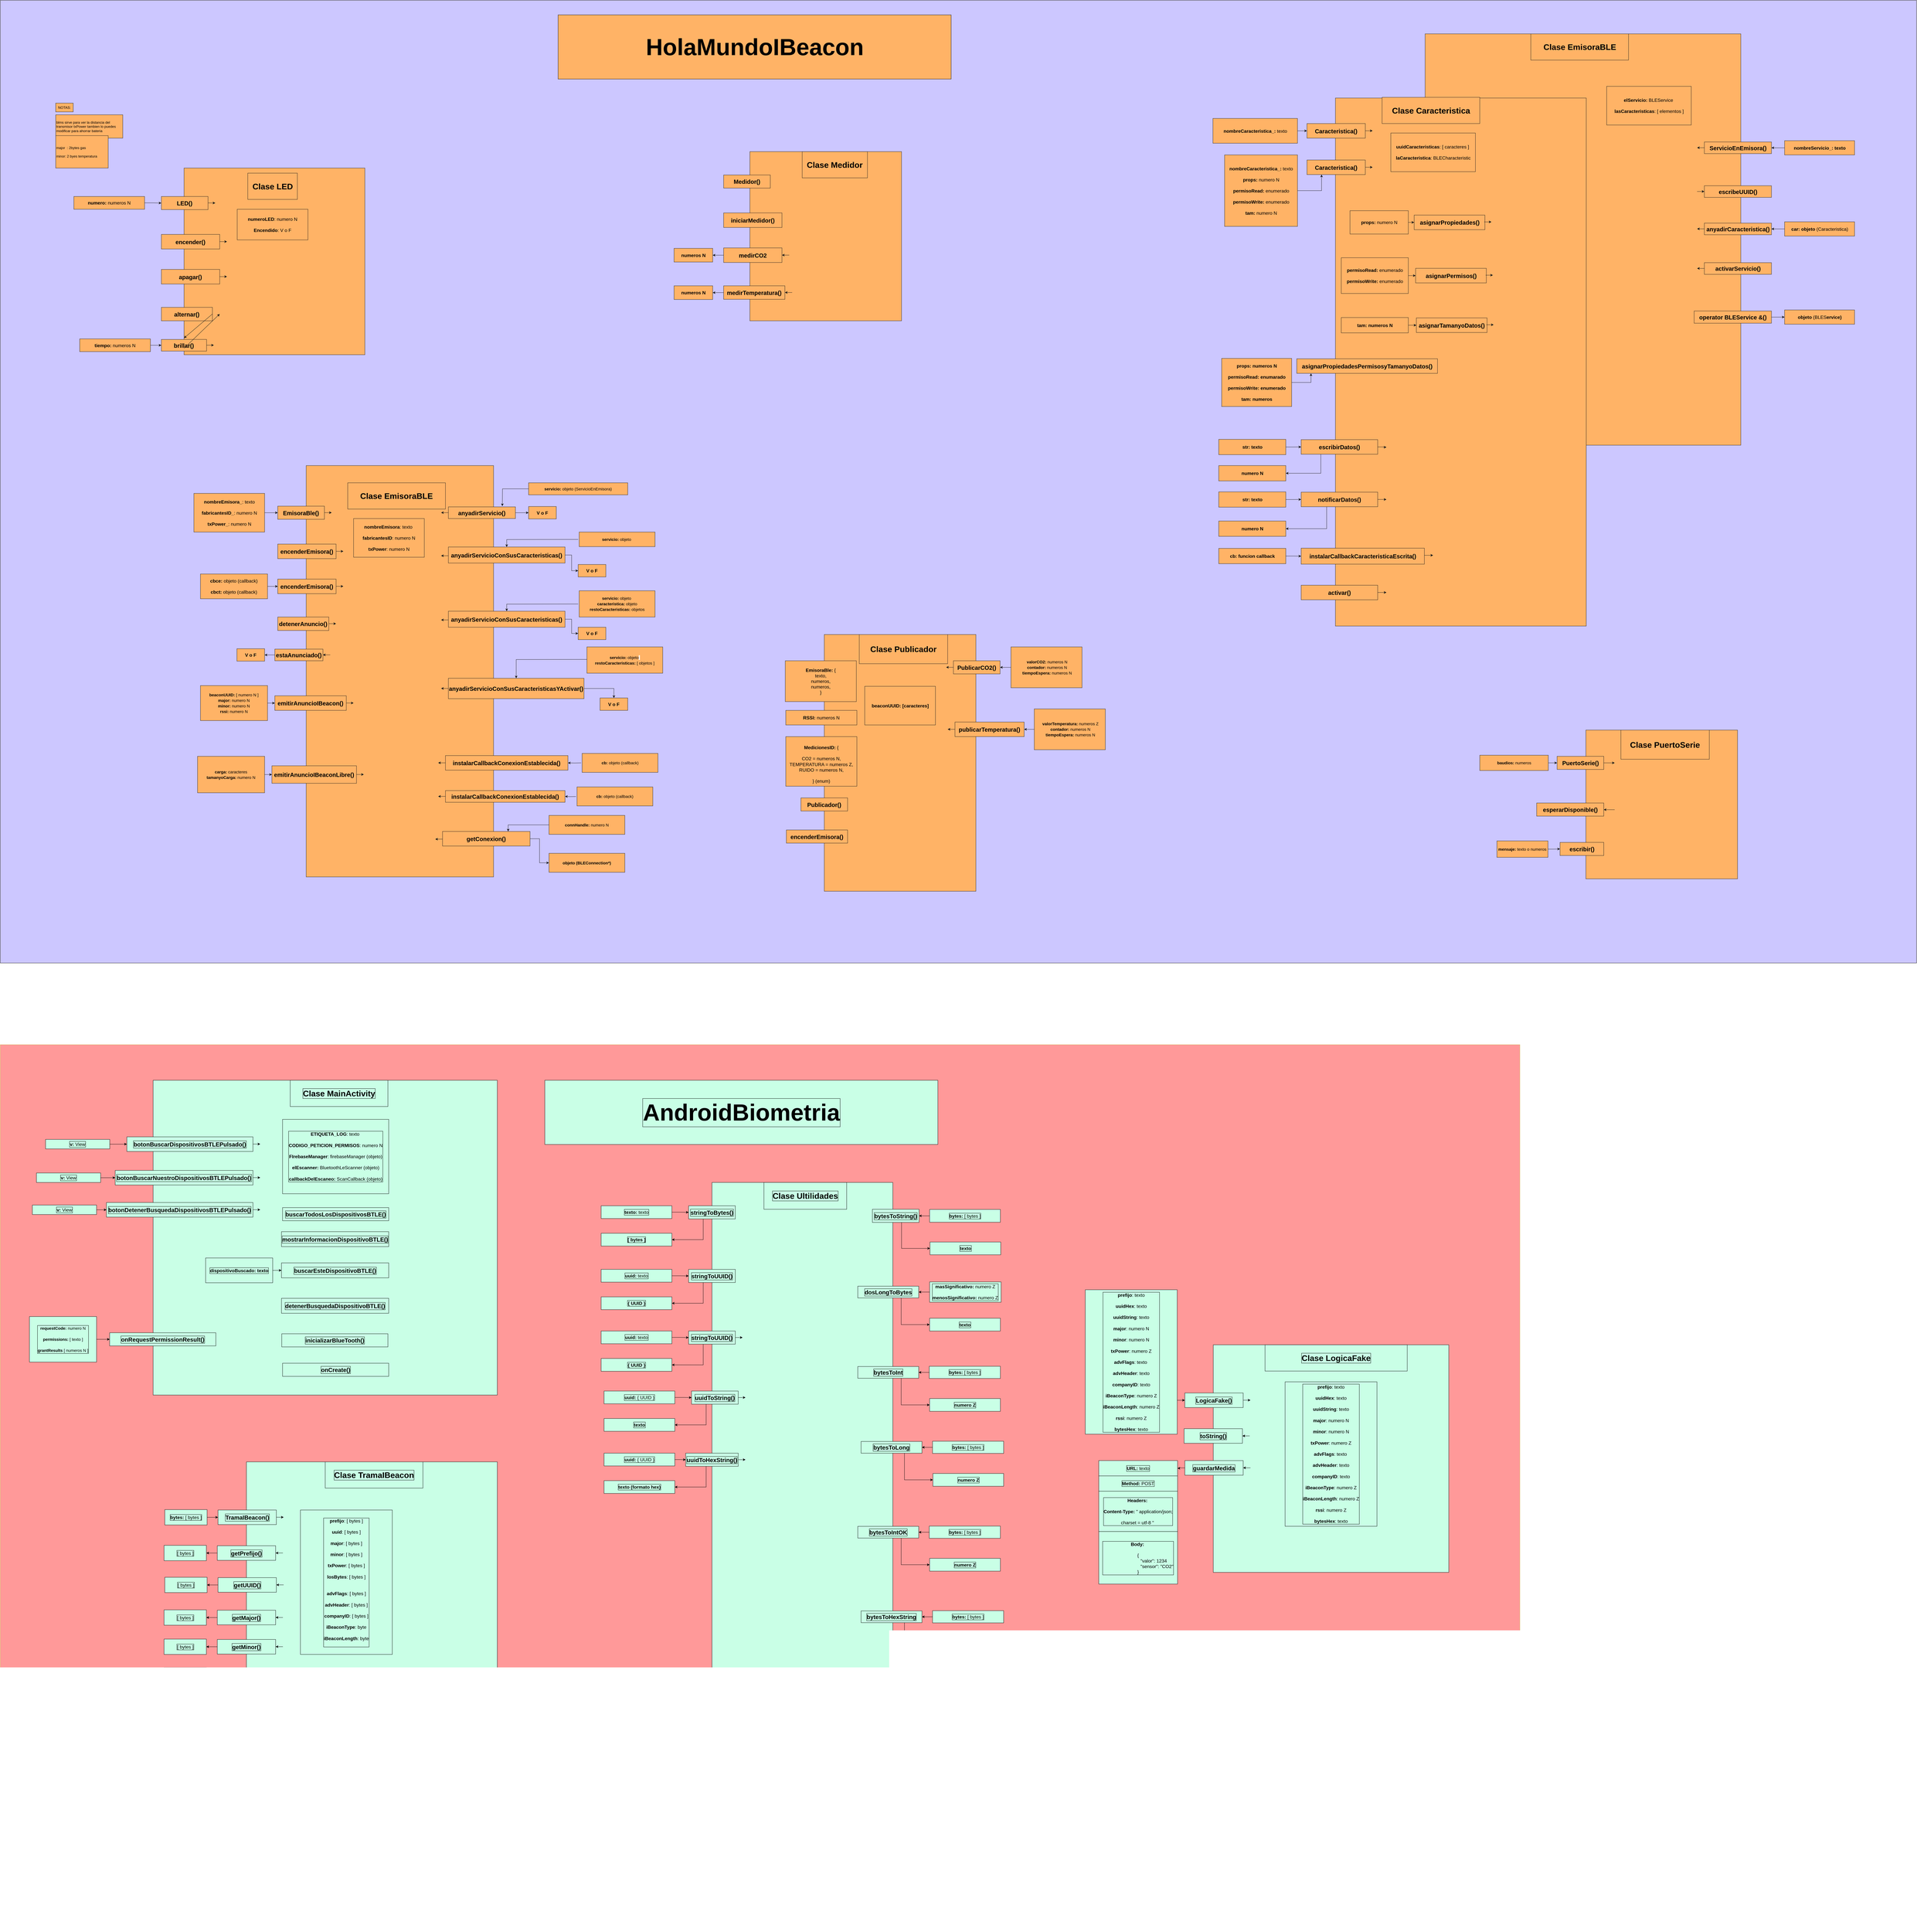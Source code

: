 <mxfile version="28.2.5">
  <diagram name="Página-1" id="Eiuw2RqAJWja2RpXwZeM">
    <mxGraphModel dx="12901" dy="7429" grid="1" gridSize="10" guides="1" tooltips="1" connect="1" arrows="1" fold="1" page="1" pageScale="1" pageWidth="827" pageHeight="1169" math="0" shadow="0">
      <root>
        <mxCell id="0" />
        <mxCell id="1" parent="0" />
        <mxCell id="FR0yReCO0dyW5Au92fSE-71" value="" style="rounded=0;whiteSpace=wrap;html=1;fillColor=#CCC7FF;strokeColor=#1A1A1A;gradientColor=none;fontColor=#000000;" parent="1" vertex="1">
          <mxGeometry x="-2280" y="-1000" width="6570" height="3300" as="geometry" />
        </mxCell>
        <mxCell id="4TvWH-ocgxImasAHQ6Ib-113" value="" style="rounded=0;whiteSpace=wrap;html=1;strokeColor=#1A1A1A;align=center;verticalAlign=middle;fontFamily=Helvetica;fontSize=20;fontColor=#000000;fillColor=#FFB366;" parent="1" vertex="1">
          <mxGeometry x="-1650" y="-425" width="620" height="640" as="geometry" />
        </mxCell>
        <mxCell id="vX9YrlGYbFmtOFFq3-KN-1" value="" style="rounded=0;whiteSpace=wrap;html=1;fillColor=#FF9999;strokeColor=#d6b656;gradientColor=none;labelBackgroundColor=#C9FFE6;fontColor=#000000;" parent="1" vertex="1">
          <mxGeometry x="-2280" y="2580" width="5210" height="3040" as="geometry" />
        </mxCell>
        <mxCell id="4TvWH-ocgxImasAHQ6Ib-8" value="" style="rounded=0;whiteSpace=wrap;html=1;strokeColor=#1A1A1A;align=center;verticalAlign=middle;fontFamily=Helvetica;fontSize=20;fontColor=#000000;fillColor=#FFB366;" parent="1" vertex="1">
          <mxGeometry x="-1231.25" y="595" width="642.5" height="1410" as="geometry" />
        </mxCell>
        <mxCell id="bLrLj9wwr6JfQT5fFoHd-2" value="Clase EmisoraBLE" style="text;html=1;align=center;verticalAlign=middle;whiteSpace=wrap;rounded=0;fontSize=28;fontStyle=1;fillColor=#FFB366;strokeColor=#1A1A1A;fontColor=#000000;" parent="1" vertex="1">
          <mxGeometry x="-1088.75" y="654" width="335" height="90" as="geometry" />
        </mxCell>
        <mxCell id="bLrLj9wwr6JfQT5fFoHd-4" value="encenderEmisora()" style="rounded=0;whiteSpace=wrap;html=1;fontSize=20;fontStyle=1;fillColor=#FFB366;strokeColor=#1A1A1A;fontColor=#000000;" parent="1" vertex="1">
          <mxGeometry x="-1328.75" y="864" width="200" height="50" as="geometry" />
        </mxCell>
        <mxCell id="bLrLj9wwr6JfQT5fFoHd-5" value="detenerAnuncio()" style="rounded=0;whiteSpace=wrap;html=1;fontSize=20;fontStyle=1;fillColor=#FFB366;strokeColor=#1A1A1A;fontColor=#000000;" parent="1" vertex="1">
          <mxGeometry x="-1328.75" y="1114" width="175" height="46.25" as="geometry" />
        </mxCell>
        <mxCell id="4TvWH-ocgxImasAHQ6Ib-64" style="edgeStyle=orthogonalEdgeStyle;rounded=0;orthogonalLoop=1;jettySize=auto;html=1;fontFamily=Helvetica;fontSize=20;fontColor=#000000;fillColor=#FFB366;strokeColor=#1A1A1A;" parent="1" source="bLrLj9wwr6JfQT5fFoHd-6" target="4TvWH-ocgxImasAHQ6Ib-63" edge="1">
          <mxGeometry relative="1" as="geometry" />
        </mxCell>
        <mxCell id="bLrLj9wwr6JfQT5fFoHd-6" value="estaAnunciado()" style="rounded=0;whiteSpace=wrap;html=1;fontSize=20;fontStyle=1;fillColor=#FFB366;strokeColor=#1A1A1A;fontColor=#000000;" parent="1" vertex="1">
          <mxGeometry x="-1338.75" y="1224" width="165" height="40" as="geometry" />
        </mxCell>
        <mxCell id="bLrLj9wwr6JfQT5fFoHd-7" value="emitirAnuncioIBeacon()" style="rounded=0;whiteSpace=wrap;html=1;fontSize=20;fontStyle=1;fillColor=#FFB366;strokeColor=#1A1A1A;fontColor=#000000;" parent="1" vertex="1">
          <mxGeometry x="-1338.75" y="1384" width="245" height="50" as="geometry" />
        </mxCell>
        <mxCell id="4TvWH-ocgxImasAHQ6Ib-79" style="edgeStyle=orthogonalEdgeStyle;rounded=0;orthogonalLoop=1;jettySize=auto;html=1;fontFamily=Helvetica;fontSize=20;fontColor=#000000;fillColor=#FFB366;strokeColor=#1A1A1A;" parent="1" source="bLrLj9wwr6JfQT5fFoHd-9" target="4TvWH-ocgxImasAHQ6Ib-76" edge="1">
          <mxGeometry relative="1" as="geometry" />
        </mxCell>
        <mxCell id="bLrLj9wwr6JfQT5fFoHd-9" value="anyadirServicio()" style="rounded=0;whiteSpace=wrap;html=1;fontSize=20;fontStyle=1;fillColor=#FFB366;strokeColor=#1A1A1A;fontColor=#000000;" parent="1" vertex="1">
          <mxGeometry x="-743.75" y="736.5" width="230" height="40" as="geometry" />
        </mxCell>
        <mxCell id="4TvWH-ocgxImasAHQ6Ib-86" style="edgeStyle=orthogonalEdgeStyle;rounded=0;orthogonalLoop=1;jettySize=auto;html=1;entryX=0;entryY=0.5;entryDx=0;entryDy=0;fontFamily=Helvetica;fontSize=20;fontColor=#000000;fillColor=#FFB366;strokeColor=#1A1A1A;" parent="1" source="bLrLj9wwr6JfQT5fFoHd-10" target="4TvWH-ocgxImasAHQ6Ib-85" edge="1">
          <mxGeometry relative="1" as="geometry" />
        </mxCell>
        <mxCell id="bLrLj9wwr6JfQT5fFoHd-10" value="anyadirServicioConSusCaracteristicas()" style="rounded=0;whiteSpace=wrap;html=1;fontSize=20;fontStyle=1;fillColor=#FFB366;strokeColor=#1A1A1A;fontColor=#000000;" parent="1" vertex="1">
          <mxGeometry x="-743.75" y="874" width="400" height="55" as="geometry" />
        </mxCell>
        <mxCell id="bLrLj9wwr6JfQT5fFoHd-11" value="instalarCallbackConexionEstablecida()" style="rounded=0;whiteSpace=wrap;html=1;fontSize=20;fontStyle=1;fillColor=#FFB366;strokeColor=#1A1A1A;fontColor=#000000;" parent="1" vertex="1">
          <mxGeometry x="-753.75" y="1589" width="420" height="50" as="geometry" />
        </mxCell>
        <mxCell id="bLrLj9wwr6JfQT5fFoHd-12" value="instalarCallbackConexionEstablecida()" style="rounded=0;whiteSpace=wrap;html=1;fontSize=20;fontStyle=1;fillColor=#FFB366;strokeColor=#1A1A1A;fontColor=#000000;" parent="1" vertex="1">
          <mxGeometry x="-753.75" y="1709" width="410" height="40" as="geometry" />
        </mxCell>
        <mxCell id="4TvWH-ocgxImasAHQ6Ib-111" style="edgeStyle=orthogonalEdgeStyle;rounded=0;orthogonalLoop=1;jettySize=auto;html=1;entryX=0;entryY=0.5;entryDx=0;entryDy=0;fontFamily=Helvetica;fontSize=20;fontColor=#000000;fillColor=#FFB366;strokeColor=#1A1A1A;" parent="1" source="bLrLj9wwr6JfQT5fFoHd-13" target="4TvWH-ocgxImasAHQ6Ib-109" edge="1">
          <mxGeometry relative="1" as="geometry" />
        </mxCell>
        <mxCell id="bLrLj9wwr6JfQT5fFoHd-13" value="getConexion()" style="rounded=0;whiteSpace=wrap;html=1;fontSize=20;fontStyle=1;fillColor=#FFB366;strokeColor=#1A1A1A;fontColor=#000000;" parent="1" vertex="1">
          <mxGeometry x="-763.75" y="1849" width="300" height="50" as="geometry" />
        </mxCell>
        <mxCell id="4TvWH-ocgxImasAHQ6Ib-6" style="edgeStyle=orthogonalEdgeStyle;rounded=0;orthogonalLoop=1;jettySize=auto;html=1;entryX=0;entryY=0.5;entryDx=0;entryDy=0;fillColor=#FFB366;strokeColor=#1A1A1A;fontColor=#000000;" parent="1" source="bLrLj9wwr6JfQT5fFoHd-18" target="4TvWH-ocgxImasAHQ6Ib-7" edge="1">
          <mxGeometry relative="1" as="geometry">
            <mxPoint x="-1348.75" y="764" as="targetPoint" />
          </mxGeometry>
        </mxCell>
        <mxCell id="bLrLj9wwr6JfQT5fFoHd-18" value="&lt;b&gt;nombreEmisora_&lt;/b&gt;: texto&lt;div&gt;&lt;br&gt;&lt;/div&gt;&lt;div&gt;&lt;b&gt;fabricantesID_&lt;/b&gt;: numero N&lt;/div&gt;&lt;div&gt;&lt;br&gt;&lt;/div&gt;&lt;div&gt;&lt;b&gt;txPower_&lt;/b&gt;: numero N&lt;/div&gt;" style="rounded=0;whiteSpace=wrap;html=1;fontSize=16;fillColor=#FFB366;strokeColor=#1A1A1A;fontColor=#000000;" parent="1" vertex="1">
          <mxGeometry x="-1616.25" y="690.25" width="242.5" height="132.5" as="geometry" />
        </mxCell>
        <mxCell id="4TvWH-ocgxImasAHQ6Ib-7" value="&lt;font&gt;EmisoraBle()&lt;/font&gt;" style="rounded=0;whiteSpace=wrap;html=1;fontSize=20;fontStyle=1;fillColor=#FFB366;strokeColor=#1A1A1A;fontColor=#000000;" parent="1" vertex="1">
          <mxGeometry x="-1328.75" y="734" width="160" height="45" as="geometry" />
        </mxCell>
        <mxCell id="4TvWH-ocgxImasAHQ6Ib-20" value="encenderEmisora()" style="rounded=0;whiteSpace=wrap;html=1;fontSize=20;fontStyle=1;fillColor=#FFB366;strokeColor=#1A1A1A;fontColor=#000000;" parent="1" vertex="1">
          <mxGeometry x="-1328.75" y="984" width="200" height="50" as="geometry" />
        </mxCell>
        <mxCell id="4TvWH-ocgxImasAHQ6Ib-23" style="edgeStyle=orthogonalEdgeStyle;rounded=0;orthogonalLoop=1;jettySize=auto;html=1;entryX=0;entryY=0.5;entryDx=0;entryDy=0;fontFamily=Helvetica;fontSize=20;fontColor=#000000;fillColor=#FFB366;strokeColor=#1A1A1A;" parent="1" source="4TvWH-ocgxImasAHQ6Ib-21" target="4TvWH-ocgxImasAHQ6Ib-20" edge="1">
          <mxGeometry relative="1" as="geometry" />
        </mxCell>
        <mxCell id="4TvWH-ocgxImasAHQ6Ib-21" value="&lt;div style=&quot;line-height: 19px; white-space: pre;&quot;&gt;&lt;span&gt;&lt;b style=&quot;&quot;&gt;cbce:&lt;/b&gt; objeto (callback)&lt;/span&gt;&lt;/div&gt;&lt;div&gt;&lt;br&gt;&lt;/div&gt;&lt;div&gt;&lt;div style=&quot;line-height: 19px; white-space: pre;&quot;&gt;&lt;span&gt;&lt;b style=&quot;&quot;&gt;cbct:&lt;/b&gt; objeto (callback)&lt;/span&gt;&lt;/div&gt;&lt;/div&gt;" style="rounded=0;whiteSpace=wrap;html=1;fontSize=16;fontColor=#000000;fontFamily=Helvetica;fillColor=#FFB366;strokeColor=#1A1A1A;" parent="1" vertex="1">
          <mxGeometry x="-1593.75" y="966.5" width="230" height="85" as="geometry" />
        </mxCell>
        <mxCell id="4TvWH-ocgxImasAHQ6Ib-35" value="" style="endArrow=classic;html=1;rounded=0;fontFamily=Helvetica;fontSize=20;fontColor=#000000;fillColor=#FFB366;strokeColor=#1A1A1A;" parent="1" edge="1">
          <mxGeometry relative="1" as="geometry">
            <mxPoint x="-1128.75" y="888.8" as="sourcePoint" />
            <mxPoint x="-1103.75" y="888.8" as="targetPoint" />
          </mxGeometry>
        </mxCell>
        <mxCell id="4TvWH-ocgxImasAHQ6Ib-36" value="" style="edgeLabel;resizable=0;html=1;;align=center;verticalAlign=middle;rounded=0;strokeColor=#1A1A1A;fontFamily=Helvetica;fontSize=20;fontColor=#000000;fillColor=#FFB366;" parent="4TvWH-ocgxImasAHQ6Ib-35" connectable="0" vertex="1">
          <mxGeometry relative="1" as="geometry" />
        </mxCell>
        <mxCell id="4TvWH-ocgxImasAHQ6Ib-37" value="" style="endArrow=classic;html=1;rounded=0;fontFamily=Helvetica;fontSize=20;fontColor=#000000;fillColor=#FFB366;strokeColor=#1A1A1A;" parent="1" edge="1">
          <mxGeometry relative="1" as="geometry">
            <mxPoint x="-1128.75" y="1008.71" as="sourcePoint" />
            <mxPoint x="-1103.75" y="1008.71" as="targetPoint" />
          </mxGeometry>
        </mxCell>
        <mxCell id="4TvWH-ocgxImasAHQ6Ib-38" value="" style="edgeLabel;resizable=0;html=1;;align=center;verticalAlign=middle;rounded=0;strokeColor=#1A1A1A;fontFamily=Helvetica;fontSize=20;fontColor=#000000;fillColor=#FFB366;" parent="4TvWH-ocgxImasAHQ6Ib-37" connectable="0" vertex="1">
          <mxGeometry relative="1" as="geometry" />
        </mxCell>
        <mxCell id="4TvWH-ocgxImasAHQ6Ib-39" value="" style="endArrow=classic;html=1;rounded=0;fontFamily=Helvetica;fontSize=20;fontColor=#000000;fillColor=#FFB366;strokeColor=#1A1A1A;" parent="1" edge="1">
          <mxGeometry relative="1" as="geometry">
            <mxPoint x="-1153.75" y="1136.84" as="sourcePoint" />
            <mxPoint x="-1128.75" y="1136.84" as="targetPoint" />
          </mxGeometry>
        </mxCell>
        <mxCell id="4TvWH-ocgxImasAHQ6Ib-40" value="" style="edgeLabel;resizable=0;html=1;;align=center;verticalAlign=middle;rounded=0;strokeColor=#1A1A1A;fontFamily=Helvetica;fontSize=20;fontColor=#000000;fillColor=#FFB366;" parent="4TvWH-ocgxImasAHQ6Ib-39" connectable="0" vertex="1">
          <mxGeometry relative="1" as="geometry" />
        </mxCell>
        <mxCell id="4TvWH-ocgxImasAHQ6Ib-41" value="" style="endArrow=classic;html=1;rounded=0;fontFamily=Helvetica;fontSize=20;fontColor=#000000;fillColor=#FFB366;strokeColor=#1A1A1A;" parent="1" edge="1">
          <mxGeometry relative="1" as="geometry">
            <mxPoint x="-1148.75" y="1243.71" as="sourcePoint" />
            <mxPoint x="-1173.75" y="1243.71" as="targetPoint" />
          </mxGeometry>
        </mxCell>
        <mxCell id="4TvWH-ocgxImasAHQ6Ib-42" value="" style="edgeLabel;resizable=0;html=1;;align=center;verticalAlign=middle;rounded=0;strokeColor=#1A1A1A;fontFamily=Helvetica;fontSize=20;fontColor=#000000;fillColor=#FFB366;" parent="4TvWH-ocgxImasAHQ6Ib-41" connectable="0" vertex="1">
          <mxGeometry relative="1" as="geometry" />
        </mxCell>
        <mxCell id="4TvWH-ocgxImasAHQ6Ib-43" value="" style="endArrow=classic;html=1;rounded=0;fontFamily=Helvetica;fontSize=20;fontColor=#000000;fillColor=#FFB366;strokeColor=#1A1A1A;" parent="1" edge="1">
          <mxGeometry relative="1" as="geometry">
            <mxPoint x="-1093.75" y="1408.71" as="sourcePoint" />
            <mxPoint x="-1068.75" y="1408.71" as="targetPoint" />
          </mxGeometry>
        </mxCell>
        <mxCell id="4TvWH-ocgxImasAHQ6Ib-44" value="" style="edgeLabel;resizable=0;html=1;;align=center;verticalAlign=middle;rounded=0;strokeColor=#1A1A1A;fontFamily=Helvetica;fontSize=20;fontColor=#000000;fillColor=#FFB366;" parent="4TvWH-ocgxImasAHQ6Ib-43" connectable="0" vertex="1">
          <mxGeometry relative="1" as="geometry" />
        </mxCell>
        <mxCell id="4TvWH-ocgxImasAHQ6Ib-49" value="" style="endArrow=classic;html=1;rounded=0;fontFamily=Helvetica;fontSize=20;fontColor=#000000;fillColor=#FFB366;strokeColor=#1A1A1A;" parent="1" edge="1">
          <mxGeometry relative="1" as="geometry">
            <mxPoint x="-743.75" y="756.21" as="sourcePoint" />
            <mxPoint x="-768.75" y="756.21" as="targetPoint" />
          </mxGeometry>
        </mxCell>
        <mxCell id="4TvWH-ocgxImasAHQ6Ib-50" value="" style="edgeLabel;resizable=0;html=1;;align=center;verticalAlign=middle;rounded=0;strokeColor=#1A1A1A;fontFamily=Helvetica;fontSize=20;fontColor=#000000;fillColor=#FFB366;" parent="4TvWH-ocgxImasAHQ6Ib-49" connectable="0" vertex="1">
          <mxGeometry relative="1" as="geometry" />
        </mxCell>
        <mxCell id="4TvWH-ocgxImasAHQ6Ib-51" value="" style="endArrow=classic;html=1;rounded=0;fontFamily=Helvetica;fontSize=20;fontColor=#000000;fillColor=#FFB366;strokeColor=#1A1A1A;" parent="1" edge="1">
          <mxGeometry relative="1" as="geometry">
            <mxPoint x="-743.75" y="904" as="sourcePoint" />
            <mxPoint x="-768.75" y="904" as="targetPoint" />
          </mxGeometry>
        </mxCell>
        <mxCell id="4TvWH-ocgxImasAHQ6Ib-52" value="" style="edgeLabel;resizable=0;html=1;;align=center;verticalAlign=middle;rounded=0;strokeColor=#1A1A1A;fontFamily=Helvetica;fontSize=20;fontColor=#000000;fillColor=#FFB366;" parent="4TvWH-ocgxImasAHQ6Ib-51" connectable="0" vertex="1">
          <mxGeometry relative="1" as="geometry" />
        </mxCell>
        <mxCell id="4TvWH-ocgxImasAHQ6Ib-57" value="" style="endArrow=classic;html=1;rounded=0;fontFamily=Helvetica;fontSize=20;fontColor=#000000;fillColor=#FFB366;strokeColor=#1A1A1A;" parent="1" edge="1">
          <mxGeometry relative="1" as="geometry">
            <mxPoint x="-753.75" y="1728.71" as="sourcePoint" />
            <mxPoint x="-778.75" y="1729" as="targetPoint" />
          </mxGeometry>
        </mxCell>
        <mxCell id="4TvWH-ocgxImasAHQ6Ib-58" value="" style="edgeLabel;resizable=0;html=1;;align=center;verticalAlign=middle;rounded=0;strokeColor=#1A1A1A;fontFamily=Helvetica;fontSize=20;fontColor=#000000;fillColor=#FFB366;" parent="4TvWH-ocgxImasAHQ6Ib-57" connectable="0" vertex="1">
          <mxGeometry relative="1" as="geometry" />
        </mxCell>
        <mxCell id="4TvWH-ocgxImasAHQ6Ib-59" value="" style="endArrow=classic;html=1;rounded=0;fontFamily=Helvetica;fontSize=20;fontColor=#000000;fillColor=#FFB366;strokeColor=#1A1A1A;" parent="1" edge="1">
          <mxGeometry relative="1" as="geometry">
            <mxPoint x="-763.75" y="1875.25" as="sourcePoint" />
            <mxPoint x="-788.75" y="1875.54" as="targetPoint" />
          </mxGeometry>
        </mxCell>
        <mxCell id="4TvWH-ocgxImasAHQ6Ib-60" value="" style="edgeLabel;resizable=0;html=1;;align=center;verticalAlign=middle;rounded=0;strokeColor=#1A1A1A;fontFamily=Helvetica;fontSize=20;fontColor=#000000;fillColor=#FFB366;" parent="4TvWH-ocgxImasAHQ6Ib-59" connectable="0" vertex="1">
          <mxGeometry relative="1" as="geometry" />
        </mxCell>
        <mxCell id="4TvWH-ocgxImasAHQ6Ib-63" value="&lt;div style=&quot;line-height: 19px; white-space: pre;&quot;&gt;&lt;b&gt;V o F&lt;/b&gt;&lt;/div&gt;" style="rounded=0;whiteSpace=wrap;html=1;fontSize=16;fontColor=#000000;fontFamily=Helvetica;fillColor=#FFB366;strokeColor=#1A1A1A;" parent="1" vertex="1">
          <mxGeometry x="-1468.75" y="1222.75" width="95" height="42.5" as="geometry" />
        </mxCell>
        <mxCell id="4TvWH-ocgxImasAHQ6Ib-65" value="" style="endArrow=classic;html=1;rounded=0;fontFamily=Helvetica;fontSize=20;fontColor=#000000;fillColor=#FFB366;strokeColor=#1A1A1A;" parent="1" edge="1">
          <mxGeometry relative="1" as="geometry">
            <mxPoint x="-1168.75" y="756.3" as="sourcePoint" />
            <mxPoint x="-1143.75" y="756.3" as="targetPoint" />
          </mxGeometry>
        </mxCell>
        <mxCell id="4TvWH-ocgxImasAHQ6Ib-66" value="" style="edgeLabel;resizable=0;html=1;;align=center;verticalAlign=middle;rounded=0;strokeColor=#1A1A1A;fontFamily=Helvetica;fontSize=20;fontColor=#000000;fillColor=#FFB366;" parent="4TvWH-ocgxImasAHQ6Ib-65" connectable="0" vertex="1">
          <mxGeometry relative="1" as="geometry" />
        </mxCell>
        <mxCell id="4TvWH-ocgxImasAHQ6Ib-68" style="edgeStyle=orthogonalEdgeStyle;rounded=0;orthogonalLoop=1;jettySize=auto;html=1;fontFamily=Helvetica;fontSize=20;fontColor=#000000;fillColor=#FFB366;strokeColor=#1A1A1A;" parent="1" source="4TvWH-ocgxImasAHQ6Ib-67" target="bLrLj9wwr6JfQT5fFoHd-7" edge="1">
          <mxGeometry relative="1" as="geometry" />
        </mxCell>
        <mxCell id="4TvWH-ocgxImasAHQ6Ib-67" value="&lt;div style=&quot;line-height: 19px; white-space: pre;&quot;&gt;&lt;div style=&quot;font-size: 14px; line-height: 19px;&quot;&gt;&lt;span&gt;&lt;b style=&quot;&quot;&gt;beaconUUID:&lt;/b&gt; [ numero N ]&lt;/span&gt;&lt;/div&gt;&lt;div style=&quot;font-size: 14px; line-height: 19px;&quot;&gt;&lt;div style=&quot;line-height: 19px;&quot;&gt;&lt;span&gt;&lt;b style=&quot;&quot;&gt;major:&lt;/b&gt; numero N&lt;/span&gt;&lt;/div&gt;&lt;div style=&quot;line-height: 19px;&quot;&gt;&lt;div style=&quot;line-height: 19px;&quot;&gt;&lt;span&gt;&lt;b style=&quot;&quot;&gt;minor:&lt;/b&gt; numero N&lt;/span&gt;&lt;/div&gt;&lt;/div&gt;&lt;/div&gt;&lt;div style=&quot;font-size: 14px; line-height: 19px;&quot;&gt;&lt;span&gt;&lt;b style=&quot;&quot;&gt;rssi:&lt;/b&gt; numero N&lt;/span&gt;&lt;/div&gt;&lt;/div&gt;" style="rounded=0;whiteSpace=wrap;html=1;fontSize=16;fontColor=#000000;fontFamily=Helvetica;fillColor=#FFB366;strokeColor=#1A1A1A;" parent="1" vertex="1">
          <mxGeometry x="-1593.75" y="1349" width="230" height="120" as="geometry" />
        </mxCell>
        <mxCell id="4TvWH-ocgxImasAHQ6Ib-69" value="emitirAnuncioIBeaconLibre()" style="rounded=0;whiteSpace=wrap;html=1;fontSize=20;fontStyle=1;fillColor=#FFB366;strokeColor=#1A1A1A;fontColor=#000000;" parent="1" vertex="1">
          <mxGeometry x="-1348.75" y="1624" width="290" height="60" as="geometry" />
        </mxCell>
        <mxCell id="4TvWH-ocgxImasAHQ6Ib-70" value="" style="endArrow=classic;html=1;rounded=0;fontFamily=Helvetica;fontSize=20;fontColor=#000000;fillColor=#FFB366;strokeColor=#1A1A1A;" parent="1" edge="1">
          <mxGeometry relative="1" as="geometry">
            <mxPoint x="-1058.75" y="1653.76" as="sourcePoint" />
            <mxPoint x="-1033.75" y="1653.76" as="targetPoint" />
          </mxGeometry>
        </mxCell>
        <mxCell id="4TvWH-ocgxImasAHQ6Ib-71" value="" style="edgeLabel;resizable=0;html=1;;align=center;verticalAlign=middle;rounded=0;strokeColor=#1A1A1A;fontFamily=Helvetica;fontSize=20;fontColor=#000000;fillColor=#FFB366;" parent="4TvWH-ocgxImasAHQ6Ib-70" connectable="0" vertex="1">
          <mxGeometry relative="1" as="geometry" />
        </mxCell>
        <mxCell id="4TvWH-ocgxImasAHQ6Ib-73" style="edgeStyle=orthogonalEdgeStyle;rounded=0;orthogonalLoop=1;jettySize=auto;html=1;fontFamily=Helvetica;fontSize=20;fontColor=#000000;fillColor=#FFB366;strokeColor=#1A1A1A;" parent="1" source="4TvWH-ocgxImasAHQ6Ib-72" target="4TvWH-ocgxImasAHQ6Ib-69" edge="1">
          <mxGeometry relative="1" as="geometry" />
        </mxCell>
        <mxCell id="4TvWH-ocgxImasAHQ6Ib-72" value="&lt;div style=&quot;line-height: 19px; white-space: pre;&quot;&gt;&lt;div style=&quot;font-size: 14px; line-height: 19px;&quot;&gt;&lt;div style=&quot;line-height: 19px;&quot;&gt;&lt;div style=&quot;line-height: 19px;&quot;&gt;&lt;span&gt;&lt;b style=&quot;&quot;&gt;carga:&lt;/b&gt; caracteres&lt;/span&gt;&lt;/div&gt;&lt;div style=&quot;line-height: 19px;&quot;&gt;&lt;span&gt;&lt;b style=&quot;&quot;&gt;tamanyoCarga:&lt;/b&gt; numero N&lt;/span&gt;&lt;/div&gt;&lt;/div&gt;&lt;/div&gt;&lt;/div&gt;" style="rounded=0;whiteSpace=wrap;html=1;fontSize=16;fontColor=#000000;fontFamily=Helvetica;fillColor=#FFB366;strokeColor=#1A1A1A;" parent="1" vertex="1">
          <mxGeometry x="-1603.75" y="1591.5" width="230" height="125" as="geometry" />
        </mxCell>
        <mxCell id="4TvWH-ocgxImasAHQ6Ib-81" style="edgeStyle=orthogonalEdgeStyle;rounded=0;orthogonalLoop=1;jettySize=auto;html=1;fontFamily=Helvetica;fontSize=20;fontColor=#000000;fillColor=#FFB366;strokeColor=#1A1A1A;" parent="1" source="4TvWH-ocgxImasAHQ6Ib-74" edge="1">
          <mxGeometry relative="1" as="geometry">
            <mxPoint x="-558.75" y="734" as="targetPoint" />
          </mxGeometry>
        </mxCell>
        <mxCell id="4TvWH-ocgxImasAHQ6Ib-74" value="&lt;div style=&quot;font-size: 14px; line-height: 19px; white-space: pre;&quot;&gt;&lt;span&gt;&lt;b style=&quot;&quot;&gt;servicio:&lt;/b&gt; objeto (ServicioEnEmisora)&lt;/span&gt;&lt;/div&gt;" style="rounded=0;whiteSpace=wrap;html=1;fontSize=16;fontFamily=Helvetica;fontColor=#000000;fillColor=#FFB366;strokeColor=#1A1A1A;" parent="1" vertex="1">
          <mxGeometry x="-468.75" y="654" width="340" height="41.25" as="geometry" />
        </mxCell>
        <mxCell id="4TvWH-ocgxImasAHQ6Ib-76" value="&lt;div style=&quot;line-height: 19px; white-space: pre;&quot;&gt;&lt;b&gt;V o F&lt;/b&gt;&lt;/div&gt;" style="rounded=0;whiteSpace=wrap;html=1;fontSize=16;fontColor=#000000;fontFamily=Helvetica;fillColor=#FFB366;strokeColor=#1A1A1A;" parent="1" vertex="1">
          <mxGeometry x="-468.75" y="735.25" width="95" height="42.5" as="geometry" />
        </mxCell>
        <mxCell id="4TvWH-ocgxImasAHQ6Ib-84" style="edgeStyle=orthogonalEdgeStyle;rounded=0;orthogonalLoop=1;jettySize=auto;html=1;entryX=0.5;entryY=0;entryDx=0;entryDy=0;fontFamily=Helvetica;fontSize=20;fontColor=#000000;fillColor=#FFB366;strokeColor=#1A1A1A;" parent="1" target="bLrLj9wwr6JfQT5fFoHd-10" edge="1">
          <mxGeometry relative="1" as="geometry">
            <mxPoint x="-298.75" y="848" as="sourcePoint" />
          </mxGeometry>
        </mxCell>
        <mxCell id="4TvWH-ocgxImasAHQ6Ib-82" value="&lt;div style=&quot;font-size: 14px; line-height: 19px; white-space: pre;&quot;&gt;&lt;div style=&quot;line-height: 19px;&quot;&gt;&lt;span&gt;&lt;b style=&quot;&quot;&gt;servicio:&lt;/b&gt; objeto &lt;/span&gt;&lt;/div&gt;&lt;/div&gt;" style="rounded=0;whiteSpace=wrap;html=1;fontSize=16;fontFamily=Helvetica;fontColor=#000000;fillColor=#FFB366;strokeColor=#1A1A1A;" parent="1" vertex="1">
          <mxGeometry x="-295.25" y="822.75" width="260" height="50" as="geometry" />
        </mxCell>
        <mxCell id="4TvWH-ocgxImasAHQ6Ib-85" value="&lt;div style=&quot;line-height: 19px; white-space: pre;&quot;&gt;&lt;b&gt;V o F&lt;/b&gt;&lt;/div&gt;" style="rounded=0;whiteSpace=wrap;html=1;fontSize=16;fontColor=#000000;fontFamily=Helvetica;fillColor=#FFB366;strokeColor=#1A1A1A;" parent="1" vertex="1">
          <mxGeometry x="-298.75" y="934" width="95" height="42.5" as="geometry" />
        </mxCell>
        <mxCell id="4TvWH-ocgxImasAHQ6Ib-94" style="edgeStyle=orthogonalEdgeStyle;rounded=0;orthogonalLoop=1;jettySize=auto;html=1;fontFamily=Helvetica;fontSize=20;fontColor=#000000;fillColor=#FFB366;strokeColor=#1A1A1A;" parent="1" source="4TvWH-ocgxImasAHQ6Ib-88" target="4TvWH-ocgxImasAHQ6Ib-92" edge="1">
          <mxGeometry relative="1" as="geometry" />
        </mxCell>
        <mxCell id="4TvWH-ocgxImasAHQ6Ib-88" value="anyadirServicioConSusCaracteristicas()" style="rounded=0;whiteSpace=wrap;html=1;fontSize=20;fontStyle=1;fillColor=#FFB366;strokeColor=#1A1A1A;fontColor=#000000;" parent="1" vertex="1">
          <mxGeometry x="-743.75" y="1094" width="400" height="55" as="geometry" />
        </mxCell>
        <mxCell id="4TvWH-ocgxImasAHQ6Ib-89" value="" style="endArrow=classic;html=1;rounded=0;fontFamily=Helvetica;fontSize=20;fontColor=#000000;fillColor=#FFB366;strokeColor=#1A1A1A;" parent="1" edge="1">
          <mxGeometry relative="1" as="geometry">
            <mxPoint x="-743.75" y="1124" as="sourcePoint" />
            <mxPoint x="-768.75" y="1124" as="targetPoint" />
          </mxGeometry>
        </mxCell>
        <mxCell id="4TvWH-ocgxImasAHQ6Ib-90" value="" style="edgeLabel;resizable=0;html=1;;align=center;verticalAlign=middle;rounded=0;strokeColor=#1A1A1A;fontFamily=Helvetica;fontSize=20;fontColor=#000000;fillColor=#FFB366;" parent="4TvWH-ocgxImasAHQ6Ib-89" connectable="0" vertex="1">
          <mxGeometry relative="1" as="geometry" />
        </mxCell>
        <mxCell id="4TvWH-ocgxImasAHQ6Ib-93" style="edgeStyle=orthogonalEdgeStyle;rounded=0;orthogonalLoop=1;jettySize=auto;html=1;entryX=0.5;entryY=0;entryDx=0;entryDy=0;fontFamily=Helvetica;fontSize=20;fontColor=#000000;fillColor=#FFB366;strokeColor=#1A1A1A;" parent="1" target="4TvWH-ocgxImasAHQ6Ib-88" edge="1">
          <mxGeometry relative="1" as="geometry">
            <mxPoint x="-298.75" y="1069.333" as="sourcePoint" />
          </mxGeometry>
        </mxCell>
        <mxCell id="4TvWH-ocgxImasAHQ6Ib-91" value="&lt;div style=&quot;font-size: 14px; line-height: 19px; white-space: pre;&quot;&gt;&lt;div style=&quot;line-height: 19px;&quot;&gt;&lt;span&gt;&lt;b style=&quot;&quot;&gt;servicio:&lt;/b&gt; objeto &lt;/span&gt;&lt;/div&gt;&lt;div style=&quot;line-height: 19px;&quot;&gt;&lt;span&gt;&lt;b style=&quot;&quot;&gt;caracteristica:&lt;/b&gt; objeto&lt;/span&gt;&lt;/div&gt;&lt;div style=&quot;text-align: left; line-height: 19px;&quot;&gt;&lt;span&gt;&lt;b style=&quot;&quot;&gt;restoCaracteristicas:&lt;/b&gt; objetos&lt;/span&gt;&lt;/div&gt;&lt;/div&gt;" style="rounded=0;whiteSpace=wrap;html=1;fontSize=16;fontFamily=Helvetica;fontColor=#000000;fillColor=#FFB366;strokeColor=#1A1A1A;" parent="1" vertex="1">
          <mxGeometry x="-295.25" y="1024" width="260" height="90" as="geometry" />
        </mxCell>
        <mxCell id="4TvWH-ocgxImasAHQ6Ib-92" value="&lt;div style=&quot;line-height: 19px; white-space: pre;&quot;&gt;&lt;b&gt;V o F&lt;/b&gt;&lt;/div&gt;" style="rounded=0;whiteSpace=wrap;html=1;fontSize=16;fontColor=#000000;fontFamily=Helvetica;fillColor=#FFB366;strokeColor=#1A1A1A;" parent="1" vertex="1">
          <mxGeometry x="-298.75" y="1149" width="95" height="42.5" as="geometry" />
        </mxCell>
        <mxCell id="4TvWH-ocgxImasAHQ6Ib-98" style="edgeStyle=orthogonalEdgeStyle;rounded=0;orthogonalLoop=1;jettySize=auto;html=1;entryX=1;entryY=0.5;entryDx=0;entryDy=0;fontFamily=Helvetica;fontSize=20;fontColor=#000000;fillColor=#FFB366;strokeColor=#1A1A1A;" parent="1" target="bLrLj9wwr6JfQT5fFoHd-11" edge="1">
          <mxGeometry relative="1" as="geometry">
            <mxPoint x="-288.75" y="1614" as="sourcePoint" />
          </mxGeometry>
        </mxCell>
        <mxCell id="4TvWH-ocgxImasAHQ6Ib-96" value="&lt;div style=&quot;font-size: 14px; line-height: 19px; white-space: pre;&quot;&gt;&lt;div style=&quot;line-height: 19px;&quot;&gt;&lt;div style=&quot;line-height: 19px;&quot;&gt;&lt;span&gt;&lt;b style=&quot;&quot;&gt;cb:&lt;/b&gt; objeto (callback)&lt;/span&gt;&lt;/div&gt;&lt;/div&gt;&lt;/div&gt;" style="rounded=0;whiteSpace=wrap;html=1;fontSize=16;fontFamily=Helvetica;fontColor=#000000;fillColor=#FFB366;strokeColor=#1A1A1A;" parent="1" vertex="1">
          <mxGeometry x="-285.25" y="1581.5" width="260" height="65" as="geometry" />
        </mxCell>
        <mxCell id="4TvWH-ocgxImasAHQ6Ib-104" style="edgeStyle=orthogonalEdgeStyle;rounded=0;orthogonalLoop=1;jettySize=auto;html=1;entryX=0.5;entryY=0;entryDx=0;entryDy=0;fontFamily=Helvetica;fontSize=20;fontColor=#000000;fillColor=#FFB366;strokeColor=#1A1A1A;" parent="1" source="4TvWH-ocgxImasAHQ6Ib-99" target="4TvWH-ocgxImasAHQ6Ib-102" edge="1">
          <mxGeometry relative="1" as="geometry" />
        </mxCell>
        <mxCell id="4TvWH-ocgxImasAHQ6Ib-99" value="anyadirServicioConSusCaracteristicasYActivar()" style="rounded=0;whiteSpace=wrap;html=1;fontSize=20;fontStyle=1;fillColor=#FFB366;strokeColor=#1A1A1A;fontColor=#000000;" parent="1" vertex="1">
          <mxGeometry x="-743.75" y="1324" width="465" height="70" as="geometry" />
        </mxCell>
        <mxCell id="4TvWH-ocgxImasAHQ6Ib-103" style="edgeStyle=orthogonalEdgeStyle;rounded=0;orthogonalLoop=1;jettySize=auto;html=1;fontFamily=Helvetica;fontSize=20;fontColor=#000000;fillColor=#FFB366;strokeColor=#1A1A1A;" parent="1" target="4TvWH-ocgxImasAHQ6Ib-99" edge="1">
          <mxGeometry relative="1" as="geometry">
            <mxPoint x="-248.75" y="1259.333" as="sourcePoint" />
          </mxGeometry>
        </mxCell>
        <mxCell id="4TvWH-ocgxImasAHQ6Ib-100" value="&lt;div style=&quot;font-size: 14px; line-height: 19px; white-space: pre;&quot;&gt;&lt;div style=&quot;line-height: 19px;&quot;&gt;&lt;span&gt;&lt;b style=&quot;&quot;&gt;servicio:&lt;/b&gt; objeto&lt;/span&gt;&lt;span style=&quot;background-color: rgb(255, 255, 255);&quot;&gt; &lt;/span&gt;&lt;/div&gt;&lt;div style=&quot;text-align: left; line-height: 19px;&quot;&gt;&lt;span&gt;&lt;b style=&quot;&quot;&gt;restoCaracteristicas:&lt;/b&gt; [ objetos ]&lt;/span&gt;&lt;/div&gt;&lt;/div&gt;" style="rounded=0;whiteSpace=wrap;html=1;fontSize=16;fontFamily=Helvetica;fontColor=#000000;fillColor=#FFB366;strokeColor=#1A1A1A;" parent="1" vertex="1">
          <mxGeometry x="-268.75" y="1216.5" width="260" height="90" as="geometry" />
        </mxCell>
        <mxCell id="4TvWH-ocgxImasAHQ6Ib-102" value="&lt;div style=&quot;line-height: 19px; white-space: pre;&quot;&gt;&lt;b&gt;V o F&lt;/b&gt;&lt;/div&gt;" style="rounded=0;whiteSpace=wrap;html=1;fontSize=16;fontColor=#000000;fontFamily=Helvetica;fillColor=#FFB366;strokeColor=#1A1A1A;" parent="1" vertex="1">
          <mxGeometry x="-223.75" y="1391.5" width="95" height="42.5" as="geometry" />
        </mxCell>
        <mxCell id="4TvWH-ocgxImasAHQ6Ib-106" style="edgeStyle=orthogonalEdgeStyle;rounded=0;orthogonalLoop=1;jettySize=auto;html=1;fontFamily=Helvetica;fontSize=20;fontColor=#000000;fillColor=#FFB366;strokeColor=#1A1A1A;" parent="1" target="bLrLj9wwr6JfQT5fFoHd-12" edge="1">
          <mxGeometry relative="1" as="geometry">
            <mxPoint x="-306.25" y="1729.333" as="sourcePoint" />
          </mxGeometry>
        </mxCell>
        <mxCell id="4TvWH-ocgxImasAHQ6Ib-105" value="&lt;div style=&quot;font-size: 14px; line-height: 19px; white-space: pre;&quot;&gt;&lt;div style=&quot;line-height: 19px;&quot;&gt;&lt;div style=&quot;line-height: 19px;&quot;&gt;&lt;span&gt;&lt;b style=&quot;&quot;&gt;cb:&lt;/b&gt; objeto (callback)&lt;/span&gt;&lt;/div&gt;&lt;/div&gt;&lt;/div&gt;" style="rounded=0;whiteSpace=wrap;html=1;fontSize=16;fontFamily=Helvetica;fontColor=#000000;fillColor=#FFB366;strokeColor=#1A1A1A;" parent="1" vertex="1">
          <mxGeometry x="-302.75" y="1696.5" width="260" height="65" as="geometry" />
        </mxCell>
        <mxCell id="4TvWH-ocgxImasAHQ6Ib-110" style="edgeStyle=orthogonalEdgeStyle;rounded=0;orthogonalLoop=1;jettySize=auto;html=1;entryX=0.75;entryY=0;entryDx=0;entryDy=0;fontFamily=Helvetica;fontSize=20;fontColor=#000000;fillColor=#FFB366;strokeColor=#1A1A1A;" parent="1" source="4TvWH-ocgxImasAHQ6Ib-107" target="bLrLj9wwr6JfQT5fFoHd-13" edge="1">
          <mxGeometry relative="1" as="geometry" />
        </mxCell>
        <mxCell id="4TvWH-ocgxImasAHQ6Ib-107" value="&lt;div style=&quot;font-size: 14px; line-height: 19px; white-space: pre;&quot;&gt;&lt;div style=&quot;line-height: 19px;&quot;&gt;&lt;div style=&quot;line-height: 19px;&quot;&gt;&lt;div style=&quot;line-height: 19px;&quot;&gt;&lt;span&gt;&lt;b style=&quot;&quot;&gt;connHandle:&lt;/b&gt; numero N&lt;/span&gt;&lt;/div&gt;&lt;/div&gt;&lt;/div&gt;&lt;/div&gt;" style="rounded=0;whiteSpace=wrap;html=1;fontSize=16;fontFamily=Helvetica;fontColor=#000000;fillColor=#FFB366;strokeColor=#1A1A1A;" parent="1" vertex="1">
          <mxGeometry x="-398.75" y="1794" width="260" height="65" as="geometry" />
        </mxCell>
        <mxCell id="4TvWH-ocgxImasAHQ6Ib-109" value="&lt;div style=&quot;font-size: 14px; line-height: 19px; white-space: pre;&quot;&gt;&lt;div style=&quot;line-height: 19px;&quot;&gt;&lt;div style=&quot;line-height: 19px;&quot;&gt;&lt;div style=&quot;line-height: 19px;&quot;&gt;&lt;div style=&quot;line-height: 19px;&quot;&gt;&lt;b&gt;objeto (BLEConnection*)&lt;/b&gt;&lt;/div&gt;&lt;/div&gt;&lt;/div&gt;&lt;/div&gt;&lt;/div&gt;" style="rounded=0;whiteSpace=wrap;html=1;fontSize=16;fontFamily=Helvetica;fontColor=#000000;fillColor=#FFB366;strokeColor=#1A1A1A;" parent="1" vertex="1">
          <mxGeometry x="-398.75" y="1924" width="260" height="65" as="geometry" />
        </mxCell>
        <mxCell id="4TvWH-ocgxImasAHQ6Ib-112" value="&lt;b&gt;nombreEmisora&lt;/b&gt;: texto&amp;nbsp;&lt;div&gt;&lt;br&gt;&lt;/div&gt;&lt;div&gt;&lt;b&gt;fabricantesID&lt;/b&gt;: numero N&lt;/div&gt;&lt;div&gt;&lt;br&gt;&lt;/div&gt;&lt;div&gt;&lt;b&gt;txPower&lt;/b&gt;: numero N&lt;/div&gt;" style="rounded=0;whiteSpace=wrap;html=1;fontSize=16;fillColor=#FFB366;strokeColor=#1A1A1A;fontColor=#000000;" parent="1" vertex="1">
          <mxGeometry x="-1068.75" y="776.5" width="242.5" height="132.5" as="geometry" />
        </mxCell>
        <mxCell id="4TvWH-ocgxImasAHQ6Ib-114" value="Clase LED" style="text;html=1;align=center;verticalAlign=middle;whiteSpace=wrap;rounded=0;fontSize=28;fontStyle=1;fillColor=#FFB366;strokeColor=#1A1A1A;fontColor=#000000;" parent="1" vertex="1">
          <mxGeometry x="-1431.5" y="-407.5" width="170" height="90" as="geometry" />
        </mxCell>
        <mxCell id="4TvWH-ocgxImasAHQ6Ib-115" value="encender()" style="rounded=0;whiteSpace=wrap;html=1;fontSize=20;fontStyle=1;fillColor=#FFB366;strokeColor=#1A1A1A;fontColor=#000000;" parent="1" vertex="1">
          <mxGeometry x="-1727.75" y="-197.5" width="200" height="50" as="geometry" />
        </mxCell>
        <mxCell id="4TvWH-ocgxImasAHQ6Ib-116" value="alternar()" style="rounded=0;whiteSpace=wrap;html=1;fontSize=20;fontStyle=1;fillColor=#FFB366;strokeColor=#1A1A1A;fontColor=#000000;" parent="1" vertex="1">
          <mxGeometry x="-1727.75" y="52.5" width="175" height="46.25" as="geometry" />
        </mxCell>
        <mxCell id="4TvWH-ocgxImasAHQ6Ib-117" value="brillar()" style="rounded=0;whiteSpace=wrap;html=1;fontSize=20;fontStyle=1;fillColor=#FFB366;strokeColor=#1A1A1A;fontColor=#000000;" parent="1" vertex="1">
          <mxGeometry x="-1727.75" y="162.5" width="155" height="40" as="geometry" />
        </mxCell>
        <mxCell id="4TvWH-ocgxImasAHQ6Ib-119" value="&lt;font&gt;LED()&lt;/font&gt;" style="rounded=0;whiteSpace=wrap;html=1;fontSize=20;fontStyle=1;fillColor=#FFB366;strokeColor=#1A1A1A;fontColor=#000000;" parent="1" vertex="1">
          <mxGeometry x="-1727.75" y="-327.5" width="160" height="45" as="geometry" />
        </mxCell>
        <mxCell id="4TvWH-ocgxImasAHQ6Ib-120" value="apagar()" style="rounded=0;whiteSpace=wrap;html=1;fontSize=20;fontStyle=1;fillColor=#FFB366;strokeColor=#1A1A1A;fontColor=#000000;" parent="1" vertex="1">
          <mxGeometry x="-1727.75" y="-77.5" width="200" height="50" as="geometry" />
        </mxCell>
        <mxCell id="4TvWH-ocgxImasAHQ6Ib-121" value="" style="endArrow=classic;html=1;rounded=0;fontFamily=Helvetica;fontSize=20;fontColor=#000000;fillColor=#FFB366;strokeColor=#1A1A1A;" parent="1" edge="1">
          <mxGeometry relative="1" as="geometry">
            <mxPoint x="-1527.75" y="-172.7" as="sourcePoint" />
            <mxPoint x="-1502.75" y="-172.7" as="targetPoint" />
          </mxGeometry>
        </mxCell>
        <mxCell id="4TvWH-ocgxImasAHQ6Ib-122" value="" style="edgeLabel;resizable=0;html=1;;align=center;verticalAlign=middle;rounded=0;strokeColor=#1A1A1A;fontFamily=Helvetica;fontSize=20;fontColor=#000000;fillColor=#FFB366;" parent="4TvWH-ocgxImasAHQ6Ib-121" connectable="0" vertex="1">
          <mxGeometry relative="1" as="geometry" />
        </mxCell>
        <mxCell id="4TvWH-ocgxImasAHQ6Ib-123" value="" style="endArrow=classic;html=1;rounded=0;fontFamily=Helvetica;fontSize=20;fontColor=#000000;fillColor=#FFB366;strokeColor=#1A1A1A;" parent="1" edge="1">
          <mxGeometry relative="1" as="geometry">
            <mxPoint x="-1527.75" y="-52.79" as="sourcePoint" />
            <mxPoint x="-1502.75" y="-52.79" as="targetPoint" />
          </mxGeometry>
        </mxCell>
        <mxCell id="4TvWH-ocgxImasAHQ6Ib-124" value="" style="edgeLabel;resizable=0;html=1;;align=center;verticalAlign=middle;rounded=0;strokeColor=#1A1A1A;fontFamily=Helvetica;fontSize=20;fontColor=#000000;fillColor=#FFB366;" parent="4TvWH-ocgxImasAHQ6Ib-123" connectable="0" vertex="1">
          <mxGeometry relative="1" as="geometry" />
        </mxCell>
        <mxCell id="4TvWH-ocgxImasAHQ6Ib-125" value="" style="endArrow=classic;html=1;rounded=0;fontFamily=Helvetica;fontSize=20;fontColor=#000000;fillColor=#FFB366;strokeColor=#1A1A1A;" parent="1" source="4TvWH-ocgxImasAHQ6Ib-113" edge="1">
          <mxGeometry relative="1" as="geometry">
            <mxPoint x="-1552.75" y="75.34" as="sourcePoint" />
            <mxPoint x="-1527.75" y="75.34" as="targetPoint" />
          </mxGeometry>
        </mxCell>
        <mxCell id="4TvWH-ocgxImasAHQ6Ib-127" value="" style="endArrow=classic;html=1;rounded=0;fontFamily=Helvetica;fontSize=20;fontColor=#000000;fillColor=#FFB366;strokeColor=#1A1A1A;" parent="1" edge="1">
          <mxGeometry relative="1" as="geometry">
            <mxPoint x="-1572.75" y="182.21" as="sourcePoint" />
            <mxPoint x="-1547.75" y="182.21" as="targetPoint" />
          </mxGeometry>
        </mxCell>
        <mxCell id="4TvWH-ocgxImasAHQ6Ib-128" value="" style="edgeLabel;resizable=0;html=1;;align=center;verticalAlign=middle;rounded=0;strokeColor=#1A1A1A;fontFamily=Helvetica;fontSize=20;fontColor=#000000;fillColor=#FFB366;" parent="4TvWH-ocgxImasAHQ6Ib-127" connectable="0" vertex="1">
          <mxGeometry relative="1" as="geometry" />
        </mxCell>
        <mxCell id="4TvWH-ocgxImasAHQ6Ib-139" value="" style="endArrow=classic;html=1;rounded=0;fontFamily=Helvetica;fontSize=20;fontColor=#000000;fillColor=#FFB366;strokeColor=#1A1A1A;" parent="1" edge="1">
          <mxGeometry relative="1" as="geometry">
            <mxPoint x="-1567.75" y="-305.5" as="sourcePoint" />
            <mxPoint x="-1542.75" y="-305.2" as="targetPoint" />
          </mxGeometry>
        </mxCell>
        <mxCell id="4TvWH-ocgxImasAHQ6Ib-140" value="" style="edgeLabel;resizable=0;html=1;;align=center;verticalAlign=middle;rounded=0;strokeColor=#1A1A1A;fontFamily=Helvetica;fontSize=20;fontColor=#000000;fillColor=#FFB366;" parent="4TvWH-ocgxImasAHQ6Ib-139" connectable="0" vertex="1">
          <mxGeometry relative="1" as="geometry" />
        </mxCell>
        <mxCell id="4TvWH-ocgxImasAHQ6Ib-146" value="&lt;div&gt;&lt;b style=&quot;background-color: transparent;&quot;&gt;numeroLED&lt;/b&gt;&lt;span style=&quot;background-color: transparent;&quot;&gt;: numero N&lt;/span&gt;&lt;/div&gt;&lt;div&gt;&lt;br&gt;&lt;/div&gt;&lt;div&gt;&lt;b&gt;Encendido&lt;/b&gt;: V o F&lt;/div&gt;" style="rounded=0;whiteSpace=wrap;html=1;fontSize=16;fillColor=#FFB366;strokeColor=#1A1A1A;fontColor=#000000;" parent="1" vertex="1">
          <mxGeometry x="-1467.75" y="-283.75" width="242.5" height="105" as="geometry" />
        </mxCell>
        <mxCell id="4TvWH-ocgxImasAHQ6Ib-148" style="edgeStyle=orthogonalEdgeStyle;rounded=0;orthogonalLoop=1;jettySize=auto;html=1;entryX=0;entryY=0.5;entryDx=0;entryDy=0;fontFamily=Helvetica;fontSize=20;fontColor=#000000;fillColor=#FFB366;strokeColor=#1A1A1A;" parent="1" source="4TvWH-ocgxImasAHQ6Ib-147" target="4TvWH-ocgxImasAHQ6Ib-119" edge="1">
          <mxGeometry relative="1" as="geometry" />
        </mxCell>
        <mxCell id="4TvWH-ocgxImasAHQ6Ib-147" value="&lt;b&gt;numero: &lt;/b&gt;numeros N" style="rounded=0;whiteSpace=wrap;html=1;fontSize=16;fillColor=#FFB366;strokeColor=#1A1A1A;fontColor=#000000;" parent="1" vertex="1">
          <mxGeometry x="-2027.75" y="-327.5" width="242.5" height="43.75" as="geometry" />
        </mxCell>
        <mxCell id="4TvWH-ocgxImasAHQ6Ib-154" style="edgeStyle=orthogonalEdgeStyle;rounded=0;orthogonalLoop=1;jettySize=auto;html=1;entryX=0;entryY=0.5;entryDx=0;entryDy=0;fontFamily=Helvetica;fontSize=20;fontColor=#000000;fillColor=#FFB366;strokeColor=#1A1A1A;" parent="1" source="4TvWH-ocgxImasAHQ6Ib-152" target="4TvWH-ocgxImasAHQ6Ib-117" edge="1">
          <mxGeometry relative="1" as="geometry" />
        </mxCell>
        <mxCell id="4TvWH-ocgxImasAHQ6Ib-152" value="&lt;b&gt;tiempo: &lt;/b&gt;numeros N" style="rounded=0;whiteSpace=wrap;html=1;fontSize=16;fillColor=#FFB366;strokeColor=#1A1A1A;fontColor=#000000;" parent="1" vertex="1">
          <mxGeometry x="-2007.75" y="160.63" width="242.5" height="43.75" as="geometry" />
        </mxCell>
        <mxCell id="4TvWH-ocgxImasAHQ6Ib-155" value="" style="rounded=0;whiteSpace=wrap;html=1;strokeColor=#1A1A1A;align=center;verticalAlign=middle;fontFamily=Helvetica;fontSize=20;fontColor=#000000;fillColor=#FFB366;" parent="1" vertex="1">
          <mxGeometry x="290" y="-481.25" width="520" height="580" as="geometry" />
        </mxCell>
        <mxCell id="4TvWH-ocgxImasAHQ6Ib-156" value="Clase Medidor" style="text;html=1;align=center;verticalAlign=middle;whiteSpace=wrap;rounded=0;fontSize=28;fontStyle=1;fillColor=#FFB366;strokeColor=#1A1A1A;fontColor=#000000;" parent="1" vertex="1">
          <mxGeometry x="469.38" y="-481.25" width="223.75" height="90" as="geometry" />
        </mxCell>
        <mxCell id="4TvWH-ocgxImasAHQ6Ib-157" value="iniciarMedidor()" style="rounded=0;whiteSpace=wrap;html=1;fontSize=20;fontStyle=1;fillColor=#FFB366;strokeColor=#1A1A1A;fontColor=#000000;" parent="1" vertex="1">
          <mxGeometry x="200" y="-271.25" width="200" height="50" as="geometry" />
        </mxCell>
        <mxCell id="4TvWH-ocgxImasAHQ6Ib-183" style="edgeStyle=orthogonalEdgeStyle;rounded=0;orthogonalLoop=1;jettySize=auto;html=1;fontFamily=Helvetica;fontSize=20;fontColor=#000000;fillColor=#FFB366;strokeColor=#1A1A1A;" parent="1" source="4TvWH-ocgxImasAHQ6Ib-158" target="4TvWH-ocgxImasAHQ6Ib-182" edge="1">
          <mxGeometry relative="1" as="geometry" />
        </mxCell>
        <mxCell id="4TvWH-ocgxImasAHQ6Ib-158" value="medirTemperatura()" style="rounded=0;whiteSpace=wrap;html=1;fontSize=20;fontStyle=1;fillColor=#FFB366;strokeColor=#1A1A1A;fontColor=#000000;" parent="1" vertex="1">
          <mxGeometry x="200" y="-21.25" width="210" height="46.25" as="geometry" />
        </mxCell>
        <mxCell id="4TvWH-ocgxImasAHQ6Ib-160" value="&lt;font&gt;Medidor()&lt;/font&gt;" style="rounded=0;whiteSpace=wrap;html=1;fontSize=20;fontStyle=1;fillColor=#FFB366;strokeColor=#1A1A1A;fontColor=#000000;" parent="1" vertex="1">
          <mxGeometry x="200" y="-401.25" width="160" height="45" as="geometry" />
        </mxCell>
        <mxCell id="4TvWH-ocgxImasAHQ6Ib-161" value="medirCO2" style="rounded=0;whiteSpace=wrap;html=1;fontSize=20;fontStyle=1;fillColor=#FFB366;strokeColor=#1A1A1A;fontColor=#000000;" parent="1" vertex="1">
          <mxGeometry x="200" y="-151.25" width="200" height="50" as="geometry" />
        </mxCell>
        <mxCell id="4TvWH-ocgxImasAHQ6Ib-164" value="" style="endArrow=classic;html=1;rounded=0;fontFamily=Helvetica;fontSize=20;fontColor=#000000;fillColor=#FFB366;strokeColor=#1A1A1A;" parent="1" edge="1">
          <mxGeometry relative="1" as="geometry">
            <mxPoint x="425" y="-126.54" as="sourcePoint" />
            <mxPoint x="400" y="-126.54" as="targetPoint" />
          </mxGeometry>
        </mxCell>
        <mxCell id="4TvWH-ocgxImasAHQ6Ib-165" value="" style="edgeLabel;resizable=0;html=1;;align=center;verticalAlign=middle;rounded=0;strokeColor=#1A1A1A;fontFamily=Helvetica;fontSize=20;fontColor=#000000;fillColor=#FFB366;" parent="4TvWH-ocgxImasAHQ6Ib-164" connectable="0" vertex="1">
          <mxGeometry relative="1" as="geometry" />
        </mxCell>
        <mxCell id="4TvWH-ocgxImasAHQ6Ib-181" style="edgeStyle=orthogonalEdgeStyle;rounded=0;orthogonalLoop=1;jettySize=auto;html=1;fontFamily=Helvetica;fontSize=20;fontColor=#000000;exitX=0;exitY=0.5;exitDx=0;exitDy=0;fillColor=#FFB366;strokeColor=#1A1A1A;" parent="1" source="4TvWH-ocgxImasAHQ6Ib-161" target="4TvWH-ocgxImasAHQ6Ib-177" edge="1">
          <mxGeometry relative="1" as="geometry" />
        </mxCell>
        <mxCell id="4TvWH-ocgxImasAHQ6Ib-177" value="&lt;b&gt;numeros N&lt;/b&gt;" style="rounded=0;whiteSpace=wrap;html=1;fontSize=16;fillColor=#FFB366;strokeColor=#1A1A1A;fontColor=#000000;" parent="1" vertex="1">
          <mxGeometry x="30" y="-149.69" width="132.5" height="46.88" as="geometry" />
        </mxCell>
        <mxCell id="4TvWH-ocgxImasAHQ6Ib-182" value="&lt;b&gt;numeros N&lt;/b&gt;" style="rounded=0;whiteSpace=wrap;html=1;fontSize=16;fillColor=#FFB366;strokeColor=#1A1A1A;fontColor=#000000;" parent="1" vertex="1">
          <mxGeometry x="30" y="-21.25" width="132.5" height="46.88" as="geometry" />
        </mxCell>
        <mxCell id="4TvWH-ocgxImasAHQ6Ib-184" value="" style="endArrow=classic;html=1;rounded=0;fontFamily=Helvetica;fontSize=20;fontColor=#000000;fillColor=#FFB366;strokeColor=#1A1A1A;" parent="1" edge="1">
          <mxGeometry relative="1" as="geometry">
            <mxPoint x="435" y="1.67" as="sourcePoint" />
            <mxPoint x="410" y="1.67" as="targetPoint" />
          </mxGeometry>
        </mxCell>
        <mxCell id="4TvWH-ocgxImasAHQ6Ib-185" value="" style="edgeLabel;resizable=0;html=1;;align=center;verticalAlign=middle;rounded=0;strokeColor=#1A1A1A;fontFamily=Helvetica;fontSize=20;fontColor=#000000;fillColor=#FFB366;" parent="4TvWH-ocgxImasAHQ6Ib-184" connectable="0" vertex="1">
          <mxGeometry relative="1" as="geometry" />
        </mxCell>
        <mxCell id="FR0yReCO0dyW5Au92fSE-1" value="" style="rounded=0;whiteSpace=wrap;html=1;strokeColor=#1A1A1A;align=center;verticalAlign=middle;fontFamily=Helvetica;fontSize=20;fontColor=#000000;fillColor=#FFB366;" parent="1" vertex="1">
          <mxGeometry x="545" y="1174" width="520" height="880" as="geometry" />
        </mxCell>
        <mxCell id="FR0yReCO0dyW5Au92fSE-2" value="Clase Publicador" style="text;html=1;align=center;verticalAlign=middle;whiteSpace=wrap;rounded=0;fontSize=28;fontStyle=1;fillColor=#FFB366;strokeColor=#1A1A1A;fontColor=#000000;" parent="1" vertex="1">
          <mxGeometry x="665" y="1174" width="303.13" height="100" as="geometry" />
        </mxCell>
        <mxCell id="FR0yReCO0dyW5Au92fSE-6" value="&lt;font&gt;Publicador()&lt;/font&gt;" style="rounded=0;whiteSpace=wrap;html=1;fontSize=20;fontStyle=1;fillColor=#FFB366;strokeColor=#1A1A1A;fontColor=#000000;" parent="1" vertex="1">
          <mxGeometry x="465" y="1734" width="160" height="45" as="geometry" />
        </mxCell>
        <mxCell id="FR0yReCO0dyW5Au92fSE-15" value="&lt;b&gt;beaconUUID: [caracteres]&lt;/b&gt;" style="rounded=0;whiteSpace=wrap;html=1;fontSize=16;fillColor=#FFB366;strokeColor=#1A1A1A;fontColor=#000000;" parent="1" vertex="1">
          <mxGeometry x="683.75" y="1351.5" width="242.5" height="132.5" as="geometry" />
        </mxCell>
        <mxCell id="FR0yReCO0dyW5Au92fSE-16" value="&lt;b&gt;EmisoraBle: &lt;/b&gt;{&lt;div&gt;texto,&lt;/div&gt;&lt;div&gt;numeros,&lt;/div&gt;&lt;div&gt;numeros,&lt;/div&gt;&lt;div&gt;}&lt;/div&gt;" style="rounded=0;whiteSpace=wrap;html=1;fontSize=16;fillColor=#FFB366;strokeColor=#1A1A1A;fontColor=#000000;" parent="1" vertex="1">
          <mxGeometry x="411.25" y="1264" width="243.75" height="140" as="geometry" />
        </mxCell>
        <mxCell id="FR0yReCO0dyW5Au92fSE-17" value="&lt;b&gt;RSSI: &lt;/b&gt;numeros N" style="rounded=0;whiteSpace=wrap;html=1;fontSize=16;fillColor=#FFB366;strokeColor=#1A1A1A;fontColor=#000000;" parent="1" vertex="1">
          <mxGeometry x="413.13" y="1434" width="243.75" height="50" as="geometry" />
        </mxCell>
        <mxCell id="FR0yReCO0dyW5Au92fSE-22" value="&lt;div&gt;&lt;b&gt;&lt;br&gt;&lt;/b&gt;&lt;/div&gt;&lt;b&gt;MedicionesID: &lt;/b&gt;{&lt;div&gt;&lt;br&gt;&lt;div&gt;&lt;span style=&quot;background-color: transparent;&quot;&gt;CO2 = numeros N,&lt;/span&gt;&lt;div&gt;TEMPERATURA = numeros Z,&lt;/div&gt;&lt;div&gt;RUIDO = numeros N,&lt;/div&gt;&lt;div&gt;&lt;br&gt;&lt;/div&gt;&lt;div&gt;} (enum)&lt;/div&gt;&lt;/div&gt;&lt;/div&gt;" style="rounded=0;whiteSpace=wrap;html=1;fontSize=16;fillColor=#FFB366;strokeColor=#1A1A1A;fontColor=#000000;" parent="1" vertex="1">
          <mxGeometry x="413.13" y="1524" width="243.75" height="170" as="geometry" />
        </mxCell>
        <mxCell id="FR0yReCO0dyW5Au92fSE-23" value="&lt;font&gt;encenderEmisora()&lt;/font&gt;" style="rounded=0;whiteSpace=wrap;html=1;fontSize=20;fontStyle=1;fillColor=#FFB366;strokeColor=#1A1A1A;fontColor=#000000;" parent="1" vertex="1">
          <mxGeometry x="415" y="1844" width="210" height="45" as="geometry" />
        </mxCell>
        <mxCell id="FR0yReCO0dyW5Au92fSE-24" value="&lt;font&gt;PublicarCO2()&lt;/font&gt;" style="rounded=0;whiteSpace=wrap;html=1;fontSize=20;fontStyle=1;fillColor=#FFB366;strokeColor=#1A1A1A;fontColor=#000000;" parent="1" vertex="1">
          <mxGeometry x="987.81" y="1264" width="160" height="45" as="geometry" />
        </mxCell>
        <mxCell id="FR0yReCO0dyW5Au92fSE-26" style="edgeStyle=orthogonalEdgeStyle;rounded=0;orthogonalLoop=1;jettySize=auto;html=1;entryX=1;entryY=0.5;entryDx=0;entryDy=0;fillColor=#FFB366;strokeColor=#1A1A1A;fontColor=#000000;" parent="1" source="FR0yReCO0dyW5Au92fSE-25" target="FR0yReCO0dyW5Au92fSE-24" edge="1">
          <mxGeometry relative="1" as="geometry" />
        </mxCell>
        <mxCell id="FR0yReCO0dyW5Au92fSE-25" value="&lt;div style=&quot;font-size: 14px; line-height: 19px; white-space: pre;&quot;&gt;&lt;font&gt;&lt;font color=&quot;#ff9933&quot;&gt;&amp;nbsp;&lt;/font&gt;&lt;span style=&quot;background-color: rgb(255, 179, 102);&quot;&gt;&lt;font style=&quot;color: rgb(0, 0, 0);&quot;&gt;&lt;b style=&quot;&quot;&gt;valorCO2:&lt;/b&gt; numeros N&lt;/font&gt;&lt;/span&gt;&lt;/font&gt;&lt;/div&gt;&lt;div style=&quot;font-size: 14px; line-height: 19px; white-space: pre;&quot;&gt;&lt;font style=&quot;background-color: rgb(255, 179, 102); color: rgb(0, 0, 0);&quot;&gt;&lt;b style=&quot;&quot;&gt; contador:&lt;/b&gt; numeros N&lt;/font&gt;&lt;/div&gt;&lt;div style=&quot;font-size: 14px; line-height: 19px; white-space: pre;&quot;&gt;&lt;font style=&quot;color: rgb(0, 0, 0);&quot;&gt; &lt;span&gt;&lt;b style=&quot;&quot;&gt;tiempoEspera:&lt;/b&gt; numeros N&lt;/span&gt;&lt;/font&gt;&lt;/div&gt;" style="rounded=0;whiteSpace=wrap;html=1;fontSize=16;fontFamily=Helvetica;fontColor=#000000;fillColor=#FFB366;strokeColor=#1A1A1A;" parent="1" vertex="1">
          <mxGeometry x="1185" y="1216.5" width="243.75" height="140" as="geometry" />
        </mxCell>
        <mxCell id="FR0yReCO0dyW5Au92fSE-27" value="" style="endArrow=classic;html=1;rounded=0;fontFamily=Helvetica;fontSize=20;fontColor=#000000;fillColor=#FFB366;strokeColor=#1A1A1A;" parent="1" edge="1">
          <mxGeometry relative="1" as="geometry">
            <mxPoint x="987.81" y="1286.33" as="sourcePoint" />
            <mxPoint x="962.81" y="1286.33" as="targetPoint" />
          </mxGeometry>
        </mxCell>
        <mxCell id="FR0yReCO0dyW5Au92fSE-28" value="" style="edgeLabel;resizable=0;html=1;;align=center;verticalAlign=middle;rounded=0;strokeColor=#1A1A1A;fontFamily=Helvetica;fontSize=20;fontColor=#000000;fillColor=#FFB366;" parent="FR0yReCO0dyW5Au92fSE-27" connectable="0" vertex="1">
          <mxGeometry relative="1" as="geometry" />
        </mxCell>
        <mxCell id="FR0yReCO0dyW5Au92fSE-30" value="&lt;font&gt;publicarTemperatura()&lt;/font&gt;" style="rounded=0;whiteSpace=wrap;html=1;fontSize=20;fontStyle=1;fillColor=#FFB366;strokeColor=#1A1A1A;fontColor=#000000;" parent="1" vertex="1">
          <mxGeometry x="993.13" y="1474" width="237.19" height="50" as="geometry" />
        </mxCell>
        <mxCell id="FR0yReCO0dyW5Au92fSE-31" value="" style="endArrow=classic;html=1;rounded=0;fontFamily=Helvetica;fontSize=20;fontColor=#000000;fillColor=#FFB366;strokeColor=#1A1A1A;" parent="1" edge="1">
          <mxGeometry relative="1" as="geometry">
            <mxPoint x="993.13" y="1498.83" as="sourcePoint" />
            <mxPoint x="968.13" y="1498.83" as="targetPoint" />
          </mxGeometry>
        </mxCell>
        <mxCell id="FR0yReCO0dyW5Au92fSE-32" value="" style="edgeLabel;resizable=0;html=1;;align=center;verticalAlign=middle;rounded=0;strokeColor=#1A1A1A;fontFamily=Helvetica;fontSize=20;fontColor=#000000;fillColor=#FFB366;" parent="FR0yReCO0dyW5Au92fSE-31" connectable="0" vertex="1">
          <mxGeometry relative="1" as="geometry" />
        </mxCell>
        <mxCell id="FR0yReCO0dyW5Au92fSE-37" style="edgeStyle=orthogonalEdgeStyle;rounded=0;orthogonalLoop=1;jettySize=auto;html=1;fillColor=#FFB366;strokeColor=#1A1A1A;fontColor=#000000;" parent="1" source="FR0yReCO0dyW5Au92fSE-35" target="FR0yReCO0dyW5Au92fSE-30" edge="1">
          <mxGeometry relative="1" as="geometry" />
        </mxCell>
        <mxCell id="FR0yReCO0dyW5Au92fSE-35" value="&lt;div style=&quot;font-size: 14px; line-height: 19px; white-space: pre;&quot;&gt;&lt;span&gt;&amp;nbsp;&lt;span&gt;&lt;b style=&quot;&quot;&gt;valorTemperatura:&lt;/b&gt; numeros Z&lt;/span&gt;&lt;/span&gt;&lt;/div&gt;&lt;div style=&quot;font-size: 14px; line-height: 19px; white-space: pre;&quot;&gt;&lt;span&gt;&lt;b style=&quot;&quot;&gt; &lt;span&gt;contador:&lt;/span&gt;&lt;/b&gt;&lt;span&gt; numeros N&lt;/span&gt;&lt;/span&gt;&lt;/div&gt;&lt;div style=&quot;font-size: 14px; line-height: 19px; white-space: pre;&quot;&gt;&lt;span&gt; &lt;span&gt;&lt;b style=&quot;&quot;&gt;tiempoEspera:&lt;/b&gt; numeros N&lt;/span&gt;&lt;/span&gt;&lt;/div&gt;" style="rounded=0;whiteSpace=wrap;html=1;fontSize=16;fontFamily=Helvetica;fontColor=#000000;fillColor=#FFB366;strokeColor=#1A1A1A;" parent="1" vertex="1">
          <mxGeometry x="1265" y="1429" width="243.75" height="140" as="geometry" />
        </mxCell>
        <mxCell id="FR0yReCO0dyW5Au92fSE-38" value="" style="rounded=0;whiteSpace=wrap;html=1;strokeColor=#1A1A1A;align=center;verticalAlign=middle;fontFamily=Helvetica;fontSize=20;fontColor=#000000;fillColor=#FFB366;" parent="1" vertex="1">
          <mxGeometry x="3156.25" y="1501.5" width="520" height="510" as="geometry" />
        </mxCell>
        <mxCell id="FR0yReCO0dyW5Au92fSE-39" value="Clase PuertoSerie" style="text;html=1;align=center;verticalAlign=middle;whiteSpace=wrap;rounded=0;fontSize=28;fontStyle=1;fillColor=#FFB366;strokeColor=#1A1A1A;fontColor=#000000;" parent="1" vertex="1">
          <mxGeometry x="3276.25" y="1501.5" width="303.13" height="100" as="geometry" />
        </mxCell>
        <mxCell id="FR0yReCO0dyW5Au92fSE-47" style="edgeStyle=orthogonalEdgeStyle;rounded=0;orthogonalLoop=1;jettySize=auto;html=1;entryX=1;entryY=0.5;entryDx=0;entryDy=0;" parent="1" edge="1">
          <mxGeometry relative="1" as="geometry">
            <mxPoint x="906.56" y="1662.5" as="targetPoint" />
          </mxGeometry>
        </mxCell>
        <mxCell id="FR0yReCO0dyW5Au92fSE-54" style="edgeStyle=orthogonalEdgeStyle;rounded=0;orthogonalLoop=1;jettySize=auto;html=1;" parent="1" edge="1">
          <mxGeometry relative="1" as="geometry">
            <mxPoint x="989.07" y="1875.143" as="targetPoint" />
          </mxGeometry>
        </mxCell>
        <mxCell id="FR0yReCO0dyW5Au92fSE-57" value="&lt;font&gt;PuertoSerie()&lt;/font&gt;" style="rounded=0;whiteSpace=wrap;html=1;fontSize=20;fontStyle=1;fillColor=#FFB366;strokeColor=#1A1A1A;fontColor=#000000;" parent="1" vertex="1">
          <mxGeometry x="3057.53" y="1591.5" width="160" height="45" as="geometry" />
        </mxCell>
        <mxCell id="FR0yReCO0dyW5Au92fSE-58" style="edgeStyle=orthogonalEdgeStyle;rounded=0;orthogonalLoop=1;jettySize=auto;html=1;entryX=1;entryY=0.5;entryDx=0;entryDy=0;exitX=1;exitY=0.5;exitDx=0;exitDy=0;fillColor=#FFB366;strokeColor=#1A1A1A;fontColor=#000000;" parent="1" source="FR0yReCO0dyW5Au92fSE-57" edge="1">
          <mxGeometry relative="1" as="geometry">
            <mxPoint x="3254.97" y="1614.5" as="targetPoint" />
          </mxGeometry>
        </mxCell>
        <mxCell id="FR0yReCO0dyW5Au92fSE-61" style="edgeStyle=orthogonalEdgeStyle;rounded=0;orthogonalLoop=1;jettySize=auto;html=1;entryX=0;entryY=0.5;entryDx=0;entryDy=0;fillColor=#FFB366;strokeColor=#1A1A1A;fontColor=#000000;" parent="1" source="FR0yReCO0dyW5Au92fSE-59" target="FR0yReCO0dyW5Au92fSE-57" edge="1">
          <mxGeometry relative="1" as="geometry" />
        </mxCell>
        <mxCell id="FR0yReCO0dyW5Au92fSE-59" value="&lt;div style=&quot;font-size: 14px; line-height: 19px; white-space: pre;&quot;&gt;&lt;span&gt;&lt;b style=&quot;&quot;&gt;baudios: &lt;/b&gt;numeros&lt;/span&gt;&lt;/div&gt;" style="rounded=0;whiteSpace=wrap;html=1;fontSize=16;fontFamily=Helvetica;fontColor=#000000;fillColor=#FFB366;strokeColor=#1A1A1A;" parent="1" vertex="1">
          <mxGeometry x="2792.5" y="1587.75" width="235" height="52.5" as="geometry" />
        </mxCell>
        <mxCell id="FR0yReCO0dyW5Au92fSE-64" value="&lt;font&gt;esperarDisponible()&lt;/font&gt;" style="rounded=0;whiteSpace=wrap;html=1;fontSize=20;fontStyle=1;fillColor=#FFB366;strokeColor=#1A1A1A;fontColor=#000000;" parent="1" vertex="1">
          <mxGeometry x="2987.5" y="1751.5" width="230.03" height="45" as="geometry" />
        </mxCell>
        <mxCell id="FR0yReCO0dyW5Au92fSE-65" style="edgeStyle=orthogonalEdgeStyle;rounded=0;orthogonalLoop=1;jettySize=auto;html=1;entryX=1;entryY=0.5;entryDx=0;entryDy=0;exitX=1;exitY=0.5;exitDx=0;exitDy=0;fillColor=#FFB366;strokeColor=#1A1A1A;fontColor=#000000;" parent="1" target="FR0yReCO0dyW5Au92fSE-64" edge="1">
          <mxGeometry relative="1" as="geometry">
            <mxPoint x="3254.97" y="1774.5" as="sourcePoint" />
          </mxGeometry>
        </mxCell>
        <mxCell id="FR0yReCO0dyW5Au92fSE-66" value="&lt;font&gt;escribir()&lt;/font&gt;" style="rounded=0;whiteSpace=wrap;html=1;fontSize=20;fontStyle=1;fillColor=#FFB366;strokeColor=#1A1A1A;fontColor=#000000;" parent="1" vertex="1">
          <mxGeometry x="3067.5" y="1886.5" width="150.03" height="45" as="geometry" />
        </mxCell>
        <mxCell id="FR0yReCO0dyW5Au92fSE-69" style="edgeStyle=orthogonalEdgeStyle;rounded=0;orthogonalLoop=1;jettySize=auto;html=1;fillColor=#FFB366;strokeColor=#1A1A1A;fontColor=#000000;" parent="1" source="FR0yReCO0dyW5Au92fSE-68" target="FR0yReCO0dyW5Au92fSE-66" edge="1">
          <mxGeometry relative="1" as="geometry" />
        </mxCell>
        <mxCell id="FR0yReCO0dyW5Au92fSE-68" value="&lt;div style=&quot;font-size: 14px; line-height: 19px; white-space: pre;&quot;&gt;&lt;span&gt;&lt;b style=&quot;&quot;&gt;mensaje: &lt;/b&gt;texto o numeros&lt;/span&gt;&lt;/div&gt;" style="rounded=0;whiteSpace=wrap;html=1;fontSize=16;fontFamily=Helvetica;fontColor=#000000;fillColor=#FFB366;strokeColor=#1A1A1A;" parent="1" vertex="1">
          <mxGeometry x="2851.25" y="1881.5" width="175" height="56.25" as="geometry" />
        </mxCell>
        <mxCell id="FR0yReCO0dyW5Au92fSE-74" value="HolaMundoIBeacon" style="text;html=1;align=center;verticalAlign=middle;whiteSpace=wrap;rounded=0;fontSize=80;fontStyle=1;fillColor=#FFB366;strokeColor=#000000;fontColor=#000000;" parent="1" vertex="1">
          <mxGeometry x="-367.5" y="-950" width="1347.5" height="220" as="geometry" />
        </mxCell>
        <mxCell id="FR0yReCO0dyW5Au92fSE-76" value="" style="rounded=0;whiteSpace=wrap;html=1;strokeColor=#1A1A1A;align=center;verticalAlign=middle;fontFamily=Helvetica;fontSize=20;fontColor=#000000;fillColor=#FFB366;" parent="1" vertex="1">
          <mxGeometry x="2605" y="-885" width="1082.5" height="1410" as="geometry" />
        </mxCell>
        <mxCell id="FR0yReCO0dyW5Au92fSE-77" value="Clase EmisoraBLE" style="text;html=1;align=center;verticalAlign=middle;whiteSpace=wrap;rounded=0;fontSize=28;fontStyle=1;fillColor=#FFB366;strokeColor=#1A1A1A;fontColor=#000000;" parent="1" vertex="1">
          <mxGeometry x="2967.5" y="-885" width="335" height="90" as="geometry" />
        </mxCell>
        <mxCell id="FR0yReCO0dyW5Au92fSE-84" value="ServicioEnEmisora()" style="rounded=0;whiteSpace=wrap;html=1;fontSize=20;fontStyle=1;fillColor=#FFB366;strokeColor=#1A1A1A;fontColor=#000000;" parent="1" vertex="1">
          <mxGeometry x="3562.5" y="-514.38" width="230" height="40" as="geometry" />
        </mxCell>
        <mxCell id="FR0yReCO0dyW5Au92fSE-107" value="" style="endArrow=classic;html=1;rounded=0;fontFamily=Helvetica;fontSize=20;fontColor=#000000;fillColor=#FFB366;strokeColor=#1A1A1A;" parent="1" edge="1">
          <mxGeometry relative="1" as="geometry">
            <mxPoint x="3562.5" y="-494.67" as="sourcePoint" />
            <mxPoint x="3537.5" y="-494.67" as="targetPoint" />
          </mxGeometry>
        </mxCell>
        <mxCell id="FR0yReCO0dyW5Au92fSE-108" value="" style="edgeLabel;resizable=0;html=1;;align=center;verticalAlign=middle;rounded=0;strokeColor=#1A1A1A;fontFamily=Helvetica;fontSize=20;fontColor=#000000;fillColor=#FFB366;" parent="FR0yReCO0dyW5Au92fSE-107" connectable="0" vertex="1">
          <mxGeometry relative="1" as="geometry" />
        </mxCell>
        <mxCell id="FR0yReCO0dyW5Au92fSE-111" value="" style="endArrow=classic;html=1;rounded=0;fontFamily=Helvetica;fontSize=20;fontColor=#000000;fillColor=#FFB366;strokeColor=#1A1A1A;" parent="1" edge="1">
          <mxGeometry relative="1" as="geometry">
            <mxPoint x="2680" y="237.21" as="sourcePoint" />
            <mxPoint x="2655" y="237.5" as="targetPoint" />
          </mxGeometry>
        </mxCell>
        <mxCell id="FR0yReCO0dyW5Au92fSE-112" value="" style="edgeLabel;resizable=0;html=1;;align=center;verticalAlign=middle;rounded=0;strokeColor=#1A1A1A;fontFamily=Helvetica;fontSize=20;fontColor=#000000;fillColor=#FFB366;" parent="FR0yReCO0dyW5Au92fSE-111" connectable="0" vertex="1">
          <mxGeometry relative="1" as="geometry">
            <mxPoint x="310" y="-40" as="offset" />
          </mxGeometry>
        </mxCell>
        <mxCell id="FR0yReCO0dyW5Au92fSE-113" value="" style="endArrow=classic;html=1;rounded=0;fontFamily=Helvetica;fontSize=20;fontColor=#000000;fillColor=#FFB366;strokeColor=#1A1A1A;" parent="1" edge="1">
          <mxGeometry relative="1" as="geometry">
            <mxPoint x="2670" y="383.75" as="sourcePoint" />
            <mxPoint x="2645" y="384.04" as="targetPoint" />
          </mxGeometry>
        </mxCell>
        <mxCell id="FR0yReCO0dyW5Au92fSE-114" value="" style="edgeLabel;resizable=0;html=1;;align=center;verticalAlign=middle;rounded=0;strokeColor=#1A1A1A;fontFamily=Helvetica;fontSize=20;fontColor=#000000;fillColor=#FFB366;" parent="FR0yReCO0dyW5Au92fSE-113" connectable="0" vertex="1">
          <mxGeometry relative="1" as="geometry">
            <mxPoint x="310" y="-40" as="offset" />
          </mxGeometry>
        </mxCell>
        <mxCell id="JTjQqQ8yrZWIEBTF-TQs-30" style="edgeStyle=orthogonalEdgeStyle;rounded=0;orthogonalLoop=1;jettySize=auto;html=1;fillColor=#FFB366;strokeColor=#1A1A1A;fontColor=#000000;" parent="1" source="FR0yReCO0dyW5Au92fSE-127" target="FR0yReCO0dyW5Au92fSE-84" edge="1">
          <mxGeometry relative="1" as="geometry" />
        </mxCell>
        <mxCell id="FR0yReCO0dyW5Au92fSE-127" value="&lt;div style=&quot;line-height: 19px; white-space: pre;&quot;&gt;&lt;b&gt;nombreServicio_: texto&lt;/b&gt;&lt;/div&gt;" style="rounded=0;whiteSpace=wrap;html=1;fontSize=16;fontColor=#000000;fontFamily=Helvetica;fillColor=#FFB366;strokeColor=#1A1A1A;" parent="1" vertex="1">
          <mxGeometry x="3837.5" y="-518.75" width="240" height="48.75" as="geometry" />
        </mxCell>
        <mxCell id="FR0yReCO0dyW5Au92fSE-163" value="" style="rounded=0;whiteSpace=wrap;html=1;fillColor=#FFB366;strokeColor=#1A1A1A;fontColor=#000000;" parent="1" vertex="1">
          <mxGeometry x="2297.5" y="-665" width="860" height="1810" as="geometry" />
        </mxCell>
        <mxCell id="FR0yReCO0dyW5Au92fSE-164" value="Clase Caracteristica" style="text;html=1;align=center;verticalAlign=middle;whiteSpace=wrap;rounded=0;fontSize=28;fontStyle=1;fillColor=#FFB366;strokeColor=#1A1A1A;fontColor=#000000;" parent="1" vertex="1">
          <mxGeometry x="2457.5" y="-667.5" width="335" height="90" as="geometry" />
        </mxCell>
        <mxCell id="FR0yReCO0dyW5Au92fSE-150" value="&lt;b&gt;uuidCaracteristicas&lt;/b&gt;: [ caracteres ]&amp;nbsp;&lt;div&gt;&lt;br&gt;&lt;/div&gt;&lt;div&gt;&lt;b&gt;laCaracteristica&lt;/b&gt;: BLECharacteristic&lt;/div&gt;" style="rounded=0;whiteSpace=wrap;html=1;fontSize=16;fillColor=#FFB366;strokeColor=#1A1A1A;fontColor=#000000;" parent="1" vertex="1">
          <mxGeometry x="2487.5" y="-545" width="290" height="132.5" as="geometry" />
        </mxCell>
        <mxCell id="FR0yReCO0dyW5Au92fSE-78" value="Caracteristica()" style="rounded=0;whiteSpace=wrap;html=1;fontSize=20;fontStyle=1;fillColor=#FFB366;strokeColor=#1A1A1A;fontColor=#000000;" parent="1" vertex="1">
          <mxGeometry x="2200" y="-577.5" width="200" height="50" as="geometry" />
        </mxCell>
        <mxCell id="FR0yReCO0dyW5Au92fSE-97" value="" style="endArrow=classic;html=1;rounded=0;fontFamily=Helvetica;fontSize=20;fontColor=#000000;fillColor=#FFB366;strokeColor=#1A1A1A;" parent="1" edge="1">
          <mxGeometry relative="1" as="geometry">
            <mxPoint x="2400" y="-552.7" as="sourcePoint" />
            <mxPoint x="2425" y="-552.7" as="targetPoint" />
          </mxGeometry>
        </mxCell>
        <mxCell id="FR0yReCO0dyW5Au92fSE-98" value="" style="edgeLabel;resizable=0;html=1;;align=center;verticalAlign=middle;rounded=0;strokeColor=#1A1A1A;fontFamily=Helvetica;fontSize=20;fontColor=#000000;fillColor=#FFB366;" parent="FR0yReCO0dyW5Au92fSE-97" connectable="0" vertex="1">
          <mxGeometry relative="1" as="geometry" />
        </mxCell>
        <mxCell id="FR0yReCO0dyW5Au92fSE-167" style="edgeStyle=orthogonalEdgeStyle;rounded=0;orthogonalLoop=1;jettySize=auto;html=1;entryX=0;entryY=0.5;entryDx=0;entryDy=0;fillColor=#FFB366;strokeColor=#1A1A1A;fontColor=#000000;" parent="1" source="FR0yReCO0dyW5Au92fSE-165" target="FR0yReCO0dyW5Au92fSE-78" edge="1">
          <mxGeometry relative="1" as="geometry" />
        </mxCell>
        <mxCell id="FR0yReCO0dyW5Au92fSE-165" value="&lt;div style=&quot;line-height: 19px; white-space: pre;&quot;&gt;&lt;span&gt;&lt;b style=&quot;&quot;&gt;nombreCaracteristica_: &lt;/b&gt;&lt;span style=&quot;&quot;&gt;texto&lt;/span&gt;&lt;/span&gt;&lt;/div&gt;" style="rounded=0;whiteSpace=wrap;html=1;fontSize=16;fontColor=#000000;fontFamily=Helvetica;fillColor=#FFB366;strokeColor=#1A1A1A;" parent="1" vertex="1">
          <mxGeometry x="1877.5" y="-595" width="290" height="85" as="geometry" />
        </mxCell>
        <mxCell id="FR0yReCO0dyW5Au92fSE-169" value="Caracteristica()" style="rounded=0;whiteSpace=wrap;html=1;fontSize=20;fontStyle=1;fillColor=#FFB366;strokeColor=#1A1A1A;fontColor=#000000;" parent="1" vertex="1">
          <mxGeometry x="2200" y="-452.5" width="200" height="50" as="geometry" />
        </mxCell>
        <mxCell id="FR0yReCO0dyW5Au92fSE-170" value="" style="endArrow=classic;html=1;rounded=0;fontFamily=Helvetica;fontSize=20;fontColor=#000000;fillColor=#FFB366;strokeColor=#1A1A1A;" parent="1" edge="1">
          <mxGeometry relative="1" as="geometry">
            <mxPoint x="2400" y="-427.7" as="sourcePoint" />
            <mxPoint x="2425" y="-427.7" as="targetPoint" />
          </mxGeometry>
        </mxCell>
        <mxCell id="FR0yReCO0dyW5Au92fSE-171" value="" style="edgeLabel;resizable=0;html=1;;align=center;verticalAlign=middle;rounded=0;strokeColor=#1A1A1A;fontFamily=Helvetica;fontSize=20;fontColor=#000000;fillColor=#FFB366;" parent="FR0yReCO0dyW5Au92fSE-170" connectable="0" vertex="1">
          <mxGeometry relative="1" as="geometry" />
        </mxCell>
        <mxCell id="FR0yReCO0dyW5Au92fSE-175" style="edgeStyle=orthogonalEdgeStyle;rounded=0;orthogonalLoop=1;jettySize=auto;html=1;entryX=0.25;entryY=1;entryDx=0;entryDy=0;fillColor=#FFB366;strokeColor=#1A1A1A;fontColor=#000000;" parent="1" source="FR0yReCO0dyW5Au92fSE-172" target="FR0yReCO0dyW5Au92fSE-169" edge="1">
          <mxGeometry relative="1" as="geometry" />
        </mxCell>
        <mxCell id="FR0yReCO0dyW5Au92fSE-172" value="&lt;div style=&quot;line-height: 19px; white-space: pre;&quot;&gt;&lt;span&gt;&lt;b style=&quot;&quot;&gt;nombreCaracteristica_: &lt;/b&gt;&lt;span style=&quot;&quot;&gt;texto&lt;/span&gt;&lt;/span&gt;&lt;/div&gt;&lt;div style=&quot;line-height: 19px; white-space: pre;&quot;&gt;&lt;span&gt;&lt;span style=&quot;&quot;&gt;&lt;br&gt;&lt;/span&gt;&lt;/span&gt;&lt;/div&gt;&lt;div style=&quot;line-height: 19px; white-space: pre;&quot;&gt;&lt;span&gt;&lt;b style=&quot;&quot;&gt;props: &lt;/b&gt;numero N&lt;/span&gt;&lt;/div&gt;&lt;div style=&quot;line-height: 19px; white-space: pre;&quot;&gt;&lt;span&gt;&lt;br&gt;&lt;/span&gt;&lt;/div&gt;&lt;div style=&quot;line-height: 19px; white-space: pre;&quot;&gt;&lt;span&gt;&lt;b style=&quot;&quot;&gt;permisoRead: &lt;/b&gt;enumerado&lt;/span&gt;&lt;/div&gt;&lt;div style=&quot;line-height: 19px; white-space: pre;&quot;&gt;&lt;span&gt;&lt;br&gt;&lt;/span&gt;&lt;/div&gt;&lt;div style=&quot;line-height: 19px; white-space: pre;&quot;&gt;&lt;span&gt;&lt;b style=&quot;&quot;&gt;permisoWrite: &lt;/b&gt;enumerado&lt;/span&gt;&lt;/div&gt;&lt;div style=&quot;line-height: 19px; white-space: pre;&quot;&gt;&lt;span&gt;&lt;br&gt;&lt;/span&gt;&lt;/div&gt;&lt;div style=&quot;line-height: 19px; white-space: pre;&quot;&gt;&lt;span&gt;&lt;b style=&quot;&quot;&gt;tam:&lt;/b&gt; numero N&lt;/span&gt;&lt;/div&gt;" style="rounded=0;whiteSpace=wrap;html=1;fontSize=16;fontColor=#000000;fontFamily=Helvetica;fillColor=#FFB366;strokeColor=#1A1A1A;" parent="1" vertex="1">
          <mxGeometry x="1917.5" y="-470" width="250" height="245" as="geometry" />
        </mxCell>
        <mxCell id="FR0yReCO0dyW5Au92fSE-94" value="asignarPropiedades()" style="rounded=0;whiteSpace=wrap;html=1;fontSize=20;fontStyle=1;fillColor=#FFB366;strokeColor=#1A1A1A;fontColor=#000000;" parent="1" vertex="1">
          <mxGeometry x="2567.5" y="-263.75" width="242.5" height="50" as="geometry" />
        </mxCell>
        <mxCell id="FR0yReCO0dyW5Au92fSE-99" value="" style="endArrow=classic;html=1;rounded=0;fontFamily=Helvetica;fontSize=20;fontColor=#000000;fillColor=#FFB366;strokeColor=#1A1A1A;" parent="1" edge="1">
          <mxGeometry relative="1" as="geometry">
            <mxPoint x="2807.5" y="-240.29" as="sourcePoint" />
            <mxPoint x="2832.5" y="-240.29" as="targetPoint" />
          </mxGeometry>
        </mxCell>
        <mxCell id="FR0yReCO0dyW5Au92fSE-100" value="" style="edgeLabel;resizable=0;html=1;;align=center;verticalAlign=middle;rounded=0;strokeColor=#1A1A1A;fontFamily=Helvetica;fontSize=20;fontColor=#000000;fillColor=#FFB366;" parent="FR0yReCO0dyW5Au92fSE-99" connectable="0" vertex="1">
          <mxGeometry relative="1" as="geometry" />
        </mxCell>
        <mxCell id="FR0yReCO0dyW5Au92fSE-179" style="edgeStyle=orthogonalEdgeStyle;rounded=0;orthogonalLoop=1;jettySize=auto;html=1;fillColor=#FFB366;strokeColor=#1A1A1A;fontColor=#000000;" parent="1" source="FR0yReCO0dyW5Au92fSE-176" target="FR0yReCO0dyW5Au92fSE-94" edge="1">
          <mxGeometry relative="1" as="geometry" />
        </mxCell>
        <mxCell id="FR0yReCO0dyW5Au92fSE-176" value="&lt;div style=&quot;line-height: 19px; white-space: pre;&quot;&gt;&lt;span&gt;&lt;b style=&quot;&quot;&gt;props: &lt;/b&gt;&lt;span style=&quot;&quot;&gt;numero N&lt;/span&gt;&lt;/span&gt;&lt;/div&gt;" style="rounded=0;whiteSpace=wrap;html=1;fontSize=16;fontColor=#000000;fontFamily=Helvetica;fillColor=#FFB366;strokeColor=#1A1A1A;" parent="1" vertex="1">
          <mxGeometry x="2347.5" y="-278.75" width="200" height="80" as="geometry" />
        </mxCell>
        <mxCell id="FR0yReCO0dyW5Au92fSE-180" value="asignarPermisos()" style="rounded=0;whiteSpace=wrap;html=1;fontSize=20;fontStyle=1;fillColor=#FFB366;strokeColor=#1A1A1A;fontColor=#000000;" parent="1" vertex="1">
          <mxGeometry x="2572.5" y="-81.25" width="242.5" height="50" as="geometry" />
        </mxCell>
        <mxCell id="FR0yReCO0dyW5Au92fSE-181" value="" style="endArrow=classic;html=1;rounded=0;fontFamily=Helvetica;fontSize=20;fontColor=#000000;fillColor=#FFB366;strokeColor=#1A1A1A;" parent="1" edge="1">
          <mxGeometry relative="1" as="geometry">
            <mxPoint x="2812.5" y="-57.79" as="sourcePoint" />
            <mxPoint x="2837.5" y="-57.79" as="targetPoint" />
          </mxGeometry>
        </mxCell>
        <mxCell id="FR0yReCO0dyW5Au92fSE-182" value="" style="edgeLabel;resizable=0;html=1;;align=center;verticalAlign=middle;rounded=0;strokeColor=#1A1A1A;fontFamily=Helvetica;fontSize=20;fontColor=#000000;fillColor=#FFB366;" parent="FR0yReCO0dyW5Au92fSE-181" connectable="0" vertex="1">
          <mxGeometry relative="1" as="geometry" />
        </mxCell>
        <mxCell id="FR0yReCO0dyW5Au92fSE-186" style="edgeStyle=orthogonalEdgeStyle;rounded=0;orthogonalLoop=1;jettySize=auto;html=1;entryX=0;entryY=0.5;entryDx=0;entryDy=0;fillColor=#FFB366;strokeColor=#1A1A1A;fontColor=#000000;" parent="1" source="FR0yReCO0dyW5Au92fSE-185" target="FR0yReCO0dyW5Au92fSE-180" edge="1">
          <mxGeometry relative="1" as="geometry" />
        </mxCell>
        <mxCell id="FR0yReCO0dyW5Au92fSE-185" value="&lt;div style=&quot;line-height: 19px; white-space: pre;&quot;&gt;&lt;span&gt;&lt;b style=&quot;&quot;&gt;permisoRead: &lt;/b&gt;&lt;span style=&quot;&quot;&gt;enumerado&lt;/span&gt;&lt;/span&gt;&lt;/div&gt;&lt;div style=&quot;line-height: 19px; white-space: pre;&quot;&gt;&lt;span&gt;&lt;span style=&quot;&quot;&gt;&lt;br&gt;&lt;/span&gt;&lt;/span&gt;&lt;/div&gt;&lt;div style=&quot;line-height: 19px; white-space: pre;&quot;&gt;&lt;span&gt;&lt;b style=&quot;&quot;&gt;permisoWrite: &lt;/b&gt;enumerado&lt;/span&gt;&lt;/div&gt;" style="rounded=0;whiteSpace=wrap;html=1;fontSize=16;fontColor=#000000;fontFamily=Helvetica;fillColor=#FFB366;strokeColor=#1A1A1A;" parent="1" vertex="1">
          <mxGeometry x="2317.5" y="-117.5" width="230" height="122.5" as="geometry" />
        </mxCell>
        <mxCell id="ihncpLz9qb66uBmkSJ_H-1" value="blms sirve para ver la distancia del transmisor txPower tambien lo puedes modificar para ahorrar bateria" style="text;html=1;align=left;verticalAlign=middle;whiteSpace=wrap;rounded=0;fillColor=#FFB366;strokeColor=#1A1A1A;fontColor=#000000;" parent="1" vertex="1">
          <mxGeometry x="-2090" y="-607.5" width="230" height="80" as="geometry" />
        </mxCell>
        <mxCell id="ihncpLz9qb66uBmkSJ_H-2" value="major&amp;nbsp; : 2bytes gas&lt;div&gt;&lt;br&gt;&lt;/div&gt;&lt;div&gt;minor: 2 byes temperatura&lt;/div&gt;" style="text;html=1;align=left;verticalAlign=middle;whiteSpace=wrap;rounded=0;fillColor=#FFB366;strokeColor=#1A1A1A;fontColor=#000000;" parent="1" vertex="1">
          <mxGeometry x="-2090" y="-536" width="180" height="111" as="geometry" />
        </mxCell>
        <mxCell id="ihncpLz9qb66uBmkSJ_H-3" value="asignarTamanyoDatos()" style="rounded=0;whiteSpace=wrap;html=1;fontSize=20;fontStyle=1;fillColor=#FFB366;strokeColor=#1A1A1A;fontColor=#000000;" parent="1" vertex="1">
          <mxGeometry x="2575" y="88.75" width="242.5" height="50" as="geometry" />
        </mxCell>
        <mxCell id="ihncpLz9qb66uBmkSJ_H-4" value="" style="endArrow=classic;html=1;rounded=0;fontFamily=Helvetica;fontSize=20;fontColor=#000000;fillColor=#FFB366;strokeColor=#1A1A1A;" parent="1" edge="1">
          <mxGeometry relative="1" as="geometry">
            <mxPoint x="2815" y="112.21" as="sourcePoint" />
            <mxPoint x="2840" y="112.21" as="targetPoint" />
          </mxGeometry>
        </mxCell>
        <mxCell id="ihncpLz9qb66uBmkSJ_H-5" value="" style="edgeLabel;resizable=0;html=1;;align=center;verticalAlign=middle;rounded=0;strokeColor=#1A1A1A;fontFamily=Helvetica;fontSize=20;fontColor=#000000;fillColor=#FFB366;" parent="ihncpLz9qb66uBmkSJ_H-4" connectable="0" vertex="1">
          <mxGeometry relative="1" as="geometry" />
        </mxCell>
        <mxCell id="ihncpLz9qb66uBmkSJ_H-6" style="edgeStyle=orthogonalEdgeStyle;rounded=0;orthogonalLoop=1;jettySize=auto;html=1;entryX=0;entryY=0.5;entryDx=0;entryDy=0;fillColor=#FFB366;strokeColor=#1A1A1A;fontColor=#000000;" parent="1" source="ihncpLz9qb66uBmkSJ_H-7" target="ihncpLz9qb66uBmkSJ_H-3" edge="1">
          <mxGeometry relative="1" as="geometry" />
        </mxCell>
        <mxCell id="ihncpLz9qb66uBmkSJ_H-7" value="&lt;div style=&quot;line-height: 19px; white-space: pre;&quot;&gt;&lt;b style=&quot;&quot;&gt;tam: numeros N&lt;/b&gt;&lt;/div&gt;" style="rounded=0;whiteSpace=wrap;html=1;fontSize=16;fontColor=#000000;fontFamily=Helvetica;fillColor=#FFB366;strokeColor=#1A1A1A;" parent="1" vertex="1">
          <mxGeometry x="2317.5" y="87.5" width="230" height="52.5" as="geometry" />
        </mxCell>
        <mxCell id="ihncpLz9qb66uBmkSJ_H-8" value="asignarPropiedadesPermisosyTamanyoDatos()" style="rounded=0;whiteSpace=wrap;html=1;fontSize=20;fontStyle=1;fillColor=#FFB366;strokeColor=#1A1A1A;fontColor=#000000;" parent="1" vertex="1">
          <mxGeometry x="2165" y="228.75" width="482.5" height="50" as="geometry" />
        </mxCell>
        <mxCell id="ihncpLz9qb66uBmkSJ_H-13" style="edgeStyle=orthogonalEdgeStyle;rounded=0;orthogonalLoop=1;jettySize=auto;html=1;entryX=0.101;entryY=1.004;entryDx=0;entryDy=0;entryPerimeter=0;fillColor=#FFB366;strokeColor=#1A1A1A;fontColor=#000000;" parent="1" source="ihncpLz9qb66uBmkSJ_H-12" target="ihncpLz9qb66uBmkSJ_H-8" edge="1">
          <mxGeometry relative="1" as="geometry" />
        </mxCell>
        <mxCell id="ihncpLz9qb66uBmkSJ_H-12" value="&lt;div style=&quot;line-height: 19px; white-space: pre;&quot;&gt;&lt;b style=&quot;&quot;&gt;props: numeros N&lt;/b&gt;&lt;/div&gt;&lt;div style=&quot;line-height: 19px; white-space: pre;&quot;&gt;&lt;b style=&quot;&quot;&gt;&lt;br&gt;&lt;/b&gt;&lt;/div&gt;&lt;div style=&quot;line-height: 19px; white-space: pre;&quot;&gt;&lt;b style=&quot;&quot;&gt;permisoRead: enumarado&lt;/b&gt;&lt;/div&gt;&lt;div style=&quot;line-height: 19px; white-space: pre;&quot;&gt;&lt;b style=&quot;&quot;&gt;&lt;br&gt;&lt;/b&gt;&lt;/div&gt;&lt;div style=&quot;line-height: 19px; white-space: pre;&quot;&gt;&lt;b style=&quot;&quot;&gt;permisoWrite: enumerado&lt;/b&gt;&lt;/div&gt;&lt;div style=&quot;line-height: 19px; white-space: pre;&quot;&gt;&lt;b style=&quot;&quot;&gt;&lt;br&gt;&lt;/b&gt;&lt;/div&gt;&lt;div style=&quot;line-height: 19px; white-space: pre;&quot;&gt;&lt;b style=&quot;&quot;&gt;tam: numeros&lt;/b&gt;&lt;/div&gt;" style="rounded=0;whiteSpace=wrap;html=1;fontSize=16;fontColor=#000000;fontFamily=Helvetica;fillColor=#FFB366;strokeColor=#1A1A1A;" parent="1" vertex="1">
          <mxGeometry x="1907.5" y="227.5" width="240" height="165" as="geometry" />
        </mxCell>
        <mxCell id="JTjQqQ8yrZWIEBTF-TQs-7" style="edgeStyle=orthogonalEdgeStyle;rounded=0;orthogonalLoop=1;jettySize=auto;html=1;fillColor=#FFB366;strokeColor=#1A1A1A;fontColor=#000000;" parent="1" source="ihncpLz9qb66uBmkSJ_H-14" edge="1">
          <mxGeometry relative="1" as="geometry">
            <mxPoint x="2472.5" y="531.706" as="targetPoint" />
          </mxGeometry>
        </mxCell>
        <mxCell id="JTjQqQ8yrZWIEBTF-TQs-24" style="edgeStyle=orthogonalEdgeStyle;rounded=0;orthogonalLoop=1;jettySize=auto;html=1;entryX=1;entryY=0.5;entryDx=0;entryDy=0;fillColor=#FFB366;strokeColor=#1A1A1A;fontColor=#000000;" parent="1" source="ihncpLz9qb66uBmkSJ_H-14" target="JTjQqQ8yrZWIEBTF-TQs-19" edge="1">
          <mxGeometry relative="1" as="geometry">
            <Array as="points">
              <mxPoint x="2247.5" y="621" />
            </Array>
          </mxGeometry>
        </mxCell>
        <mxCell id="ihncpLz9qb66uBmkSJ_H-14" value="escribirDatos()" style="rounded=0;whiteSpace=wrap;html=1;fontSize=20;fontStyle=1;fillColor=#FFB366;strokeColor=#1A1A1A;fontColor=#000000;" parent="1" vertex="1">
          <mxGeometry x="2180" y="506" width="262.5" height="50" as="geometry" />
        </mxCell>
        <mxCell id="ihncpLz9qb66uBmkSJ_H-16" style="edgeStyle=orthogonalEdgeStyle;rounded=0;orthogonalLoop=1;jettySize=auto;html=1;fillColor=#FFB366;strokeColor=#1A1A1A;fontColor=#000000;" parent="1" source="ihncpLz9qb66uBmkSJ_H-15" target="ihncpLz9qb66uBmkSJ_H-14" edge="1">
          <mxGeometry relative="1" as="geometry" />
        </mxCell>
        <mxCell id="ihncpLz9qb66uBmkSJ_H-15" value="&lt;div style=&quot;line-height: 19px; white-space: pre;&quot;&gt;&lt;b style=&quot;&quot;&gt;str: texto&lt;/b&gt;&lt;/div&gt;" style="rounded=0;whiteSpace=wrap;html=1;fontSize=16;fontColor=#000000;fontFamily=Helvetica;fillColor=#FFB366;strokeColor=#1A1A1A;" parent="1" vertex="1">
          <mxGeometry x="1897.5" y="505" width="230" height="52.5" as="geometry" />
        </mxCell>
        <mxCell id="JTjQqQ8yrZWIEBTF-TQs-8" style="edgeStyle=orthogonalEdgeStyle;rounded=0;orthogonalLoop=1;jettySize=auto;html=1;fillColor=#FFB366;strokeColor=#1A1A1A;fontColor=#000000;" parent="1" source="ihncpLz9qb66uBmkSJ_H-17" edge="1">
          <mxGeometry relative="1" as="geometry">
            <mxPoint x="2472.5" y="711.25" as="targetPoint" />
          </mxGeometry>
        </mxCell>
        <mxCell id="JTjQqQ8yrZWIEBTF-TQs-23" style="edgeStyle=orthogonalEdgeStyle;rounded=0;orthogonalLoop=1;jettySize=auto;html=1;entryX=1;entryY=0.5;entryDx=0;entryDy=0;fillColor=#FFB366;strokeColor=#1A1A1A;fontColor=#000000;" parent="1" source="ihncpLz9qb66uBmkSJ_H-17" target="JTjQqQ8yrZWIEBTF-TQs-21" edge="1">
          <mxGeometry relative="1" as="geometry">
            <Array as="points">
              <mxPoint x="2267.5" y="811" />
            </Array>
          </mxGeometry>
        </mxCell>
        <mxCell id="ihncpLz9qb66uBmkSJ_H-17" value="notificarDatos()" style="rounded=0;whiteSpace=wrap;html=1;fontSize=20;fontStyle=1;fillColor=#FFB366;strokeColor=#1A1A1A;fontColor=#000000;" parent="1" vertex="1">
          <mxGeometry x="2180" y="686" width="262.5" height="50" as="geometry" />
        </mxCell>
        <mxCell id="ihncpLz9qb66uBmkSJ_H-18" style="edgeStyle=orthogonalEdgeStyle;rounded=0;orthogonalLoop=1;jettySize=auto;html=1;fillColor=#FFB366;strokeColor=#1A1A1A;fontColor=#000000;" parent="1" source="ihncpLz9qb66uBmkSJ_H-19" target="ihncpLz9qb66uBmkSJ_H-17" edge="1">
          <mxGeometry relative="1" as="geometry" />
        </mxCell>
        <mxCell id="ihncpLz9qb66uBmkSJ_H-19" value="&lt;div style=&quot;line-height: 19px; white-space: pre;&quot;&gt;&lt;b style=&quot;&quot;&gt;str: texto&lt;/b&gt;&lt;/div&gt;" style="rounded=0;whiteSpace=wrap;html=1;fontSize=16;fontColor=#000000;fontFamily=Helvetica;fillColor=#FFB366;strokeColor=#1A1A1A;" parent="1" vertex="1">
          <mxGeometry x="1897.5" y="685" width="230" height="52.5" as="geometry" />
        </mxCell>
        <mxCell id="JTjQqQ8yrZWIEBTF-TQs-1" value="" style="endArrow=classic;html=1;rounded=0;fontFamily=Helvetica;fontSize=20;fontColor=#000000;fillColor=#FFB366;strokeColor=#1A1A1A;" parent="1" edge="1">
          <mxGeometry relative="1" as="geometry">
            <mxPoint x="-743.75" y="1358.84" as="sourcePoint" />
            <mxPoint x="-768.75" y="1358.84" as="targetPoint" />
          </mxGeometry>
        </mxCell>
        <mxCell id="JTjQqQ8yrZWIEBTF-TQs-2" value="" style="edgeLabel;resizable=0;html=1;;align=center;verticalAlign=middle;rounded=0;strokeColor=#1A1A1A;fontFamily=Helvetica;fontSize=20;fontColor=#000000;fillColor=#FFB366;" parent="JTjQqQ8yrZWIEBTF-TQs-1" connectable="0" vertex="1">
          <mxGeometry relative="1" as="geometry" />
        </mxCell>
        <mxCell id="JTjQqQ8yrZWIEBTF-TQs-3" value="" style="endArrow=classic;html=1;rounded=0;fontFamily=Helvetica;fontSize=20;fontColor=#000000;fillColor=#FFB366;strokeColor=#1A1A1A;" parent="1" edge="1">
          <mxGeometry relative="1" as="geometry">
            <mxPoint x="-753.75" y="1613.84" as="sourcePoint" />
            <mxPoint x="-778.75" y="1613.84" as="targetPoint" />
          </mxGeometry>
        </mxCell>
        <mxCell id="JTjQqQ8yrZWIEBTF-TQs-4" value="" style="edgeLabel;resizable=0;html=1;;align=center;verticalAlign=middle;rounded=0;strokeColor=#1A1A1A;fontFamily=Helvetica;fontSize=20;fontColor=#000000;fillColor=#FFB366;" parent="JTjQqQ8yrZWIEBTF-TQs-3" connectable="0" vertex="1">
          <mxGeometry relative="1" as="geometry" />
        </mxCell>
        <mxCell id="JTjQqQ8yrZWIEBTF-TQs-15" value="instalarCallbackCaracteristicaEscrita()" style="rounded=0;whiteSpace=wrap;html=1;fontSize=20;fontStyle=1;fillColor=#FFB366;strokeColor=#1A1A1A;fontColor=#000000;" parent="1" vertex="1">
          <mxGeometry x="2180" y="878" width="422.5" height="54.75" as="geometry" />
        </mxCell>
        <mxCell id="JTjQqQ8yrZWIEBTF-TQs-16" style="edgeStyle=orthogonalEdgeStyle;rounded=0;orthogonalLoop=1;jettySize=auto;html=1;fillColor=#FFB366;strokeColor=#1A1A1A;fontColor=#000000;" parent="1" source="JTjQqQ8yrZWIEBTF-TQs-17" target="JTjQqQ8yrZWIEBTF-TQs-15" edge="1">
          <mxGeometry relative="1" as="geometry" />
        </mxCell>
        <mxCell id="JTjQqQ8yrZWIEBTF-TQs-17" value="&lt;div style=&quot;line-height: 19px; white-space: pre;&quot;&gt;&lt;b style=&quot;&quot;&gt;cb: funcion callback&lt;/b&gt;&lt;/div&gt;" style="rounded=0;whiteSpace=wrap;html=1;fontSize=16;fontColor=#000000;fontFamily=Helvetica;fillColor=#FFB366;strokeColor=#1A1A1A;" parent="1" vertex="1">
          <mxGeometry x="1897.5" y="878.75" width="230" height="52.5" as="geometry" />
        </mxCell>
        <mxCell id="JTjQqQ8yrZWIEBTF-TQs-18" value="activar()" style="rounded=0;whiteSpace=wrap;html=1;fontSize=20;fontStyle=1;fillColor=#FFB366;strokeColor=#1A1A1A;fontColor=#000000;" parent="1" vertex="1">
          <mxGeometry x="2180" y="1005" width="262.5" height="50" as="geometry" />
        </mxCell>
        <mxCell id="JTjQqQ8yrZWIEBTF-TQs-19" value="&lt;div style=&quot;line-height: 19px; white-space: pre;&quot;&gt;&lt;b style=&quot;&quot;&gt;numero N&lt;/b&gt;&lt;/div&gt;" style="rounded=0;whiteSpace=wrap;html=1;fontSize=16;fontColor=#000000;fontFamily=Helvetica;fillColor=#FFB366;strokeColor=#1A1A1A;" parent="1" vertex="1">
          <mxGeometry x="1897.5" y="595" width="230" height="52.5" as="geometry" />
        </mxCell>
        <mxCell id="JTjQqQ8yrZWIEBTF-TQs-21" value="&lt;div style=&quot;line-height: 19px; white-space: pre;&quot;&gt;&lt;b style=&quot;&quot;&gt;numero N&lt;/b&gt;&lt;/div&gt;" style="rounded=0;whiteSpace=wrap;html=1;fontSize=16;fontColor=#000000;fontFamily=Helvetica;fillColor=#FFB366;strokeColor=#1A1A1A;" parent="1" vertex="1">
          <mxGeometry x="1897.5" y="785" width="230" height="52.5" as="geometry" />
        </mxCell>
        <mxCell id="JTjQqQ8yrZWIEBTF-TQs-25" style="edgeStyle=orthogonalEdgeStyle;rounded=0;orthogonalLoop=1;jettySize=auto;html=1;fillColor=#FFB366;strokeColor=#1A1A1A;fontColor=#000000;" parent="1" edge="1">
          <mxGeometry relative="1" as="geometry">
            <mxPoint x="2602.5" y="902.5" as="sourcePoint" />
            <mxPoint x="2632.5" y="902.75" as="targetPoint" />
          </mxGeometry>
        </mxCell>
        <mxCell id="JTjQqQ8yrZWIEBTF-TQs-26" style="edgeStyle=orthogonalEdgeStyle;rounded=0;orthogonalLoop=1;jettySize=auto;html=1;fillColor=#FFB366;strokeColor=#1A1A1A;fontColor=#000000;" parent="1" edge="1">
          <mxGeometry relative="1" as="geometry">
            <mxPoint x="2442.49" y="1029.87" as="sourcePoint" />
            <mxPoint x="2472.49" y="1030.12" as="targetPoint" />
          </mxGeometry>
        </mxCell>
        <mxCell id="JTjQqQ8yrZWIEBTF-TQs-28" value="&lt;b&gt;elServicio:&lt;/b&gt; BLEService&amp;nbsp;&lt;div&gt;&lt;br&gt;&lt;/div&gt;&lt;div&gt;&lt;b&gt;lasCaracteristicas&lt;/b&gt;: [ elementos ]&lt;/div&gt;" style="rounded=0;whiteSpace=wrap;html=1;fontSize=16;fillColor=#FFB366;strokeColor=#1A1A1A;fontColor=#000000;" parent="1" vertex="1">
          <mxGeometry x="3227.5" y="-705" width="290" height="132.5" as="geometry" />
        </mxCell>
        <mxCell id="JTjQqQ8yrZWIEBTF-TQs-31" value="escribeUUID()" style="rounded=0;whiteSpace=wrap;html=1;fontSize=20;fontStyle=1;fillColor=#FFB366;strokeColor=#1A1A1A;fontColor=#000000;" parent="1" vertex="1">
          <mxGeometry x="3562.5" y="-364.38" width="230" height="40" as="geometry" />
        </mxCell>
        <mxCell id="JTjQqQ8yrZWIEBTF-TQs-32" value="" style="endArrow=classic;html=1;rounded=0;fontFamily=Helvetica;fontSize=20;fontColor=#000000;fillColor=#FFB366;strokeColor=#1A1A1A;" parent="1" edge="1">
          <mxGeometry relative="1" as="geometry">
            <mxPoint x="3537.5" y="-344.67" as="sourcePoint" />
            <mxPoint x="3562.5" y="-344.67" as="targetPoint" />
          </mxGeometry>
        </mxCell>
        <mxCell id="JTjQqQ8yrZWIEBTF-TQs-33" value="" style="edgeLabel;resizable=0;html=1;;align=center;verticalAlign=middle;rounded=0;strokeColor=#1A1A1A;fontFamily=Helvetica;fontSize=20;fontColor=#000000;fillColor=#FFB366;" parent="JTjQqQ8yrZWIEBTF-TQs-32" connectable="0" vertex="1">
          <mxGeometry relative="1" as="geometry" />
        </mxCell>
        <mxCell id="JTjQqQ8yrZWIEBTF-TQs-40" value="anyadirCaracteristica()" style="rounded=0;whiteSpace=wrap;html=1;fontSize=20;fontStyle=1;fillColor=#FFB366;strokeColor=#1A1A1A;fontColor=#000000;" parent="1" vertex="1">
          <mxGeometry x="3562.5" y="-236.25" width="230" height="40" as="geometry" />
        </mxCell>
        <mxCell id="JTjQqQ8yrZWIEBTF-TQs-41" value="" style="endArrow=classic;html=1;rounded=0;fontFamily=Helvetica;fontSize=20;fontColor=#000000;fillColor=#FFB366;strokeColor=#1A1A1A;" parent="1" edge="1">
          <mxGeometry relative="1" as="geometry">
            <mxPoint x="3562.5" y="-216.54" as="sourcePoint" />
            <mxPoint x="3537.5" y="-216.54" as="targetPoint" />
          </mxGeometry>
        </mxCell>
        <mxCell id="JTjQqQ8yrZWIEBTF-TQs-42" value="" style="edgeLabel;resizable=0;html=1;;align=center;verticalAlign=middle;rounded=0;strokeColor=#1A1A1A;fontFamily=Helvetica;fontSize=20;fontColor=#000000;fillColor=#FFB366;" parent="JTjQqQ8yrZWIEBTF-TQs-41" connectable="0" vertex="1">
          <mxGeometry relative="1" as="geometry" />
        </mxCell>
        <mxCell id="JTjQqQ8yrZWIEBTF-TQs-43" style="edgeStyle=orthogonalEdgeStyle;rounded=0;orthogonalLoop=1;jettySize=auto;html=1;fillColor=#FFB366;strokeColor=#1A1A1A;fontColor=#000000;" parent="1" source="JTjQqQ8yrZWIEBTF-TQs-44" target="JTjQqQ8yrZWIEBTF-TQs-40" edge="1">
          <mxGeometry relative="1" as="geometry" />
        </mxCell>
        <mxCell id="JTjQqQ8yrZWIEBTF-TQs-44" value="&lt;div style=&quot;line-height: 19px; white-space: pre;&quot;&gt;&lt;span&gt;&lt;b style=&quot;&quot;&gt;car: objeto &lt;/b&gt;(Caracteristica)&lt;/span&gt;&lt;/div&gt;" style="rounded=0;whiteSpace=wrap;html=1;fontSize=16;fontColor=#000000;fontFamily=Helvetica;fillColor=#FFB366;strokeColor=#1A1A1A;" parent="1" vertex="1">
          <mxGeometry x="3837.5" y="-240.62" width="240" height="48.75" as="geometry" />
        </mxCell>
        <mxCell id="JTjQqQ8yrZWIEBTF-TQs-45" value="activarServicio()" style="rounded=0;whiteSpace=wrap;html=1;fontSize=20;fontStyle=1;fillColor=#FFB366;strokeColor=#1A1A1A;fontColor=#000000;" parent="1" vertex="1">
          <mxGeometry x="3562.5" y="-100.63" width="230" height="40" as="geometry" />
        </mxCell>
        <mxCell id="JTjQqQ8yrZWIEBTF-TQs-46" value="" style="endArrow=classic;html=1;rounded=0;fontFamily=Helvetica;fontSize=20;fontColor=#000000;fillColor=#FFB366;strokeColor=#1A1A1A;" parent="1" edge="1">
          <mxGeometry relative="1" as="geometry">
            <mxPoint x="3562.5" y="-80.92" as="sourcePoint" />
            <mxPoint x="3537.5" y="-80.92" as="targetPoint" />
          </mxGeometry>
        </mxCell>
        <mxCell id="JTjQqQ8yrZWIEBTF-TQs-47" value="" style="edgeLabel;resizable=0;html=1;;align=center;verticalAlign=middle;rounded=0;strokeColor=#1A1A1A;fontFamily=Helvetica;fontSize=20;fontColor=#000000;fillColor=#FFB366;" parent="JTjQqQ8yrZWIEBTF-TQs-46" connectable="0" vertex="1">
          <mxGeometry relative="1" as="geometry" />
        </mxCell>
        <mxCell id="JTjQqQ8yrZWIEBTF-TQs-50" value="operator BLEService &amp;amp;()" style="rounded=0;whiteSpace=wrap;html=1;fontSize=20;fontStyle=1;fillColor=#FFB366;strokeColor=#1A1A1A;fontColor=#000000;" parent="1" vertex="1">
          <mxGeometry x="3527.5" y="65" width="265" height="41.87" as="geometry" />
        </mxCell>
        <mxCell id="JTjQqQ8yrZWIEBTF-TQs-53" style="edgeStyle=orthogonalEdgeStyle;rounded=0;orthogonalLoop=1;jettySize=auto;html=1;fillColor=#FFB366;strokeColor=#1A1A1A;fontColor=#000000;" parent="1" source="JTjQqQ8yrZWIEBTF-TQs-50" target="JTjQqQ8yrZWIEBTF-TQs-54" edge="1">
          <mxGeometry relative="1" as="geometry" />
        </mxCell>
        <mxCell id="JTjQqQ8yrZWIEBTF-TQs-54" value="&lt;div style=&quot;line-height: 19px; white-space: pre;&quot;&gt;&lt;span&gt;&lt;b style=&quot;&quot;&gt;objeto &lt;/b&gt;(BLES&lt;b style=&quot;&quot;&gt;ervice)&lt;/b&gt;&lt;/span&gt;&lt;/div&gt;" style="rounded=0;whiteSpace=wrap;html=1;fontSize=16;fontColor=#000000;fontFamily=Helvetica;fillColor=#FFB366;strokeColor=#1A1A1A;" parent="1" vertex="1">
          <mxGeometry x="3837.5" y="61.5" width="240" height="48.75" as="geometry" />
        </mxCell>
        <mxCell id="JTjQqQ8yrZWIEBTF-TQs-59" value="NOTAS:" style="text;html=1;align=center;verticalAlign=middle;whiteSpace=wrap;rounded=0;fillColor=#FFB366;strokeColor=#1A1A1A;fontColor=#000000;" parent="1" vertex="1">
          <mxGeometry x="-2090" y="-647.5" width="60" height="30" as="geometry" />
        </mxCell>
        <mxCell id="vX9YrlGYbFmtOFFq3-KN-2" value="" style="rounded=0;whiteSpace=wrap;html=1;strokeColor=#000000;align=center;verticalAlign=middle;fontFamily=Helvetica;fontSize=20;fontColor=#000000;fillColor=#C9FFE6;labelBackgroundColor=#C9FFE6;labelBorderColor=default;" parent="1" vertex="1">
          <mxGeometry x="-1756" y="2701.93" width="1180" height="1079" as="geometry" />
        </mxCell>
        <mxCell id="vX9YrlGYbFmtOFFq3-KN-3" value="Clase MainActivity" style="text;html=1;align=center;verticalAlign=middle;whiteSpace=wrap;rounded=0;fontSize=28;fontStyle=1;labelBackgroundColor=#C9FFE6;fillColor=#C9FFE6;fontColor=#000000;labelBorderColor=default;strokeColor=#000000;" parent="1" vertex="1">
          <mxGeometry x="-1286" y="2701.93" width="335" height="90" as="geometry" />
        </mxCell>
        <mxCell id="vX9YrlGYbFmtOFFq3-KN-19" value="&lt;font&gt;buscarTodosLosDispositivosBTLE()&lt;/font&gt;" style="rounded=0;whiteSpace=wrap;html=1;fontSize=20;fontStyle=1;labelBackgroundColor=#C9FFE6;fillColor=#C9FFE6;fontColor=#000000;labelBorderColor=default;strokeColor=#000000;" parent="1" vertex="1">
          <mxGeometry x="-1312.25" y="3138.43" width="364" height="45" as="geometry" />
        </mxCell>
        <mxCell id="vX9YrlGYbFmtOFFq3-KN-20" value="botonBuscarDispositivosBTLEPulsado()" style="rounded=0;whiteSpace=wrap;html=1;fontSize=20;fontStyle=1;labelBackgroundColor=#C9FFE6;fillColor=#C9FFE6;fontColor=#000000;labelBorderColor=default;strokeColor=#000000;" parent="1" vertex="1">
          <mxGeometry x="-1846" y="2895.93" width="432.25" height="50" as="geometry" />
        </mxCell>
        <mxCell id="vX9YrlGYbFmtOFFq3-KN-21" style="edgeStyle=orthogonalEdgeStyle;rounded=0;orthogonalLoop=1;jettySize=auto;html=1;entryX=0;entryY=0.5;entryDx=0;entryDy=0;fontFamily=Helvetica;fontSize=20;fontColor=#000000;labelBackgroundColor=#C9FFE6;fillColor=#C9FFE6;labelBorderColor=default;strokeColor=#000000;" parent="1" source="vX9YrlGYbFmtOFFq3-KN-22" target="vX9YrlGYbFmtOFFq3-KN-20" edge="1">
          <mxGeometry relative="1" as="geometry" />
        </mxCell>
        <mxCell id="vX9YrlGYbFmtOFFq3-KN-22" value="&lt;div style=&quot;line-height: 19px; white-space: pre;&quot;&gt;&lt;span&gt;&lt;b style=&quot;&quot;&gt;v:&lt;/b&gt; View&lt;/span&gt;&lt;/div&gt;" style="rounded=0;whiteSpace=wrap;html=1;fontSize=16;fontColor=#000000;fontFamily=Helvetica;labelBackgroundColor=#C9FFE6;fillColor=#C9FFE6;labelBorderColor=default;strokeColor=#000000;" parent="1" vertex="1">
          <mxGeometry x="-2124.68" y="2904.68" width="220" height="32.5" as="geometry" />
        </mxCell>
        <mxCell id="vX9YrlGYbFmtOFFq3-KN-25" value="" style="endArrow=classic;html=1;rounded=0;fontFamily=Helvetica;fontSize=20;fontColor=#000000;labelBackgroundColor=#C9FFE6;fillColor=#C9FFE6;labelBorderColor=default;strokeColor=#000000;" parent="1" edge="1">
          <mxGeometry relative="1" as="geometry">
            <mxPoint x="-1413.75" y="2920.64" as="sourcePoint" />
            <mxPoint x="-1388.75" y="2920.64" as="targetPoint" />
          </mxGeometry>
        </mxCell>
        <mxCell id="vX9YrlGYbFmtOFFq3-KN-26" value="" style="edgeLabel;resizable=0;html=1;;align=center;verticalAlign=middle;rounded=0;strokeColor=#000000;fontFamily=Helvetica;fontSize=20;fontColor=#000000;fillColor=#C9FFE6;labelBackgroundColor=#C9FFE6;labelBorderColor=default;" parent="vX9YrlGYbFmtOFFq3-KN-25" connectable="0" vertex="1">
          <mxGeometry relative="1" as="geometry" />
        </mxCell>
        <mxCell id="vX9YrlGYbFmtOFFq3-KN-76" value="&lt;b&gt;ETIQUETA_LOG&lt;/b&gt;: texto&amp;nbsp;&lt;div&gt;&lt;br&gt;&lt;/div&gt;&lt;div&gt;&lt;b&gt;CODIGO_PETICION_PERMISOS&lt;/b&gt;: numero N&lt;/div&gt;&lt;div&gt;&lt;br&gt;&lt;/div&gt;&lt;div&gt;&lt;b&gt;FIrebaseManager&lt;/b&gt;: firebaseManager (objeto)&lt;/div&gt;&lt;div&gt;&lt;br&gt;&lt;/div&gt;&lt;div&gt;&lt;b&gt;elEscanner:&lt;/b&gt;&amp;nbsp;BluetoothLeScanner (objeto)&lt;/div&gt;&lt;div&gt;&lt;br&gt;&lt;/div&gt;&lt;div&gt;&lt;b&gt;callbackDelEscaneo:&lt;/b&gt;&amp;nbsp;ScanCallback&amp;nbsp;(objeto)&lt;/div&gt;" style="rounded=0;whiteSpace=wrap;html=1;fontSize=16;labelBackgroundColor=#C9FFE6;fillColor=#C9FFE6;fontColor=#000000;labelBorderColor=default;strokeColor=#000000;" parent="1" vertex="1">
          <mxGeometry x="-1312.25" y="2835.93" width="364" height="255" as="geometry" />
        </mxCell>
        <mxCell id="vX9YrlGYbFmtOFFq3-KN-77" value="" style="rounded=0;whiteSpace=wrap;html=1;strokeColor=#000000;align=center;verticalAlign=middle;fontFamily=Helvetica;fontSize=20;fontColor=#000000;fillColor=#C9FFE6;labelBackgroundColor=#C9FFE6;labelBorderColor=default;" parent="1" vertex="1">
          <mxGeometry x="160" y="3052.18" width="620" height="1668" as="geometry" />
        </mxCell>
        <mxCell id="vX9YrlGYbFmtOFFq3-KN-78" value="Clase Ultilidades" style="text;html=1;align=center;verticalAlign=middle;whiteSpace=wrap;rounded=0;fontSize=28;fontStyle=1;labelBackgroundColor=#C9FFE6;fillColor=#C9FFE6;fontColor=#000000;labelBorderColor=default;strokeColor=#000000;" parent="1" vertex="1">
          <mxGeometry x="338.13" y="3052.18" width="283.75" height="92" as="geometry" />
        </mxCell>
        <mxCell id="vX9YrlGYbFmtOFFq3-KN-327" style="edgeStyle=orthogonalEdgeStyle;rounded=0;orthogonalLoop=1;jettySize=auto;html=1;entryX=1;entryY=0.5;entryDx=0;entryDy=0;labelBackgroundColor=#C9FFE6;fillColor=#C9FFE6;fontColor=#000000;labelBorderColor=default;strokeColor=#000000;" parent="1" source="vX9YrlGYbFmtOFFq3-KN-82" target="vX9YrlGYbFmtOFFq3-KN-326" edge="1">
          <mxGeometry relative="1" as="geometry">
            <Array as="points">
              <mxPoint x="130" y="3248.18" />
            </Array>
          </mxGeometry>
        </mxCell>
        <mxCell id="vX9YrlGYbFmtOFFq3-KN-82" value="&lt;font&gt;stringToBytes()&lt;/font&gt;" style="rounded=0;whiteSpace=wrap;html=1;fontSize=20;fontStyle=1;labelBackgroundColor=#C9FFE6;fillColor=#C9FFE6;fontColor=#000000;labelBorderColor=default;strokeColor=#000000;" parent="1" vertex="1">
          <mxGeometry x="80" y="3132.18" width="160" height="45" as="geometry" />
        </mxCell>
        <mxCell id="vX9YrlGYbFmtOFFq3-KN-95" style="edgeStyle=orthogonalEdgeStyle;rounded=0;orthogonalLoop=1;jettySize=auto;html=1;entryX=0;entryY=0.5;entryDx=0;entryDy=0;fontFamily=Helvetica;fontSize=20;fontColor=#000000;labelBackgroundColor=#C9FFE6;fillColor=#C9FFE6;labelBorderColor=default;strokeColor=#000000;" parent="1" source="vX9YrlGYbFmtOFFq3-KN-96" target="vX9YrlGYbFmtOFFq3-KN-82" edge="1">
          <mxGeometry relative="1" as="geometry" />
        </mxCell>
        <mxCell id="vX9YrlGYbFmtOFFq3-KN-96" value="&lt;b&gt;texto: &lt;/b&gt;texto" style="rounded=0;whiteSpace=wrap;html=1;fontSize=16;labelBackgroundColor=#C9FFE6;fillColor=#C9FFE6;fontColor=#000000;labelBorderColor=default;strokeColor=#000000;" parent="1" vertex="1">
          <mxGeometry x="-220" y="3132.18" width="242.5" height="43.75" as="geometry" />
        </mxCell>
        <mxCell id="vX9YrlGYbFmtOFFq3-KN-145" value="AndroidBiometria" style="text;html=1;align=center;verticalAlign=middle;whiteSpace=wrap;rounded=0;fontSize=80;fontStyle=1;fontColor=#000000;labelBackgroundColor=#C9FFE6;fillColor=#C9FFE6;labelBorderColor=default;strokeColor=#000000;" parent="1" vertex="1">
          <mxGeometry x="-413" y="2701.93" width="1347.5" height="220" as="geometry" />
        </mxCell>
        <mxCell id="vX9YrlGYbFmtOFFq3-KN-157" value="cv" style="rounded=0;whiteSpace=wrap;html=1;convertToSvg=0;labelBackgroundColor=#C9FFE6;fillColor=#C9FFE6;fontColor=#000000;labelBorderColor=default;strokeColor=#000000;" parent="1" vertex="1">
          <mxGeometry x="-1436" y="4010" width="860" height="1480" as="geometry" />
        </mxCell>
        <mxCell id="vX9YrlGYbFmtOFFq3-KN-158" value="Clase TramaIBeacon" style="text;html=1;align=center;verticalAlign=middle;whiteSpace=wrap;rounded=0;fontSize=28;fontStyle=1;labelBackgroundColor=#C9FFE6;fillColor=#C9FFE6;fontColor=#000000;labelBorderColor=default;strokeColor=#000000;" parent="1" vertex="1">
          <mxGeometry x="-1166" y="4010" width="335" height="90" as="geometry" />
        </mxCell>
        <mxCell id="vX9YrlGYbFmtOFFq3-KN-159" value="&lt;b&gt;prefijo&lt;/b&gt;: [ bytes ]&lt;div&gt;&lt;br&gt;&lt;/div&gt;&lt;div&gt;&lt;span style=&quot;&quot;&gt;&lt;b&gt;uuid&lt;/b&gt;: [ bytes ]&lt;/span&gt;&lt;/div&gt;&lt;div&gt;&lt;br&gt;&lt;/div&gt;&lt;div&gt;&lt;span style=&quot;&quot;&gt;&lt;b&gt;major&lt;/b&gt;: [ bytes ]&lt;/span&gt;&lt;/div&gt;&lt;div&gt;&lt;br&gt;&lt;/div&gt;&lt;div&gt;&lt;span style=&quot;&quot;&gt;&lt;b&gt;minor&lt;/b&gt;: [ bytes ]&lt;/span&gt;&lt;/div&gt;&lt;div&gt;&lt;br&gt;&lt;/div&gt;&lt;div&gt;&lt;span style=&quot;&quot;&gt;&lt;b&gt;txPower&lt;/b&gt;: [ bytes ]&lt;/span&gt;&lt;/div&gt;&lt;div&gt;&lt;br&gt;&lt;/div&gt;&lt;div&gt;&lt;span style=&quot;&quot;&gt;&lt;b&gt;losBytes&lt;/b&gt;: [ bytes ]&lt;/span&gt;&lt;/div&gt;&lt;div&gt;&lt;span style=&quot;&quot;&gt;&lt;br&gt;&lt;/span&gt;&lt;/div&gt;&lt;div&gt;&lt;br&gt;&lt;/div&gt;&lt;div&gt;&lt;b&gt;advFlags&lt;/b&gt;: [ bytes ]&lt;/div&gt;&lt;div&gt;&lt;br&gt;&lt;/div&gt;&lt;div&gt;&lt;b&gt;advHeader&lt;/b&gt;: [ bytes ]&lt;/div&gt;&lt;div&gt;&lt;br&gt;&lt;/div&gt;&lt;div&gt;&lt;b&gt;companyID&lt;/b&gt;: [ bytes ]&lt;/div&gt;&lt;div&gt;&lt;br&gt;&lt;/div&gt;&lt;div&gt;&lt;b&gt;iBeaconType&lt;/b&gt;: byte&lt;/div&gt;&lt;div&gt;&lt;br&gt;&lt;/div&gt;&lt;div&gt;&lt;b&gt;iBeaconLength&lt;/b&gt;: byte&lt;/div&gt;&lt;div&gt;&lt;br&gt;&lt;/div&gt;" style="rounded=0;whiteSpace=wrap;html=1;fontSize=16;labelBackgroundColor=#C9FFE6;fillColor=#C9FFE6;fontColor=#000000;labelBorderColor=default;strokeColor=#000000;" parent="1" vertex="1">
          <mxGeometry x="-1251" y="4175" width="315" height="495" as="geometry" />
        </mxCell>
        <mxCell id="vX9YrlGYbFmtOFFq3-KN-160" value="TramaIBeacon()" style="rounded=0;whiteSpace=wrap;html=1;fontSize=20;fontStyle=1;labelBackgroundColor=#C9FFE6;fillColor=#C9FFE6;fontColor=#000000;labelBorderColor=default;strokeColor=#000000;" parent="1" vertex="1">
          <mxGeometry x="-1533.5" y="4175" width="200" height="50" as="geometry" />
        </mxCell>
        <mxCell id="vX9YrlGYbFmtOFFq3-KN-161" value="" style="endArrow=classic;html=1;rounded=0;fontFamily=Helvetica;fontSize=20;fontColor=#000000;labelBackgroundColor=#C9FFE6;fillColor=#C9FFE6;labelBorderColor=default;strokeColor=#000000;" parent="1" edge="1">
          <mxGeometry relative="1" as="geometry">
            <mxPoint x="-1333.5" y="4199.8" as="sourcePoint" />
            <mxPoint x="-1308.5" y="4199.8" as="targetPoint" />
          </mxGeometry>
        </mxCell>
        <mxCell id="vX9YrlGYbFmtOFFq3-KN-162" value="" style="edgeLabel;resizable=0;html=1;;align=center;verticalAlign=middle;rounded=0;strokeColor=#000000;fontFamily=Helvetica;fontSize=20;fontColor=#000000;fillColor=#C9FFE6;labelBackgroundColor=#C9FFE6;labelBorderColor=default;" parent="vX9YrlGYbFmtOFFq3-KN-161" connectable="0" vertex="1">
          <mxGeometry relative="1" as="geometry" />
        </mxCell>
        <mxCell id="vX9YrlGYbFmtOFFq3-KN-163" style="edgeStyle=orthogonalEdgeStyle;rounded=0;orthogonalLoop=1;jettySize=auto;html=1;entryX=0;entryY=0.5;entryDx=0;entryDy=0;labelBackgroundColor=#C9FFE6;fillColor=#C9FFE6;fontColor=#000000;labelBorderColor=default;strokeColor=#000000;" parent="1" source="vX9YrlGYbFmtOFFq3-KN-164" target="vX9YrlGYbFmtOFFq3-KN-160" edge="1">
          <mxGeometry relative="1" as="geometry" />
        </mxCell>
        <mxCell id="vX9YrlGYbFmtOFFq3-KN-164" value="&lt;div style=&quot;line-height: 19px; white-space: pre;&quot;&gt;&lt;span&gt;&lt;b style=&quot;&quot;&gt;bytes: &lt;/b&gt;&lt;span style=&quot;&quot;&gt;[ bytes ]&lt;/span&gt;&lt;/span&gt;&lt;/div&gt;" style="rounded=0;whiteSpace=wrap;html=1;fontSize=16;fontColor=#000000;fontFamily=Helvetica;labelBackgroundColor=#C9FFE6;fillColor=#C9FFE6;labelBorderColor=default;strokeColor=#000000;" parent="1" vertex="1">
          <mxGeometry x="-1716" y="4173.75" width="145" height="52.5" as="geometry" />
        </mxCell>
        <mxCell id="vX9YrlGYbFmtOFFq3-KN-168" style="edgeStyle=orthogonalEdgeStyle;rounded=0;orthogonalLoop=1;jettySize=auto;html=1;entryX=0.25;entryY=1;entryDx=0;entryDy=0;" parent="1" edge="1">
          <mxGeometry relative="1" as="geometry">
            <mxPoint x="1760" y="4555.077" as="sourcePoint" />
          </mxGeometry>
        </mxCell>
        <mxCell id="vX9YrlGYbFmtOFFq3-KN-240" value="&lt;font&gt;inicializarBlueTooth()&lt;/font&gt;" style="rounded=0;whiteSpace=wrap;html=1;fontSize=20;fontStyle=1;labelBackgroundColor=#C9FFE6;fillColor=#C9FFE6;fontColor=#000000;labelBorderColor=default;strokeColor=#000000;" parent="1" vertex="1">
          <mxGeometry x="-1315" y="3570.93" width="364" height="45" as="geometry" />
        </mxCell>
        <mxCell id="vX9YrlGYbFmtOFFq3-KN-241" value="&lt;font&gt;mostrarInformacionDispositivoBTLE()&lt;/font&gt;" style="rounded=0;whiteSpace=wrap;html=1;fontSize=20;fontStyle=1;labelBackgroundColor=#C9FFE6;fillColor=#C9FFE6;fontColor=#000000;labelBorderColor=default;strokeColor=#000000;" parent="1" vertex="1">
          <mxGeometry x="-1316" y="3220.93" width="367.75" height="51.25" as="geometry" />
        </mxCell>
        <mxCell id="vX9YrlGYbFmtOFFq3-KN-242" value="&lt;font&gt;buscarEsteDispositivoBTLE()&lt;/font&gt;" style="rounded=0;whiteSpace=wrap;html=1;fontSize=20;fontStyle=1;labelBackgroundColor=#C9FFE6;fillColor=#C9FFE6;fontColor=#000000;labelBorderColor=default;strokeColor=#000000;" parent="1" vertex="1">
          <mxGeometry x="-1316" y="3327.93" width="367.75" height="51.25" as="geometry" />
        </mxCell>
        <mxCell id="vX9YrlGYbFmtOFFq3-KN-389" style="edgeStyle=orthogonalEdgeStyle;rounded=0;orthogonalLoop=1;jettySize=auto;html=1;labelBackgroundColor=#C9FFE6;fillColor=#C9FFE6;fontColor=#000000;labelBorderColor=default;strokeColor=#000000;" parent="1" source="vX9YrlGYbFmtOFFq3-KN-243" target="vX9YrlGYbFmtOFFq3-KN-242" edge="1">
          <mxGeometry relative="1" as="geometry" />
        </mxCell>
        <mxCell id="vX9YrlGYbFmtOFFq3-KN-243" value="&lt;div style=&quot;line-height: 19px; white-space: pre;&quot;&gt;&lt;b&gt;dispositivoBuscado: texto&lt;/b&gt;&lt;/div&gt;" style="rounded=0;whiteSpace=wrap;html=1;fontSize=16;fontColor=#000000;fontFamily=Helvetica;labelBackgroundColor=#C9FFE6;fillColor=#C9FFE6;labelBorderColor=default;strokeColor=#000000;" parent="1" vertex="1">
          <mxGeometry x="-1576" y="3311.05" width="230" height="85" as="geometry" />
        </mxCell>
        <mxCell id="vX9YrlGYbFmtOFFq3-KN-245" value="&lt;font&gt;detenerBusquedaDispositivoBTLE()&lt;/font&gt;" style="rounded=0;whiteSpace=wrap;html=1;fontSize=20;fontStyle=1;labelBackgroundColor=#C9FFE6;fillColor=#C9FFE6;fontColor=#000000;labelBorderColor=default;strokeColor=#000000;" parent="1" vertex="1">
          <mxGeometry x="-1316" y="3449.31" width="367.75" height="51.25" as="geometry" />
        </mxCell>
        <mxCell id="vX9YrlGYbFmtOFFq3-KN-253" value="botonBuscarNuestroDispositivosBTLEPulsado()" style="rounded=0;whiteSpace=wrap;html=1;fontSize=20;fontStyle=1;labelBackgroundColor=#C9FFE6;fillColor=#C9FFE6;fontColor=#000000;labelBorderColor=default;strokeColor=#000000;" parent="1" vertex="1">
          <mxGeometry x="-1886" y="3010.93" width="472.25" height="50" as="geometry" />
        </mxCell>
        <mxCell id="vX9YrlGYbFmtOFFq3-KN-254" style="edgeStyle=orthogonalEdgeStyle;rounded=0;orthogonalLoop=1;jettySize=auto;html=1;entryX=0;entryY=0.5;entryDx=0;entryDy=0;fontFamily=Helvetica;fontSize=20;fontColor=#000000;labelBackgroundColor=#C9FFE6;fillColor=#C9FFE6;labelBorderColor=default;strokeColor=#000000;" parent="1" source="vX9YrlGYbFmtOFFq3-KN-255" target="vX9YrlGYbFmtOFFq3-KN-253" edge="1">
          <mxGeometry relative="1" as="geometry" />
        </mxCell>
        <mxCell id="vX9YrlGYbFmtOFFq3-KN-255" value="&lt;div style=&quot;line-height: 19px; white-space: pre;&quot;&gt;&lt;span&gt;&lt;b style=&quot;&quot;&gt;v:&lt;/b&gt; View&lt;/span&gt;&lt;/div&gt;" style="rounded=0;whiteSpace=wrap;html=1;fontSize=16;fontColor=#000000;fontFamily=Helvetica;labelBackgroundColor=#C9FFE6;fillColor=#C9FFE6;labelBorderColor=default;strokeColor=#000000;" parent="1" vertex="1">
          <mxGeometry x="-2156" y="3019.68" width="220" height="32.5" as="geometry" />
        </mxCell>
        <mxCell id="vX9YrlGYbFmtOFFq3-KN-256" value="" style="endArrow=classic;html=1;rounded=0;fontFamily=Helvetica;fontSize=20;fontColor=#000000;labelBackgroundColor=#C9FFE6;fillColor=#C9FFE6;labelBorderColor=default;strokeColor=#000000;" parent="1" edge="1">
          <mxGeometry relative="1" as="geometry">
            <mxPoint x="-1413.75" y="3035.64" as="sourcePoint" />
            <mxPoint x="-1388.75" y="3035.64" as="targetPoint" />
          </mxGeometry>
        </mxCell>
        <mxCell id="vX9YrlGYbFmtOFFq3-KN-257" value="" style="edgeLabel;resizable=0;html=1;;align=center;verticalAlign=middle;rounded=0;strokeColor=#000000;fontFamily=Helvetica;fontSize=20;fontColor=#000000;fillColor=#C9FFE6;labelBackgroundColor=#C9FFE6;labelBorderColor=default;" parent="vX9YrlGYbFmtOFFq3-KN-256" connectable="0" vertex="1">
          <mxGeometry relative="1" as="geometry" />
        </mxCell>
        <mxCell id="vX9YrlGYbFmtOFFq3-KN-258" value="botonDetenerBusquedaDispositivosBTLEPulsado()" style="rounded=0;whiteSpace=wrap;html=1;fontSize=20;fontStyle=1;labelBackgroundColor=#C9FFE6;fillColor=#C9FFE6;fontColor=#000000;labelBorderColor=default;strokeColor=#000000;" parent="1" vertex="1">
          <mxGeometry x="-1916" y="3120.93" width="502.25" height="50" as="geometry" />
        </mxCell>
        <mxCell id="vX9YrlGYbFmtOFFq3-KN-259" style="edgeStyle=orthogonalEdgeStyle;rounded=0;orthogonalLoop=1;jettySize=auto;html=1;entryX=0;entryY=0.5;entryDx=0;entryDy=0;fontFamily=Helvetica;fontSize=20;fontColor=#000000;labelBackgroundColor=#C9FFE6;fillColor=#C9FFE6;labelBorderColor=default;strokeColor=#000000;" parent="1" source="vX9YrlGYbFmtOFFq3-KN-260" target="vX9YrlGYbFmtOFFq3-KN-258" edge="1">
          <mxGeometry relative="1" as="geometry" />
        </mxCell>
        <mxCell id="vX9YrlGYbFmtOFFq3-KN-260" value="&lt;div style=&quot;line-height: 19px; white-space: pre;&quot;&gt;&lt;span&gt;&lt;b style=&quot;&quot;&gt;v:&lt;/b&gt; View&lt;/span&gt;&lt;/div&gt;" style="rounded=0;whiteSpace=wrap;html=1;fontSize=16;fontColor=#000000;fontFamily=Helvetica;labelBackgroundColor=#C9FFE6;fillColor=#C9FFE6;labelBorderColor=default;strokeColor=#000000;" parent="1" vertex="1">
          <mxGeometry x="-2170" y="3129.68" width="220" height="32.5" as="geometry" />
        </mxCell>
        <mxCell id="vX9YrlGYbFmtOFFq3-KN-261" value="" style="endArrow=classic;html=1;rounded=0;fontFamily=Helvetica;fontSize=20;fontColor=#000000;labelBackgroundColor=#C9FFE6;fillColor=#C9FFE6;labelBorderColor=default;strokeColor=#000000;" parent="1" edge="1">
          <mxGeometry relative="1" as="geometry">
            <mxPoint x="-1413.75" y="3145.64" as="sourcePoint" />
            <mxPoint x="-1388.75" y="3145.64" as="targetPoint" />
          </mxGeometry>
        </mxCell>
        <mxCell id="vX9YrlGYbFmtOFFq3-KN-262" value="" style="edgeLabel;resizable=0;html=1;;align=center;verticalAlign=middle;rounded=0;strokeColor=#000000;fontFamily=Helvetica;fontSize=20;fontColor=#000000;fillColor=#C9FFE6;labelBackgroundColor=#C9FFE6;labelBorderColor=default;" parent="vX9YrlGYbFmtOFFq3-KN-261" connectable="0" vertex="1">
          <mxGeometry relative="1" as="geometry" />
        </mxCell>
        <mxCell id="vX9YrlGYbFmtOFFq3-KN-263" value="&lt;font&gt;onCreate()&lt;/font&gt;" style="rounded=0;whiteSpace=wrap;html=1;fontSize=20;fontStyle=1;labelBackgroundColor=#C9FFE6;fillColor=#C9FFE6;fontColor=#000000;labelBorderColor=default;strokeColor=#000000;" parent="1" vertex="1">
          <mxGeometry x="-1312.25" y="3671.84" width="364" height="45" as="geometry" />
        </mxCell>
        <mxCell id="vX9YrlGYbFmtOFFq3-KN-264" value="&lt;font&gt;onRequestPermissionResult()&lt;/font&gt;" style="rounded=0;whiteSpace=wrap;html=1;fontSize=20;fontStyle=1;labelBackgroundColor=#C9FFE6;fillColor=#C9FFE6;fontColor=#000000;labelBorderColor=default;strokeColor=#000000;" parent="1" vertex="1">
          <mxGeometry x="-1905" y="3567.43" width="364" height="45" as="geometry" />
        </mxCell>
        <mxCell id="vX9YrlGYbFmtOFFq3-KN-266" style="edgeStyle=orthogonalEdgeStyle;rounded=0;orthogonalLoop=1;jettySize=auto;html=1;entryX=0;entryY=0.5;entryDx=0;entryDy=0;labelBackgroundColor=#C9FFE6;fillColor=#C9FFE6;fontColor=#000000;labelBorderColor=default;strokeColor=#000000;" parent="1" source="vX9YrlGYbFmtOFFq3-KN-265" target="vX9YrlGYbFmtOFFq3-KN-264" edge="1">
          <mxGeometry relative="1" as="geometry" />
        </mxCell>
        <mxCell id="vX9YrlGYbFmtOFFq3-KN-265" value="&lt;div style=&quot;line-height: 19px; white-space: pre;&quot;&gt;&lt;div style=&quot;font-size: 14px; line-height: 19px;&quot;&gt;&lt;span&gt;&lt;b style=&quot;&quot;&gt;requestCode: &lt;/b&gt;numero N&lt;/span&gt;&lt;/div&gt;&lt;div style=&quot;font-size: 14px; line-height: 19px;&quot;&gt;&lt;span&gt;&lt;br&gt;&lt;/span&gt;&lt;/div&gt;&lt;div style=&quot;font-size: 14px; line-height: 19px;&quot;&gt;&lt;div style=&quot;line-height: 19px;&quot;&gt;&lt;span&gt;&lt;b style=&quot;&quot;&gt;permissions: &lt;/b&gt;[ texto ]&lt;/span&gt;&lt;/div&gt;&lt;div style=&quot;line-height: 19px;&quot;&gt;&lt;span&gt;&lt;br&gt;&lt;/span&gt;&lt;/div&gt;&lt;div style=&quot;line-height: 19px;&quot;&gt;&lt;div style=&quot;line-height: 19px;&quot;&gt;&lt;span&gt;&lt;b style=&quot;&quot;&gt;grantResults &lt;/b&gt;[ numeros N ]&lt;/span&gt;&lt;/div&gt;&lt;/div&gt;&lt;/div&gt;&lt;/div&gt;" style="rounded=0;whiteSpace=wrap;html=1;fontSize=16;fontColor=#000000;fontFamily=Helvetica;labelBackgroundColor=#C9FFE6;fillColor=#C9FFE6;labelBorderColor=default;strokeColor=#000000;" parent="1" vertex="1">
          <mxGeometry x="-2180" y="3511.93" width="230" height="156" as="geometry" />
        </mxCell>
        <mxCell id="vX9YrlGYbFmtOFFq3-KN-272" style="edgeStyle=orthogonalEdgeStyle;rounded=0;orthogonalLoop=1;jettySize=auto;html=1;entryX=1;entryY=0.5;entryDx=0;entryDy=0;labelBackgroundColor=#C9FFE6;fillColor=#C9FFE6;fontColor=#000000;labelBorderColor=default;strokeColor=#000000;" parent="1" source="vX9YrlGYbFmtOFFq3-KN-267" target="vX9YrlGYbFmtOFFq3-KN-271" edge="1">
          <mxGeometry relative="1" as="geometry" />
        </mxCell>
        <mxCell id="vX9YrlGYbFmtOFFq3-KN-267" value="getPrefijo()" style="rounded=0;whiteSpace=wrap;html=1;fontSize=20;fontStyle=1;labelBackgroundColor=#C9FFE6;fillColor=#C9FFE6;fontColor=#000000;labelBorderColor=default;strokeColor=#000000;" parent="1" vertex="1">
          <mxGeometry x="-1536" y="4297.5" width="200" height="50" as="geometry" />
        </mxCell>
        <mxCell id="vX9YrlGYbFmtOFFq3-KN-268" value="" style="endArrow=classic;html=1;rounded=0;fontFamily=Helvetica;fontSize=20;fontColor=#000000;labelBackgroundColor=#C9FFE6;fillColor=#C9FFE6;labelBorderColor=default;strokeColor=#000000;" parent="1" edge="1">
          <mxGeometry relative="1" as="geometry">
            <mxPoint x="-1311" y="4322.3" as="sourcePoint" />
            <mxPoint x="-1336" y="4322.3" as="targetPoint" />
          </mxGeometry>
        </mxCell>
        <mxCell id="vX9YrlGYbFmtOFFq3-KN-269" value="" style="edgeLabel;resizable=0;html=1;;align=center;verticalAlign=middle;rounded=0;strokeColor=#000000;fontFamily=Helvetica;fontSize=20;fontColor=#000000;fillColor=#C9FFE6;labelBackgroundColor=#C9FFE6;labelBorderColor=default;" parent="vX9YrlGYbFmtOFFq3-KN-268" connectable="0" vertex="1">
          <mxGeometry relative="1" as="geometry" />
        </mxCell>
        <mxCell id="vX9YrlGYbFmtOFFq3-KN-271" value="&lt;div style=&quot;line-height: 19px; white-space: pre;&quot;&gt;&lt;span&gt;[ bytes ]&lt;/span&gt;&lt;/div&gt;" style="rounded=0;whiteSpace=wrap;html=1;fontSize=16;fontColor=#000000;fontFamily=Helvetica;labelBackgroundColor=#C9FFE6;fillColor=#C9FFE6;labelBorderColor=default;strokeColor=#000000;" parent="1" vertex="1">
          <mxGeometry x="-1718.5" y="4296.25" width="145" height="52.5" as="geometry" />
        </mxCell>
        <mxCell id="vX9YrlGYbFmtOFFq3-KN-273" style="edgeStyle=orthogonalEdgeStyle;rounded=0;orthogonalLoop=1;jettySize=auto;html=1;entryX=1;entryY=0.5;entryDx=0;entryDy=0;labelBackgroundColor=#C9FFE6;fillColor=#C9FFE6;fontColor=#000000;labelBorderColor=default;strokeColor=#000000;" parent="1" source="vX9YrlGYbFmtOFFq3-KN-274" target="vX9YrlGYbFmtOFFq3-KN-277" edge="1">
          <mxGeometry relative="1" as="geometry" />
        </mxCell>
        <mxCell id="vX9YrlGYbFmtOFFq3-KN-274" value="getUUID()" style="rounded=0;whiteSpace=wrap;html=1;fontSize=20;fontStyle=1;labelBackgroundColor=#C9FFE6;fillColor=#C9FFE6;fontColor=#000000;labelBorderColor=default;strokeColor=#000000;" parent="1" vertex="1">
          <mxGeometry x="-1533.5" y="4406.87" width="200" height="50" as="geometry" />
        </mxCell>
        <mxCell id="vX9YrlGYbFmtOFFq3-KN-275" value="" style="endArrow=classic;html=1;rounded=0;fontFamily=Helvetica;fontSize=20;fontColor=#000000;labelBackgroundColor=#C9FFE6;fillColor=#C9FFE6;labelBorderColor=default;strokeColor=#000000;" parent="1" edge="1">
          <mxGeometry relative="1" as="geometry">
            <mxPoint x="-1308.5" y="4431.67" as="sourcePoint" />
            <mxPoint x="-1333.5" y="4431.67" as="targetPoint" />
          </mxGeometry>
        </mxCell>
        <mxCell id="vX9YrlGYbFmtOFFq3-KN-276" value="" style="edgeLabel;resizable=0;html=1;;align=center;verticalAlign=middle;rounded=0;strokeColor=#000000;fontFamily=Helvetica;fontSize=20;fontColor=#000000;fillColor=#C9FFE6;labelBackgroundColor=#C9FFE6;labelBorderColor=default;" parent="vX9YrlGYbFmtOFFq3-KN-275" connectable="0" vertex="1">
          <mxGeometry relative="1" as="geometry" />
        </mxCell>
        <mxCell id="vX9YrlGYbFmtOFFq3-KN-277" value="&lt;div style=&quot;line-height: 19px; white-space: pre;&quot;&gt;&lt;span&gt;[ bytes ]&lt;/span&gt;&lt;/div&gt;" style="rounded=0;whiteSpace=wrap;html=1;fontSize=16;fontColor=#000000;fontFamily=Helvetica;labelBackgroundColor=#C9FFE6;fillColor=#C9FFE6;labelBorderColor=default;strokeColor=#000000;" parent="1" vertex="1">
          <mxGeometry x="-1716" y="4405.62" width="145" height="52.5" as="geometry" />
        </mxCell>
        <mxCell id="vX9YrlGYbFmtOFFq3-KN-278" style="edgeStyle=orthogonalEdgeStyle;rounded=0;orthogonalLoop=1;jettySize=auto;html=1;entryX=1;entryY=0.5;entryDx=0;entryDy=0;labelBackgroundColor=#C9FFE6;fillColor=#C9FFE6;fontColor=#000000;labelBorderColor=default;strokeColor=#000000;" parent="1" source="vX9YrlGYbFmtOFFq3-KN-279" target="vX9YrlGYbFmtOFFq3-KN-282" edge="1">
          <mxGeometry relative="1" as="geometry" />
        </mxCell>
        <mxCell id="vX9YrlGYbFmtOFFq3-KN-279" value="getMajor()" style="rounded=0;whiteSpace=wrap;html=1;fontSize=20;fontStyle=1;labelBackgroundColor=#C9FFE6;fillColor=#C9FFE6;fontColor=#000000;labelBorderColor=default;strokeColor=#000000;" parent="1" vertex="1">
          <mxGeometry x="-1536" y="4518.55" width="200" height="50" as="geometry" />
        </mxCell>
        <mxCell id="vX9YrlGYbFmtOFFq3-KN-280" value="" style="endArrow=classic;html=1;rounded=0;fontFamily=Helvetica;fontSize=20;fontColor=#000000;labelBackgroundColor=#C9FFE6;fillColor=#C9FFE6;labelBorderColor=default;strokeColor=#000000;" parent="1" edge="1">
          <mxGeometry relative="1" as="geometry">
            <mxPoint x="-1311" y="4543.35" as="sourcePoint" />
            <mxPoint x="-1336" y="4543.35" as="targetPoint" />
          </mxGeometry>
        </mxCell>
        <mxCell id="vX9YrlGYbFmtOFFq3-KN-281" value="" style="edgeLabel;resizable=0;html=1;;align=center;verticalAlign=middle;rounded=0;strokeColor=#000000;fontFamily=Helvetica;fontSize=20;fontColor=#000000;fillColor=#C9FFE6;labelBackgroundColor=#C9FFE6;labelBorderColor=default;" parent="vX9YrlGYbFmtOFFq3-KN-280" connectable="0" vertex="1">
          <mxGeometry relative="1" as="geometry" />
        </mxCell>
        <mxCell id="vX9YrlGYbFmtOFFq3-KN-282" value="&lt;div style=&quot;line-height: 19px; white-space: pre;&quot;&gt;&lt;span&gt;[ bytes ]&lt;/span&gt;&lt;/div&gt;" style="rounded=0;whiteSpace=wrap;html=1;fontSize=16;fontColor=#000000;fontFamily=Helvetica;labelBackgroundColor=#C9FFE6;fillColor=#C9FFE6;labelBorderColor=default;strokeColor=#000000;" parent="1" vertex="1">
          <mxGeometry x="-1718.5" y="4517.3" width="145" height="52.5" as="geometry" />
        </mxCell>
        <mxCell id="vX9YrlGYbFmtOFFq3-KN-283" style="edgeStyle=orthogonalEdgeStyle;rounded=0;orthogonalLoop=1;jettySize=auto;html=1;entryX=1;entryY=0.5;entryDx=0;entryDy=0;labelBackgroundColor=#C9FFE6;fillColor=#C9FFE6;fontColor=#000000;labelBorderColor=default;strokeColor=#000000;" parent="1" source="vX9YrlGYbFmtOFFq3-KN-284" target="vX9YrlGYbFmtOFFq3-KN-287" edge="1">
          <mxGeometry relative="1" as="geometry" />
        </mxCell>
        <mxCell id="vX9YrlGYbFmtOFFq3-KN-284" value="getMinor()" style="rounded=0;whiteSpace=wrap;html=1;fontSize=20;fontStyle=1;labelBackgroundColor=#C9FFE6;fillColor=#C9FFE6;fontColor=#000000;labelBorderColor=default;strokeColor=#000000;" parent="1" vertex="1">
          <mxGeometry x="-1536" y="4618.75" width="200" height="50" as="geometry" />
        </mxCell>
        <mxCell id="vX9YrlGYbFmtOFFq3-KN-285" value="" style="endArrow=classic;html=1;rounded=0;fontFamily=Helvetica;fontSize=20;fontColor=#000000;labelBackgroundColor=#C9FFE6;fillColor=#C9FFE6;labelBorderColor=default;strokeColor=#000000;" parent="1" edge="1">
          <mxGeometry relative="1" as="geometry">
            <mxPoint x="-1311" y="4643.55" as="sourcePoint" />
            <mxPoint x="-1336" y="4643.55" as="targetPoint" />
          </mxGeometry>
        </mxCell>
        <mxCell id="vX9YrlGYbFmtOFFq3-KN-286" value="" style="edgeLabel;resizable=0;html=1;;align=center;verticalAlign=middle;rounded=0;strokeColor=#000000;fontFamily=Helvetica;fontSize=20;fontColor=#000000;fillColor=#C9FFE6;labelBackgroundColor=#C9FFE6;labelBorderColor=default;" parent="vX9YrlGYbFmtOFFq3-KN-285" connectable="0" vertex="1">
          <mxGeometry relative="1" as="geometry" />
        </mxCell>
        <mxCell id="vX9YrlGYbFmtOFFq3-KN-287" value="&lt;div style=&quot;line-height: 19px; white-space: pre;&quot;&gt;&lt;span&gt;[ bytes ]&lt;/span&gt;&lt;/div&gt;" style="rounded=0;whiteSpace=wrap;html=1;fontSize=16;fontColor=#000000;fontFamily=Helvetica;labelBackgroundColor=#C9FFE6;fillColor=#C9FFE6;labelBorderColor=default;strokeColor=#000000;" parent="1" vertex="1">
          <mxGeometry x="-1718.5" y="4617.5" width="145" height="52.5" as="geometry" />
        </mxCell>
        <mxCell id="vX9YrlGYbFmtOFFq3-KN-288" style="edgeStyle=orthogonalEdgeStyle;rounded=0;orthogonalLoop=1;jettySize=auto;html=1;entryX=1;entryY=0.5;entryDx=0;entryDy=0;labelBackgroundColor=#C9FFE6;fillColor=#C9FFE6;fontColor=#000000;labelBorderColor=default;strokeColor=#000000;" parent="1" source="vX9YrlGYbFmtOFFq3-KN-289" target="vX9YrlGYbFmtOFFq3-KN-292" edge="1">
          <mxGeometry relative="1" as="geometry" />
        </mxCell>
        <mxCell id="vX9YrlGYbFmtOFFq3-KN-289" value="getTxPower()" style="rounded=0;whiteSpace=wrap;html=1;fontSize=20;fontStyle=1;labelBackgroundColor=#C9FFE6;fillColor=#C9FFE6;fontColor=#000000;labelBorderColor=default;strokeColor=#000000;" parent="1" vertex="1">
          <mxGeometry x="-1536" y="4716.05" width="200" height="50" as="geometry" />
        </mxCell>
        <mxCell id="vX9YrlGYbFmtOFFq3-KN-290" value="" style="endArrow=classic;html=1;rounded=0;fontFamily=Helvetica;fontSize=20;fontColor=#000000;labelBackgroundColor=#C9FFE6;fillColor=#C9FFE6;labelBorderColor=default;strokeColor=#000000;" parent="1" edge="1">
          <mxGeometry relative="1" as="geometry">
            <mxPoint x="-1311" y="4740.85" as="sourcePoint" />
            <mxPoint x="-1336" y="4740.85" as="targetPoint" />
          </mxGeometry>
        </mxCell>
        <mxCell id="vX9YrlGYbFmtOFFq3-KN-291" value="" style="edgeLabel;resizable=0;html=1;;align=center;verticalAlign=middle;rounded=0;strokeColor=#000000;fontFamily=Helvetica;fontSize=20;fontColor=#000000;fillColor=#C9FFE6;labelBackgroundColor=#C9FFE6;labelBorderColor=default;" parent="vX9YrlGYbFmtOFFq3-KN-290" connectable="0" vertex="1">
          <mxGeometry relative="1" as="geometry" />
        </mxCell>
        <mxCell id="vX9YrlGYbFmtOFFq3-KN-292" value="&lt;div style=&quot;line-height: 19px; white-space: pre;&quot;&gt;&lt;span&gt;byte&lt;/span&gt;&lt;/div&gt;" style="rounded=0;whiteSpace=wrap;html=1;fontSize=16;fontColor=#000000;fontFamily=Helvetica;labelBackgroundColor=#C9FFE6;fillColor=#C9FFE6;labelBorderColor=default;strokeColor=#000000;" parent="1" vertex="1">
          <mxGeometry x="-1718.5" y="4714.8" width="145" height="52.5" as="geometry" />
        </mxCell>
        <mxCell id="vX9YrlGYbFmtOFFq3-KN-293" style="edgeStyle=orthogonalEdgeStyle;rounded=0;orthogonalLoop=1;jettySize=auto;html=1;entryX=1;entryY=0.5;entryDx=0;entryDy=0;labelBackgroundColor=#C9FFE6;fillColor=#C9FFE6;fontColor=#000000;labelBorderColor=default;strokeColor=#000000;" parent="1" source="vX9YrlGYbFmtOFFq3-KN-294" target="vX9YrlGYbFmtOFFq3-KN-297" edge="1">
          <mxGeometry relative="1" as="geometry" />
        </mxCell>
        <mxCell id="vX9YrlGYbFmtOFFq3-KN-294" value="getLosBytes()" style="rounded=0;whiteSpace=wrap;html=1;fontSize=20;fontStyle=1;labelBackgroundColor=#C9FFE6;fillColor=#C9FFE6;fontColor=#000000;labelBorderColor=default;strokeColor=#000000;" parent="1" vertex="1">
          <mxGeometry x="-1536" y="4830.88" width="200" height="50" as="geometry" />
        </mxCell>
        <mxCell id="vX9YrlGYbFmtOFFq3-KN-295" value="" style="endArrow=classic;html=1;rounded=0;fontFamily=Helvetica;fontSize=20;fontColor=#000000;labelBackgroundColor=#C9FFE6;fillColor=#C9FFE6;labelBorderColor=default;strokeColor=#000000;" parent="1" edge="1">
          <mxGeometry relative="1" as="geometry">
            <mxPoint x="-1311" y="4855.68" as="sourcePoint" />
            <mxPoint x="-1336" y="4855.68" as="targetPoint" />
          </mxGeometry>
        </mxCell>
        <mxCell id="vX9YrlGYbFmtOFFq3-KN-296" value="" style="edgeLabel;resizable=0;html=1;;align=center;verticalAlign=middle;rounded=0;strokeColor=#000000;fontFamily=Helvetica;fontSize=20;fontColor=#000000;fillColor=#C9FFE6;labelBackgroundColor=#C9FFE6;labelBorderColor=default;" parent="vX9YrlGYbFmtOFFq3-KN-295" connectable="0" vertex="1">
          <mxGeometry relative="1" as="geometry" />
        </mxCell>
        <mxCell id="vX9YrlGYbFmtOFFq3-KN-297" value="&lt;div style=&quot;line-height: 19px; white-space: pre;&quot;&gt;&lt;span&gt;[ bytes ]&lt;/span&gt;&lt;/div&gt;" style="rounded=0;whiteSpace=wrap;html=1;fontSize=16;fontColor=#000000;fontFamily=Helvetica;labelBackgroundColor=#C9FFE6;fillColor=#C9FFE6;labelBorderColor=default;strokeColor=#000000;" parent="1" vertex="1">
          <mxGeometry x="-1718.5" y="4829.63" width="145" height="52.5" as="geometry" />
        </mxCell>
        <mxCell id="vX9YrlGYbFmtOFFq3-KN-298" style="edgeStyle=orthogonalEdgeStyle;rounded=0;orthogonalLoop=1;jettySize=auto;html=1;entryX=1;entryY=0.5;entryDx=0;entryDy=0;labelBackgroundColor=#C9FFE6;fillColor=#C9FFE6;fontColor=#000000;labelBorderColor=default;strokeColor=#000000;" parent="1" source="vX9YrlGYbFmtOFFq3-KN-299" target="vX9YrlGYbFmtOFFq3-KN-302" edge="1">
          <mxGeometry relative="1" as="geometry" />
        </mxCell>
        <mxCell id="vX9YrlGYbFmtOFFq3-KN-299" value="getAdvFlags()" style="rounded=0;whiteSpace=wrap;html=1;fontSize=20;fontStyle=1;labelBackgroundColor=#C9FFE6;fillColor=#C9FFE6;fontColor=#000000;labelBorderColor=default;strokeColor=#000000;" parent="1" vertex="1">
          <mxGeometry x="-1536" y="4933.25" width="200" height="50" as="geometry" />
        </mxCell>
        <mxCell id="vX9YrlGYbFmtOFFq3-KN-300" value="" style="endArrow=classic;html=1;rounded=0;fontFamily=Helvetica;fontSize=20;fontColor=#000000;labelBackgroundColor=#C9FFE6;fillColor=#C9FFE6;labelBorderColor=default;strokeColor=#000000;" parent="1" edge="1">
          <mxGeometry relative="1" as="geometry">
            <mxPoint x="-1311" y="4958.05" as="sourcePoint" />
            <mxPoint x="-1336" y="4958.05" as="targetPoint" />
          </mxGeometry>
        </mxCell>
        <mxCell id="vX9YrlGYbFmtOFFq3-KN-301" value="" style="edgeLabel;resizable=0;html=1;;align=center;verticalAlign=middle;rounded=0;strokeColor=#000000;fontFamily=Helvetica;fontSize=20;fontColor=#000000;fillColor=#C9FFE6;labelBackgroundColor=#C9FFE6;labelBorderColor=default;" parent="vX9YrlGYbFmtOFFq3-KN-300" connectable="0" vertex="1">
          <mxGeometry relative="1" as="geometry" />
        </mxCell>
        <mxCell id="vX9YrlGYbFmtOFFq3-KN-302" value="&lt;div style=&quot;line-height: 19px; white-space: pre;&quot;&gt;&lt;span&gt;[ bytes ]&lt;/span&gt;&lt;/div&gt;" style="rounded=0;whiteSpace=wrap;html=1;fontSize=16;fontColor=#000000;fontFamily=Helvetica;labelBackgroundColor=#C9FFE6;fillColor=#C9FFE6;labelBorderColor=default;strokeColor=#000000;" parent="1" vertex="1">
          <mxGeometry x="-1718.5" y="4932" width="145" height="52.5" as="geometry" />
        </mxCell>
        <mxCell id="vX9YrlGYbFmtOFFq3-KN-303" style="edgeStyle=orthogonalEdgeStyle;rounded=0;orthogonalLoop=1;jettySize=auto;html=1;entryX=1;entryY=0.5;entryDx=0;entryDy=0;labelBackgroundColor=#C9FFE6;fillColor=#C9FFE6;fontColor=#000000;labelBorderColor=default;strokeColor=#000000;" parent="1" source="vX9YrlGYbFmtOFFq3-KN-304" target="vX9YrlGYbFmtOFFq3-KN-307" edge="1">
          <mxGeometry relative="1" as="geometry" />
        </mxCell>
        <mxCell id="vX9YrlGYbFmtOFFq3-KN-304" value="getAdvHeader()" style="rounded=0;whiteSpace=wrap;html=1;fontSize=20;fontStyle=1;labelBackgroundColor=#C9FFE6;fillColor=#C9FFE6;fontColor=#000000;labelBorderColor=default;strokeColor=#000000;" parent="1" vertex="1">
          <mxGeometry x="-1536" y="5031.25" width="200" height="50" as="geometry" />
        </mxCell>
        <mxCell id="vX9YrlGYbFmtOFFq3-KN-305" value="" style="endArrow=classic;html=1;rounded=0;fontFamily=Helvetica;fontSize=20;fontColor=#000000;labelBackgroundColor=#C9FFE6;fillColor=#C9FFE6;labelBorderColor=default;strokeColor=#000000;" parent="1" edge="1">
          <mxGeometry relative="1" as="geometry">
            <mxPoint x="-1311" y="5056.05" as="sourcePoint" />
            <mxPoint x="-1336" y="5056.05" as="targetPoint" />
          </mxGeometry>
        </mxCell>
        <mxCell id="vX9YrlGYbFmtOFFq3-KN-306" value="" style="edgeLabel;resizable=0;html=1;;align=center;verticalAlign=middle;rounded=0;strokeColor=#000000;fontFamily=Helvetica;fontSize=20;fontColor=#000000;fillColor=#C9FFE6;labelBackgroundColor=#C9FFE6;labelBorderColor=default;" parent="vX9YrlGYbFmtOFFq3-KN-305" connectable="0" vertex="1">
          <mxGeometry relative="1" as="geometry" />
        </mxCell>
        <mxCell id="vX9YrlGYbFmtOFFq3-KN-307" value="&lt;div style=&quot;line-height: 19px; white-space: pre;&quot;&gt;&lt;span&gt;[ bytes ]&lt;/span&gt;&lt;/div&gt;" style="rounded=0;whiteSpace=wrap;html=1;fontSize=16;fontColor=#000000;fontFamily=Helvetica;labelBackgroundColor=#C9FFE6;fillColor=#C9FFE6;labelBorderColor=default;strokeColor=#000000;" parent="1" vertex="1">
          <mxGeometry x="-1718.5" y="5030" width="145" height="52.5" as="geometry" />
        </mxCell>
        <mxCell id="vX9YrlGYbFmtOFFq3-KN-308" style="edgeStyle=orthogonalEdgeStyle;rounded=0;orthogonalLoop=1;jettySize=auto;html=1;entryX=1;entryY=0.5;entryDx=0;entryDy=0;labelBackgroundColor=#C9FFE6;fillColor=#C9FFE6;fontColor=#000000;labelBorderColor=default;strokeColor=#000000;" parent="1" source="vX9YrlGYbFmtOFFq3-KN-309" target="vX9YrlGYbFmtOFFq3-KN-312" edge="1">
          <mxGeometry relative="1" as="geometry" />
        </mxCell>
        <mxCell id="vX9YrlGYbFmtOFFq3-KN-309" value="getCompanyID()" style="rounded=0;whiteSpace=wrap;html=1;fontSize=20;fontStyle=1;labelBackgroundColor=#C9FFE6;fillColor=#C9FFE6;fontColor=#000000;labelBorderColor=default;strokeColor=#000000;" parent="1" vertex="1">
          <mxGeometry x="-1533.5" y="5143.25" width="200" height="50" as="geometry" />
        </mxCell>
        <mxCell id="vX9YrlGYbFmtOFFq3-KN-310" value="" style="endArrow=classic;html=1;rounded=0;fontFamily=Helvetica;fontSize=20;fontColor=#000000;labelBackgroundColor=#C9FFE6;fillColor=#C9FFE6;labelBorderColor=default;strokeColor=#000000;" parent="1" edge="1">
          <mxGeometry relative="1" as="geometry">
            <mxPoint x="-1308.5" y="5168.05" as="sourcePoint" />
            <mxPoint x="-1333.5" y="5168.05" as="targetPoint" />
          </mxGeometry>
        </mxCell>
        <mxCell id="vX9YrlGYbFmtOFFq3-KN-311" value="" style="edgeLabel;resizable=0;html=1;;align=center;verticalAlign=middle;rounded=0;strokeColor=#000000;fontFamily=Helvetica;fontSize=20;fontColor=#000000;fillColor=#C9FFE6;labelBackgroundColor=#C9FFE6;labelBorderColor=default;" parent="vX9YrlGYbFmtOFFq3-KN-310" connectable="0" vertex="1">
          <mxGeometry relative="1" as="geometry" />
        </mxCell>
        <mxCell id="vX9YrlGYbFmtOFFq3-KN-312" value="&lt;div style=&quot;line-height: 19px; white-space: pre;&quot;&gt;&lt;span&gt;[ bytes ]&lt;/span&gt;&lt;/div&gt;" style="rounded=0;whiteSpace=wrap;html=1;fontSize=16;fontColor=#000000;fontFamily=Helvetica;labelBackgroundColor=#C9FFE6;fillColor=#C9FFE6;labelBorderColor=default;strokeColor=#000000;" parent="1" vertex="1">
          <mxGeometry x="-1716" y="5142" width="145" height="52.5" as="geometry" />
        </mxCell>
        <mxCell id="vX9YrlGYbFmtOFFq3-KN-313" style="edgeStyle=orthogonalEdgeStyle;rounded=0;orthogonalLoop=1;jettySize=auto;html=1;entryX=1;entryY=0.5;entryDx=0;entryDy=0;labelBackgroundColor=#C9FFE6;fillColor=#C9FFE6;fontColor=#000000;labelBorderColor=default;strokeColor=#000000;" parent="1" source="vX9YrlGYbFmtOFFq3-KN-314" target="vX9YrlGYbFmtOFFq3-KN-317" edge="1">
          <mxGeometry relative="1" as="geometry" />
        </mxCell>
        <mxCell id="vX9YrlGYbFmtOFFq3-KN-314" value="getiBeaconType()" style="rounded=0;whiteSpace=wrap;html=1;fontSize=20;fontStyle=1;labelBackgroundColor=#C9FFE6;fillColor=#C9FFE6;fontColor=#000000;labelBorderColor=default;strokeColor=#000000;" parent="1" vertex="1">
          <mxGeometry x="-1533.5" y="5259.19" width="200" height="50" as="geometry" />
        </mxCell>
        <mxCell id="vX9YrlGYbFmtOFFq3-KN-315" value="" style="endArrow=classic;html=1;rounded=0;fontFamily=Helvetica;fontSize=20;fontColor=#000000;labelBackgroundColor=#C9FFE6;fillColor=#C9FFE6;labelBorderColor=default;strokeColor=#000000;" parent="1" edge="1">
          <mxGeometry relative="1" as="geometry">
            <mxPoint x="-1308.5" y="5283.99" as="sourcePoint" />
            <mxPoint x="-1333.5" y="5283.99" as="targetPoint" />
          </mxGeometry>
        </mxCell>
        <mxCell id="vX9YrlGYbFmtOFFq3-KN-316" value="" style="edgeLabel;resizable=0;html=1;;align=center;verticalAlign=middle;rounded=0;strokeColor=#000000;fontFamily=Helvetica;fontSize=20;fontColor=#000000;fillColor=#C9FFE6;labelBackgroundColor=#C9FFE6;labelBorderColor=default;" parent="vX9YrlGYbFmtOFFq3-KN-315" connectable="0" vertex="1">
          <mxGeometry relative="1" as="geometry" />
        </mxCell>
        <mxCell id="vX9YrlGYbFmtOFFq3-KN-317" value="&lt;div style=&quot;line-height: 19px; white-space: pre;&quot;&gt;&lt;span&gt;byte&lt;/span&gt;&lt;/div&gt;" style="rounded=0;whiteSpace=wrap;html=1;fontSize=16;fontColor=#000000;fontFamily=Helvetica;labelBackgroundColor=#C9FFE6;fillColor=#C9FFE6;labelBorderColor=default;strokeColor=#000000;" parent="1" vertex="1">
          <mxGeometry x="-1716" y="5257.94" width="145" height="52.5" as="geometry" />
        </mxCell>
        <mxCell id="vX9YrlGYbFmtOFFq3-KN-318" style="edgeStyle=orthogonalEdgeStyle;rounded=0;orthogonalLoop=1;jettySize=auto;html=1;entryX=1;entryY=0.5;entryDx=0;entryDy=0;labelBackgroundColor=#C9FFE6;fillColor=#C9FFE6;fontColor=#000000;labelBorderColor=default;strokeColor=#000000;" parent="1" source="vX9YrlGYbFmtOFFq3-KN-319" target="vX9YrlGYbFmtOFFq3-KN-322" edge="1">
          <mxGeometry relative="1" as="geometry" />
        </mxCell>
        <mxCell id="vX9YrlGYbFmtOFFq3-KN-319" value="getiBeaconLength()" style="rounded=0;whiteSpace=wrap;html=1;fontSize=20;fontStyle=1;labelBackgroundColor=#C9FFE6;fillColor=#C9FFE6;fontColor=#000000;labelBorderColor=default;strokeColor=#000000;" parent="1" vertex="1">
          <mxGeometry x="-1533.5" y="5361.25" width="200" height="50" as="geometry" />
        </mxCell>
        <mxCell id="vX9YrlGYbFmtOFFq3-KN-320" value="" style="endArrow=classic;html=1;rounded=0;fontFamily=Helvetica;fontSize=20;fontColor=#000000;labelBackgroundColor=#C9FFE6;fillColor=#C9FFE6;labelBorderColor=default;strokeColor=#000000;" parent="1" edge="1">
          <mxGeometry relative="1" as="geometry">
            <mxPoint x="-1308.5" y="5386.05" as="sourcePoint" />
            <mxPoint x="-1333.5" y="5386.05" as="targetPoint" />
          </mxGeometry>
        </mxCell>
        <mxCell id="vX9YrlGYbFmtOFFq3-KN-321" value="" style="edgeLabel;resizable=0;html=1;;align=center;verticalAlign=middle;rounded=0;strokeColor=#000000;fontFamily=Helvetica;fontSize=20;fontColor=#000000;fillColor=#C9FFE6;labelBackgroundColor=#C9FFE6;labelBorderColor=default;" parent="vX9YrlGYbFmtOFFq3-KN-320" connectable="0" vertex="1">
          <mxGeometry relative="1" as="geometry" />
        </mxCell>
        <mxCell id="vX9YrlGYbFmtOFFq3-KN-322" value="&lt;div style=&quot;line-height: 19px; white-space: pre;&quot;&gt;&lt;span&gt;byte&lt;/span&gt;&lt;/div&gt;" style="rounded=0;whiteSpace=wrap;html=1;fontSize=16;fontColor=#000000;fontFamily=Helvetica;labelBackgroundColor=#C9FFE6;fillColor=#C9FFE6;labelBorderColor=default;strokeColor=#000000;" parent="1" vertex="1">
          <mxGeometry x="-1716" y="5360" width="145" height="52.5" as="geometry" />
        </mxCell>
        <mxCell id="vX9YrlGYbFmtOFFq3-KN-326" value="&lt;b&gt;[ bytes ]&lt;/b&gt;" style="rounded=0;whiteSpace=wrap;html=1;fontSize=16;labelBackgroundColor=#C9FFE6;fillColor=#C9FFE6;fontColor=#000000;labelBorderColor=default;strokeColor=#000000;" parent="1" vertex="1">
          <mxGeometry x="-220" y="3226.43" width="242.5" height="43.75" as="geometry" />
        </mxCell>
        <mxCell id="vX9YrlGYbFmtOFFq3-KN-328" style="edgeStyle=orthogonalEdgeStyle;rounded=0;orthogonalLoop=1;jettySize=auto;html=1;entryX=1;entryY=0.5;entryDx=0;entryDy=0;labelBackgroundColor=#C9FFE6;fillColor=#C9FFE6;fontColor=#000000;labelBorderColor=default;strokeColor=#000000;" parent="1" source="vX9YrlGYbFmtOFFq3-KN-329" target="vX9YrlGYbFmtOFFq3-KN-334" edge="1">
          <mxGeometry relative="1" as="geometry">
            <Array as="points">
              <mxPoint x="130" y="3466.18" />
            </Array>
          </mxGeometry>
        </mxCell>
        <mxCell id="vX9YrlGYbFmtOFFq3-KN-329" value="&lt;font&gt;stringToUUID()&lt;/font&gt;" style="rounded=0;whiteSpace=wrap;html=1;fontSize=20;fontStyle=1;labelBackgroundColor=#C9FFE6;fillColor=#C9FFE6;fontColor=#000000;labelBorderColor=default;strokeColor=#000000;" parent="1" vertex="1">
          <mxGeometry x="80" y="3350.18" width="160" height="45" as="geometry" />
        </mxCell>
        <mxCell id="vX9YrlGYbFmtOFFq3-KN-332" style="edgeStyle=orthogonalEdgeStyle;rounded=0;orthogonalLoop=1;jettySize=auto;html=1;entryX=0;entryY=0.5;entryDx=0;entryDy=0;fontFamily=Helvetica;fontSize=20;fontColor=#000000;labelBackgroundColor=#C9FFE6;fillColor=#C9FFE6;labelBorderColor=default;strokeColor=#000000;" parent="1" source="vX9YrlGYbFmtOFFq3-KN-333" target="vX9YrlGYbFmtOFFq3-KN-329" edge="1">
          <mxGeometry relative="1" as="geometry" />
        </mxCell>
        <mxCell id="vX9YrlGYbFmtOFFq3-KN-333" value="&lt;b&gt;uuid: &lt;/b&gt;texto" style="rounded=0;whiteSpace=wrap;html=1;fontSize=16;labelBackgroundColor=#C9FFE6;fillColor=#C9FFE6;fontColor=#000000;labelBorderColor=default;strokeColor=#000000;" parent="1" vertex="1">
          <mxGeometry x="-220" y="3350.18" width="242.5" height="43.75" as="geometry" />
        </mxCell>
        <mxCell id="vX9YrlGYbFmtOFFq3-KN-334" value="&lt;b&gt;{&amp;nbsp;&lt;/b&gt;&lt;b&gt;UUID&lt;/b&gt;&lt;b&gt;&amp;nbsp;}&lt;/b&gt;" style="rounded=0;whiteSpace=wrap;html=1;fontSize=16;labelBackgroundColor=#C9FFE6;fillColor=#C9FFE6;fontColor=#000000;labelBorderColor=default;strokeColor=#000000;" parent="1" vertex="1">
          <mxGeometry x="-220" y="3444.43" width="242.5" height="43.75" as="geometry" />
        </mxCell>
        <mxCell id="vX9YrlGYbFmtOFFq3-KN-335" style="edgeStyle=orthogonalEdgeStyle;rounded=0;orthogonalLoop=1;jettySize=auto;html=1;entryX=1;entryY=0.5;entryDx=0;entryDy=0;labelBackgroundColor=#C9FFE6;fillColor=#C9FFE6;fontColor=#000000;labelBorderColor=default;strokeColor=#000000;" parent="1" source="vX9YrlGYbFmtOFFq3-KN-336" target="vX9YrlGYbFmtOFFq3-KN-341" edge="1">
          <mxGeometry relative="1" as="geometry">
            <Array as="points">
              <mxPoint x="130" y="3677.43" />
            </Array>
          </mxGeometry>
        </mxCell>
        <mxCell id="vX9YrlGYbFmtOFFq3-KN-336" value="&lt;font&gt;stringToUUID()&lt;/font&gt;" style="rounded=0;whiteSpace=wrap;html=1;fontSize=20;fontStyle=1;labelBackgroundColor=#C9FFE6;fillColor=#C9FFE6;fontColor=#000000;labelBorderColor=default;strokeColor=#000000;" parent="1" vertex="1">
          <mxGeometry x="80" y="3561.43" width="160" height="45" as="geometry" />
        </mxCell>
        <mxCell id="vX9YrlGYbFmtOFFq3-KN-337" value="" style="endArrow=classic;html=1;rounded=0;fontFamily=Helvetica;fontSize=20;fontColor=#000000;labelBackgroundColor=#C9FFE6;fillColor=#C9FFE6;labelBorderColor=default;strokeColor=#000000;" parent="1" edge="1">
          <mxGeometry relative="1" as="geometry">
            <mxPoint x="240" y="3583.73" as="sourcePoint" />
            <mxPoint x="265" y="3583.73" as="targetPoint" />
          </mxGeometry>
        </mxCell>
        <mxCell id="vX9YrlGYbFmtOFFq3-KN-338" value="" style="edgeLabel;resizable=0;html=1;;align=center;verticalAlign=middle;rounded=0;strokeColor=#000000;fontFamily=Helvetica;fontSize=20;fontColor=#000000;fillColor=#C9FFE6;labelBackgroundColor=#C9FFE6;labelBorderColor=default;" parent="vX9YrlGYbFmtOFFq3-KN-337" connectable="0" vertex="1">
          <mxGeometry relative="1" as="geometry" />
        </mxCell>
        <mxCell id="vX9YrlGYbFmtOFFq3-KN-339" style="edgeStyle=orthogonalEdgeStyle;rounded=0;orthogonalLoop=1;jettySize=auto;html=1;entryX=0;entryY=0.5;entryDx=0;entryDy=0;fontFamily=Helvetica;fontSize=20;fontColor=#000000;labelBackgroundColor=#C9FFE6;fillColor=#C9FFE6;labelBorderColor=default;strokeColor=#000000;" parent="1" source="vX9YrlGYbFmtOFFq3-KN-340" target="vX9YrlGYbFmtOFFq3-KN-336" edge="1">
          <mxGeometry relative="1" as="geometry" />
        </mxCell>
        <mxCell id="vX9YrlGYbFmtOFFq3-KN-340" value="&lt;b&gt;uuid: &lt;/b&gt;texto" style="rounded=0;whiteSpace=wrap;html=1;fontSize=16;labelBackgroundColor=#C9FFE6;fillColor=#C9FFE6;fontColor=#000000;labelBorderColor=default;strokeColor=#000000;" parent="1" vertex="1">
          <mxGeometry x="-220" y="3561.43" width="242.5" height="43.75" as="geometry" />
        </mxCell>
        <mxCell id="vX9YrlGYbFmtOFFq3-KN-341" value="&lt;b&gt;{&amp;nbsp;&lt;/b&gt;&lt;b&gt;UUID&lt;/b&gt;&lt;b&gt;&amp;nbsp;}&lt;/b&gt;" style="rounded=0;whiteSpace=wrap;html=1;fontSize=16;labelBackgroundColor=#C9FFE6;fillColor=#C9FFE6;fontColor=#000000;labelBorderColor=default;strokeColor=#000000;" parent="1" vertex="1">
          <mxGeometry x="-220" y="3655.68" width="242.5" height="43.75" as="geometry" />
        </mxCell>
        <mxCell id="vX9YrlGYbFmtOFFq3-KN-342" style="edgeStyle=orthogonalEdgeStyle;rounded=0;orthogonalLoop=1;jettySize=auto;html=1;entryX=1;entryY=0.5;entryDx=0;entryDy=0;labelBackgroundColor=#C9FFE6;fillColor=#C9FFE6;fontColor=#000000;labelBorderColor=default;strokeColor=#000000;" parent="1" source="vX9YrlGYbFmtOFFq3-KN-343" target="vX9YrlGYbFmtOFFq3-KN-348" edge="1">
          <mxGeometry relative="1" as="geometry">
            <Array as="points">
              <mxPoint x="140" y="3883.18" />
            </Array>
          </mxGeometry>
        </mxCell>
        <mxCell id="vX9YrlGYbFmtOFFq3-KN-343" value="&lt;font&gt;uuidToString()&lt;/font&gt;" style="rounded=0;whiteSpace=wrap;html=1;fontSize=20;fontStyle=1;labelBackgroundColor=#C9FFE6;fillColor=#C9FFE6;fontColor=#000000;labelBorderColor=default;strokeColor=#000000;" parent="1" vertex="1">
          <mxGeometry x="90" y="3767.18" width="160" height="45" as="geometry" />
        </mxCell>
        <mxCell id="vX9YrlGYbFmtOFFq3-KN-344" value="" style="endArrow=classic;html=1;rounded=0;fontFamily=Helvetica;fontSize=20;fontColor=#000000;labelBackgroundColor=#C9FFE6;fillColor=#C9FFE6;labelBorderColor=default;strokeColor=#000000;" parent="1" edge="1">
          <mxGeometry relative="1" as="geometry">
            <mxPoint x="250" y="3789.48" as="sourcePoint" />
            <mxPoint x="275" y="3789.48" as="targetPoint" />
          </mxGeometry>
        </mxCell>
        <mxCell id="vX9YrlGYbFmtOFFq3-KN-345" value="" style="edgeLabel;resizable=0;html=1;;align=center;verticalAlign=middle;rounded=0;strokeColor=#000000;fontFamily=Helvetica;fontSize=20;fontColor=#000000;fillColor=#C9FFE6;labelBackgroundColor=#C9FFE6;labelBorderColor=default;" parent="vX9YrlGYbFmtOFFq3-KN-344" connectable="0" vertex="1">
          <mxGeometry relative="1" as="geometry" />
        </mxCell>
        <mxCell id="vX9YrlGYbFmtOFFq3-KN-346" style="edgeStyle=orthogonalEdgeStyle;rounded=0;orthogonalLoop=1;jettySize=auto;html=1;entryX=0;entryY=0.5;entryDx=0;entryDy=0;fontFamily=Helvetica;fontSize=20;fontColor=#000000;labelBackgroundColor=#C9FFE6;fillColor=#C9FFE6;labelBorderColor=default;strokeColor=#000000;" parent="1" source="vX9YrlGYbFmtOFFq3-KN-347" target="vX9YrlGYbFmtOFFq3-KN-343" edge="1">
          <mxGeometry relative="1" as="geometry" />
        </mxCell>
        <mxCell id="vX9YrlGYbFmtOFFq3-KN-347" value="&lt;b&gt;uuid: &lt;/b&gt;{ UUID }" style="rounded=0;whiteSpace=wrap;html=1;fontSize=16;labelBackgroundColor=#C9FFE6;fillColor=#C9FFE6;fontColor=#000000;labelBorderColor=default;strokeColor=#000000;" parent="1" vertex="1">
          <mxGeometry x="-210" y="3767.18" width="242.5" height="43.75" as="geometry" />
        </mxCell>
        <mxCell id="vX9YrlGYbFmtOFFq3-KN-348" value="&lt;b&gt;texto&lt;/b&gt;" style="rounded=0;whiteSpace=wrap;html=1;fontSize=16;labelBackgroundColor=#C9FFE6;fillColor=#C9FFE6;fontColor=#000000;labelBorderColor=default;strokeColor=#000000;" parent="1" vertex="1">
          <mxGeometry x="-210" y="3861.43" width="242.5" height="43.75" as="geometry" />
        </mxCell>
        <mxCell id="vX9YrlGYbFmtOFFq3-KN-349" style="edgeStyle=orthogonalEdgeStyle;rounded=0;orthogonalLoop=1;jettySize=auto;html=1;entryX=1;entryY=0.5;entryDx=0;entryDy=0;labelBackgroundColor=#C9FFE6;fillColor=#C9FFE6;fontColor=#000000;labelBorderColor=default;strokeColor=#000000;" parent="1" source="vX9YrlGYbFmtOFFq3-KN-350" target="vX9YrlGYbFmtOFFq3-KN-355" edge="1">
          <mxGeometry relative="1" as="geometry">
            <Array as="points">
              <mxPoint x="140" y="4096.18" />
            </Array>
          </mxGeometry>
        </mxCell>
        <mxCell id="vX9YrlGYbFmtOFFq3-KN-350" value="&lt;font&gt;uuidToHexString()&lt;/font&gt;" style="rounded=0;whiteSpace=wrap;html=1;fontSize=20;fontStyle=1;labelBackgroundColor=#C9FFE6;fillColor=#C9FFE6;fontColor=#000000;labelBorderColor=default;strokeColor=#000000;" parent="1" vertex="1">
          <mxGeometry x="70" y="3980.18" width="180" height="45" as="geometry" />
        </mxCell>
        <mxCell id="vX9YrlGYbFmtOFFq3-KN-351" value="" style="endArrow=classic;html=1;rounded=0;fontFamily=Helvetica;fontSize=20;fontColor=#000000;labelBackgroundColor=#C9FFE6;fillColor=#C9FFE6;labelBorderColor=default;strokeColor=#000000;" parent="1" edge="1">
          <mxGeometry relative="1" as="geometry">
            <mxPoint x="250" y="4002.48" as="sourcePoint" />
            <mxPoint x="275" y="4002.48" as="targetPoint" />
          </mxGeometry>
        </mxCell>
        <mxCell id="vX9YrlGYbFmtOFFq3-KN-352" value="" style="edgeLabel;resizable=0;html=1;;align=center;verticalAlign=middle;rounded=0;strokeColor=#000000;fontFamily=Helvetica;fontSize=20;fontColor=#000000;fillColor=#C9FFE6;labelBackgroundColor=#C9FFE6;labelBorderColor=default;" parent="vX9YrlGYbFmtOFFq3-KN-351" connectable="0" vertex="1">
          <mxGeometry relative="1" as="geometry" />
        </mxCell>
        <mxCell id="vX9YrlGYbFmtOFFq3-KN-353" style="edgeStyle=orthogonalEdgeStyle;rounded=0;orthogonalLoop=1;jettySize=auto;html=1;entryX=0;entryY=0.5;entryDx=0;entryDy=0;fontFamily=Helvetica;fontSize=20;fontColor=#000000;labelBackgroundColor=#C9FFE6;fillColor=#C9FFE6;labelBorderColor=default;strokeColor=#000000;" parent="1" source="vX9YrlGYbFmtOFFq3-KN-354" target="vX9YrlGYbFmtOFFq3-KN-350" edge="1">
          <mxGeometry relative="1" as="geometry" />
        </mxCell>
        <mxCell id="vX9YrlGYbFmtOFFq3-KN-354" value="&lt;b&gt;uuid: &lt;/b&gt;{ UUID }" style="rounded=0;whiteSpace=wrap;html=1;fontSize=16;labelBackgroundColor=#C9FFE6;fillColor=#C9FFE6;fontColor=#000000;labelBorderColor=default;strokeColor=#000000;" parent="1" vertex="1">
          <mxGeometry x="-210" y="3980.18" width="242.5" height="43.75" as="geometry" />
        </mxCell>
        <mxCell id="vX9YrlGYbFmtOFFq3-KN-355" value="&lt;b&gt;texto (formato hex)&lt;/b&gt;" style="rounded=0;whiteSpace=wrap;html=1;fontSize=16;labelBackgroundColor=#C9FFE6;fillColor=#C9FFE6;fontColor=#000000;labelBorderColor=default;strokeColor=#000000;" parent="1" vertex="1">
          <mxGeometry x="-210" y="4074.43" width="242.5" height="43.75" as="geometry" />
        </mxCell>
        <mxCell id="vX9YrlGYbFmtOFFq3-KN-361" style="edgeStyle=orthogonalEdgeStyle;rounded=0;orthogonalLoop=1;jettySize=auto;html=1;labelBackgroundColor=#C9FFE6;fillColor=#C9FFE6;fontColor=#000000;labelBorderColor=default;strokeColor=#000000;" parent="1" source="vX9YrlGYbFmtOFFq3-KN-357" target="vX9YrlGYbFmtOFFq3-KN-360" edge="1">
          <mxGeometry relative="1" as="geometry">
            <Array as="points">
              <mxPoint x="810" y="3278.18" />
            </Array>
          </mxGeometry>
        </mxCell>
        <mxCell id="vX9YrlGYbFmtOFFq3-KN-357" value="&lt;font&gt;bytesToString()&lt;/font&gt;" style="rounded=0;whiteSpace=wrap;html=1;fontSize=20;fontStyle=1;labelBackgroundColor=#C9FFE6;fillColor=#C9FFE6;fontColor=#000000;labelBorderColor=default;strokeColor=#000000;" parent="1" vertex="1">
          <mxGeometry x="710" y="3144.18" width="160" height="45" as="geometry" />
        </mxCell>
        <mxCell id="vX9YrlGYbFmtOFFq3-KN-362" style="edgeStyle=orthogonalEdgeStyle;rounded=0;orthogonalLoop=1;jettySize=auto;html=1;entryX=1;entryY=0.5;entryDx=0;entryDy=0;labelBackgroundColor=#C9FFE6;fillColor=#C9FFE6;fontColor=#000000;labelBorderColor=default;strokeColor=#000000;" parent="1" source="vX9YrlGYbFmtOFFq3-KN-359" target="vX9YrlGYbFmtOFFq3-KN-357" edge="1">
          <mxGeometry relative="1" as="geometry" />
        </mxCell>
        <mxCell id="vX9YrlGYbFmtOFFq3-KN-359" value="&lt;b&gt;bytes: &lt;/b&gt;[ bytes ]" style="rounded=0;whiteSpace=wrap;html=1;fontSize=16;labelBackgroundColor=#C9FFE6;fillColor=#C9FFE6;fontColor=#000000;labelBorderColor=default;strokeColor=#000000;" parent="1" vertex="1">
          <mxGeometry x="906.25" y="3144.8" width="242.5" height="43.75" as="geometry" />
        </mxCell>
        <mxCell id="vX9YrlGYbFmtOFFq3-KN-360" value="&lt;b&gt;texto&lt;/b&gt;" style="rounded=0;whiteSpace=wrap;html=1;fontSize=16;labelBackgroundColor=#C9FFE6;fillColor=#C9FFE6;fontColor=#000000;labelBorderColor=default;strokeColor=#000000;" parent="1" vertex="1">
          <mxGeometry x="907.5" y="3256.43" width="242.5" height="43.75" as="geometry" />
        </mxCell>
        <mxCell id="vX9YrlGYbFmtOFFq3-KN-363" style="edgeStyle=orthogonalEdgeStyle;rounded=0;orthogonalLoop=1;jettySize=auto;html=1;labelBackgroundColor=#C9FFE6;fillColor=#C9FFE6;fontColor=#000000;labelBorderColor=default;strokeColor=#000000;" parent="1" source="vX9YrlGYbFmtOFFq3-KN-364" target="vX9YrlGYbFmtOFFq3-KN-367" edge="1">
          <mxGeometry relative="1" as="geometry">
            <Array as="points">
              <mxPoint x="808.75" y="3539.43" />
            </Array>
          </mxGeometry>
        </mxCell>
        <mxCell id="vX9YrlGYbFmtOFFq3-KN-364" value="&lt;font&gt;dosLongToBytes&lt;/font&gt;" style="rounded=0;whiteSpace=wrap;html=1;fontSize=20;fontStyle=1;labelBackgroundColor=#C9FFE6;fillColor=#C9FFE6;fontColor=#000000;labelBorderColor=default;strokeColor=#000000;" parent="1" vertex="1">
          <mxGeometry x="660" y="3407.8" width="208.75" height="40.25" as="geometry" />
        </mxCell>
        <mxCell id="vX9YrlGYbFmtOFFq3-KN-365" style="edgeStyle=orthogonalEdgeStyle;rounded=0;orthogonalLoop=1;jettySize=auto;html=1;entryX=1;entryY=0.5;entryDx=0;entryDy=0;labelBackgroundColor=#C9FFE6;fillColor=#C9FFE6;fontColor=#000000;labelBorderColor=default;strokeColor=#000000;" parent="1" source="vX9YrlGYbFmtOFFq3-KN-366" target="vX9YrlGYbFmtOFFq3-KN-364" edge="1">
          <mxGeometry relative="1" as="geometry" />
        </mxCell>
        <mxCell id="vX9YrlGYbFmtOFFq3-KN-366" value="&lt;b&gt;masSignificativo: &lt;/b&gt;numero Z&lt;div&gt;&lt;b&gt;&lt;br&gt;&lt;/b&gt;&lt;/div&gt;&lt;div&gt;&lt;b&gt;menosSignificativo: &lt;/b&gt;numero Z&lt;/div&gt;" style="rounded=0;whiteSpace=wrap;html=1;fontSize=16;labelBackgroundColor=#C9FFE6;fillColor=#C9FFE6;fontColor=#000000;labelBorderColor=default;strokeColor=#000000;" parent="1" vertex="1">
          <mxGeometry x="906.25" y="3393.11" width="245" height="69.62" as="geometry" />
        </mxCell>
        <mxCell id="vX9YrlGYbFmtOFFq3-KN-367" value="&lt;b&gt;texto&lt;/b&gt;" style="rounded=0;whiteSpace=wrap;html=1;fontSize=16;labelBackgroundColor=#C9FFE6;fillColor=#C9FFE6;fontColor=#000000;labelBorderColor=default;strokeColor=#000000;" parent="1" vertex="1">
          <mxGeometry x="906.25" y="3517.68" width="242.5" height="43.75" as="geometry" />
        </mxCell>
        <mxCell id="vX9YrlGYbFmtOFFq3-KN-368" style="edgeStyle=orthogonalEdgeStyle;rounded=0;orthogonalLoop=1;jettySize=auto;html=1;labelBackgroundColor=#C9FFE6;fillColor=#C9FFE6;fontColor=#000000;labelBorderColor=default;strokeColor=#000000;" parent="1" source="vX9YrlGYbFmtOFFq3-KN-369" target="vX9YrlGYbFmtOFFq3-KN-372" edge="1">
          <mxGeometry relative="1" as="geometry">
            <Array as="points">
              <mxPoint x="808.75" y="3814.75" />
            </Array>
          </mxGeometry>
        </mxCell>
        <mxCell id="vX9YrlGYbFmtOFFq3-KN-369" value="&lt;font&gt;bytesToInt&lt;/font&gt;" style="rounded=0;whiteSpace=wrap;html=1;fontSize=20;fontStyle=1;labelBackgroundColor=#C9FFE6;fillColor=#C9FFE6;fontColor=#000000;labelBorderColor=default;strokeColor=#000000;" parent="1" vertex="1">
          <mxGeometry x="660" y="3683.12" width="208.75" height="40.25" as="geometry" />
        </mxCell>
        <mxCell id="vX9YrlGYbFmtOFFq3-KN-370" style="edgeStyle=orthogonalEdgeStyle;rounded=0;orthogonalLoop=1;jettySize=auto;html=1;entryX=1;entryY=0.5;entryDx=0;entryDy=0;labelBackgroundColor=#C9FFE6;fillColor=#C9FFE6;fontColor=#000000;labelBorderColor=default;strokeColor=#000000;" parent="1" source="vX9YrlGYbFmtOFFq3-KN-371" target="vX9YrlGYbFmtOFFq3-KN-369" edge="1">
          <mxGeometry relative="1" as="geometry" />
        </mxCell>
        <mxCell id="vX9YrlGYbFmtOFFq3-KN-371" value="&lt;b&gt;bytes:&amp;nbsp;&lt;/b&gt;[ bytes ]" style="rounded=0;whiteSpace=wrap;html=1;fontSize=16;labelBackgroundColor=#C9FFE6;fillColor=#C9FFE6;fontColor=#000000;labelBorderColor=default;strokeColor=#000000;" parent="1" vertex="1">
          <mxGeometry x="905" y="3682.35" width="243.75" height="41.75" as="geometry" />
        </mxCell>
        <mxCell id="vX9YrlGYbFmtOFFq3-KN-372" value="&lt;b&gt;numero Z&lt;/b&gt;" style="rounded=0;whiteSpace=wrap;html=1;fontSize=16;labelBackgroundColor=#C9FFE6;fillColor=#C9FFE6;fontColor=#000000;labelBorderColor=default;strokeColor=#000000;" parent="1" vertex="1">
          <mxGeometry x="906.25" y="3793" width="242.5" height="43.75" as="geometry" />
        </mxCell>
        <mxCell id="vX9YrlGYbFmtOFFq3-KN-373" style="edgeStyle=orthogonalEdgeStyle;rounded=0;orthogonalLoop=1;jettySize=auto;html=1;labelBackgroundColor=#C9FFE6;fillColor=#C9FFE6;fontColor=#000000;labelBorderColor=default;strokeColor=#000000;" parent="1" source="vX9YrlGYbFmtOFFq3-KN-374" target="vX9YrlGYbFmtOFFq3-KN-377" edge="1">
          <mxGeometry relative="1" as="geometry">
            <Array as="points">
              <mxPoint x="820" y="4071.63" />
            </Array>
          </mxGeometry>
        </mxCell>
        <mxCell id="vX9YrlGYbFmtOFFq3-KN-374" value="&lt;font&gt;bytesToLong&lt;/font&gt;" style="rounded=0;whiteSpace=wrap;html=1;fontSize=20;fontStyle=1;labelBackgroundColor=#C9FFE6;fillColor=#C9FFE6;fontColor=#000000;labelBorderColor=default;strokeColor=#000000;" parent="1" vertex="1">
          <mxGeometry x="671.25" y="3940" width="208.75" height="40.25" as="geometry" />
        </mxCell>
        <mxCell id="vX9YrlGYbFmtOFFq3-KN-375" style="edgeStyle=orthogonalEdgeStyle;rounded=0;orthogonalLoop=1;jettySize=auto;html=1;entryX=1;entryY=0.5;entryDx=0;entryDy=0;labelBackgroundColor=#C9FFE6;fillColor=#C9FFE6;fontColor=#000000;labelBorderColor=default;strokeColor=#000000;" parent="1" source="vX9YrlGYbFmtOFFq3-KN-376" target="vX9YrlGYbFmtOFFq3-KN-374" edge="1">
          <mxGeometry relative="1" as="geometry" />
        </mxCell>
        <mxCell id="vX9YrlGYbFmtOFFq3-KN-376" value="&lt;b&gt;bytes:&amp;nbsp;&lt;/b&gt;[ bytes ]" style="rounded=0;whiteSpace=wrap;html=1;fontSize=16;labelBackgroundColor=#C9FFE6;fillColor=#C9FFE6;fontColor=#000000;labelBorderColor=default;strokeColor=#000000;" parent="1" vertex="1">
          <mxGeometry x="916.25" y="3939.23" width="243.75" height="41.75" as="geometry" />
        </mxCell>
        <mxCell id="vX9YrlGYbFmtOFFq3-KN-377" value="&lt;b&gt;numero Z&lt;/b&gt;" style="rounded=0;whiteSpace=wrap;html=1;fontSize=16;labelBackgroundColor=#C9FFE6;fillColor=#C9FFE6;fontColor=#000000;labelBorderColor=default;strokeColor=#000000;" parent="1" vertex="1">
          <mxGeometry x="917.5" y="4049.88" width="242.5" height="43.75" as="geometry" />
        </mxCell>
        <mxCell id="vX9YrlGYbFmtOFFq3-KN-378" style="edgeStyle=orthogonalEdgeStyle;rounded=0;orthogonalLoop=1;jettySize=auto;html=1;labelBackgroundColor=#C9FFE6;fillColor=#C9FFE6;fontColor=#000000;labelBorderColor=default;strokeColor=#000000;" parent="1" source="vX9YrlGYbFmtOFFq3-KN-379" target="vX9YrlGYbFmtOFFq3-KN-382" edge="1">
          <mxGeometry relative="1" as="geometry">
            <Array as="points">
              <mxPoint x="808.75" y="4362.58" />
            </Array>
          </mxGeometry>
        </mxCell>
        <mxCell id="vX9YrlGYbFmtOFFq3-KN-379" value="&lt;font&gt;bytesToIntOK&lt;/font&gt;" style="rounded=0;whiteSpace=wrap;html=1;fontSize=20;fontStyle=1;labelBackgroundColor=#C9FFE6;fillColor=#C9FFE6;fontColor=#000000;labelBorderColor=default;strokeColor=#000000;" parent="1" vertex="1">
          <mxGeometry x="660" y="4230.95" width="208.75" height="40.25" as="geometry" />
        </mxCell>
        <mxCell id="vX9YrlGYbFmtOFFq3-KN-380" style="edgeStyle=orthogonalEdgeStyle;rounded=0;orthogonalLoop=1;jettySize=auto;html=1;entryX=1;entryY=0.5;entryDx=0;entryDy=0;labelBackgroundColor=#C9FFE6;fillColor=#C9FFE6;fontColor=#000000;labelBorderColor=default;strokeColor=#000000;" parent="1" source="vX9YrlGYbFmtOFFq3-KN-381" target="vX9YrlGYbFmtOFFq3-KN-379" edge="1">
          <mxGeometry relative="1" as="geometry" />
        </mxCell>
        <mxCell id="vX9YrlGYbFmtOFFq3-KN-381" value="&lt;b&gt;bytes:&amp;nbsp;&lt;/b&gt;[ bytes ]" style="rounded=0;whiteSpace=wrap;html=1;fontSize=16;labelBackgroundColor=#C9FFE6;fillColor=#C9FFE6;fontColor=#000000;labelBorderColor=default;strokeColor=#000000;" parent="1" vertex="1">
          <mxGeometry x="905" y="4230.18" width="243.75" height="41.75" as="geometry" />
        </mxCell>
        <mxCell id="vX9YrlGYbFmtOFFq3-KN-382" value="&lt;b&gt;numero Z&lt;/b&gt;" style="rounded=0;whiteSpace=wrap;html=1;fontSize=16;labelBackgroundColor=#C9FFE6;fillColor=#C9FFE6;fontColor=#000000;labelBorderColor=default;strokeColor=#000000;" parent="1" vertex="1">
          <mxGeometry x="906.25" y="4340.83" width="242.5" height="43.75" as="geometry" />
        </mxCell>
        <mxCell id="vX9YrlGYbFmtOFFq3-KN-383" style="edgeStyle=orthogonalEdgeStyle;rounded=0;orthogonalLoop=1;jettySize=auto;html=1;labelBackgroundColor=#C9FFE6;fillColor=#C9FFE6;fontColor=#000000;labelBorderColor=default;strokeColor=#000000;" parent="1" source="vX9YrlGYbFmtOFFq3-KN-384" target="vX9YrlGYbFmtOFFq3-KN-387" edge="1">
          <mxGeometry relative="1" as="geometry">
            <Array as="points">
              <mxPoint x="820" y="4652.58" />
            </Array>
          </mxGeometry>
        </mxCell>
        <mxCell id="vX9YrlGYbFmtOFFq3-KN-384" value="&lt;font&gt;bytesToHexString&lt;/font&gt;" style="rounded=0;whiteSpace=wrap;html=1;fontSize=20;fontStyle=1;labelBackgroundColor=#C9FFE6;fillColor=#C9FFE6;fontColor=#000000;labelBorderColor=default;strokeColor=#000000;" parent="1" vertex="1">
          <mxGeometry x="671.25" y="4520.95" width="208.75" height="40.25" as="geometry" />
        </mxCell>
        <mxCell id="vX9YrlGYbFmtOFFq3-KN-385" style="edgeStyle=orthogonalEdgeStyle;rounded=0;orthogonalLoop=1;jettySize=auto;html=1;entryX=1;entryY=0.5;entryDx=0;entryDy=0;labelBackgroundColor=#C9FFE6;fillColor=#C9FFE6;fontColor=#000000;labelBorderColor=default;strokeColor=#000000;" parent="1" source="vX9YrlGYbFmtOFFq3-KN-386" target="vX9YrlGYbFmtOFFq3-KN-384" edge="1">
          <mxGeometry relative="1" as="geometry" />
        </mxCell>
        <mxCell id="vX9YrlGYbFmtOFFq3-KN-386" value="&lt;b&gt;bytes:&amp;nbsp;&lt;/b&gt;[ bytes ]" style="rounded=0;whiteSpace=wrap;html=1;fontSize=16;labelBackgroundColor=#C9FFE6;fillColor=#C9FFE6;fontColor=#000000;labelBorderColor=default;strokeColor=#000000;" parent="1" vertex="1">
          <mxGeometry x="916.25" y="4520.18" width="243.75" height="41.75" as="geometry" />
        </mxCell>
        <mxCell id="vX9YrlGYbFmtOFFq3-KN-387" value="&lt;b&gt;texto (formato hex)&lt;/b&gt;" style="rounded=0;whiteSpace=wrap;html=1;fontSize=16;labelBackgroundColor=#C9FFE6;fillColor=#C9FFE6;fontColor=#000000;labelBorderColor=default;strokeColor=#000000;" parent="1" vertex="1">
          <mxGeometry x="917.5" y="4630.83" width="242.5" height="43.75" as="geometry" />
        </mxCell>
        <mxCell id="Zoaxqur5XHM5UnL22pkf-1" value="cv" style="rounded=0;whiteSpace=wrap;html=1;convertToSvg=0;labelBackgroundColor=#C9FFE6;fillColor=#C9FFE6;fontColor=#000000;labelBorderColor=default;strokeColor=#000000;" parent="1" vertex="1">
          <mxGeometry x="1878.75" y="3608.75" width="807.5" height="780" as="geometry" />
        </mxCell>
        <mxCell id="Zoaxqur5XHM5UnL22pkf-2" value="Clase LogicaFake" style="text;html=1;align=center;verticalAlign=middle;whiteSpace=wrap;rounded=0;fontSize=28;fontStyle=1;labelBackgroundColor=#C9FFE6;fillColor=#C9FFE6;fontColor=#000000;labelBorderColor=default;strokeColor=#000000;" parent="1" vertex="1">
          <mxGeometry x="2056.25" y="3608.75" width="487.5" height="90" as="geometry" />
        </mxCell>
        <mxCell id="Zoaxqur5XHM5UnL22pkf-3" value="&lt;b&gt;prefijo&lt;/b&gt;: texto&lt;div&gt;&amp;nbsp;&lt;div&gt;&lt;b style=&quot;&quot;&gt;uuidHex&lt;/b&gt;&lt;span style=&quot;&quot;&gt;: texto&lt;/span&gt;&lt;/div&gt;&lt;div&gt;&lt;br&gt;&lt;/div&gt;&lt;div&gt;&lt;b style=&quot;&quot;&gt;uuidString&lt;/b&gt;&lt;span style=&quot;&quot;&gt;: texto&lt;/span&gt;&lt;span style=&quot;font-family: monospace; font-size: 0px; text-align: start; text-wrap-mode: nowrap;&quot;&gt;%3CmxGraphModel%3E%3Croot%3E%3CmxCell%20id%3D%220%22%2F%3E%3CmxCell%20id%3D%221%22%20parent%3D%220%22%2F%3E%3CmxCell%20id%3D%222%22%20value%3D%22cv%22%20style%3D%22rounded%3D0%3BwhiteSpace%3Dwrap%3Bhtml%3D1%3BconvertToSvg%3D0%3B%22%20vertex%3D%221%22%20parent%3D%221%22%3E%3CmxGeometry%20x%3D%222358.75%22%20y%3D%224180%22%20width%3D%22860%22%20height%3D%221480%22%20as%3D%22geometry%22%2F%3E%3C%2FmxCell%3E%3CmxCell%20id%3D%223%22%20value%3D%22Clase%20TramaIBeacon%22%20style%3D%22text%3Bhtml%3D1%3Balign%3Dcenter%3BverticalAlign%3Dmiddle%3BwhiteSpace%3Dwrap%3Brounded%3D0%3BfontSize%3D28%3BfontStyle%3D1%22%20vertex%3D%221%22%20parent%3D%221%22%3E%3CmxGeometry%20x%3D%222628.75%22%20y%3D%224180%22%20width%3D%22335%22%20height%3D%2290%22%20as%3D%22geometry%22%2F%3E%3C%2FmxCell%3E%3CmxCell%20id%3D%224%22%20value%3D%22%26lt%3Bb%26gt%3Bprefijo%26lt%3B%2Fb%26gt%3B%3A%20%5B%20bytes%20%5D%26lt%3Bdiv%26gt%3B%26lt%3Bbr%26gt%3B%26lt%3B%2Fdiv%26gt%3B%26lt%3Bdiv%26gt%3B%26lt%3Bspan%20style%3D%26quot%3Bbackground-color%3A%20transparent%3B%20color%3A%20light-dark(rgb(0%2C%200%2C%200)%2C%20rgb(255%2C%20255%2C%20255))%3B%26quot%3B%26gt%3B%26lt%3Bb%26gt%3Buuid%26lt%3B%2Fb%26gt%3B%3A%20%5B%20bytes%20%5D%26lt%3B%2Fspan%26gt%3B%26lt%3B%2Fdiv%26gt%3B%26lt%3Bdiv%26gt%3B%26lt%3Bbr%26gt%3B%26lt%3B%2Fdiv%26gt%3B%26lt%3Bdiv%26gt%3B%26lt%3Bspan%20style%3D%26quot%3Bbackground-color%3A%20transparent%3B%20color%3A%20light-dark(rgb(0%2C%200%2C%200)%2C%20rgb(255%2C%20255%2C%20255))%3B%26quot%3B%26gt%3B%26lt%3Bb%26gt%3Bmajor%26lt%3B%2Fb%26gt%3B%3A%20%5B%20bytes%20%5D%26lt%3B%2Fspan%26gt%3B%26lt%3B%2Fdiv%26gt%3B%26lt%3Bdiv%26gt%3B%26lt%3Bbr%26gt%3B%26lt%3B%2Fdiv%26gt%3B%26lt%3Bdiv%26gt%3B%26lt%3Bspan%20style%3D%26quot%3Bbackground-color%3A%20transparent%3B%20color%3A%20light-dark(rgb(0%2C%200%2C%200)%2C%20rgb(255%2C%20255%2C%20255))%3B%26quot%3B%26gt%3B%26lt%3Bb%26gt%3Bminor%26lt%3B%2Fb%26gt%3B%3A%20%5B%20bytes%20%5D%26lt%3B%2Fspan%26gt%3B%26lt%3B%2Fdiv%26gt%3B%26lt%3Bdiv%26gt%3B%26lt%3Bbr%26gt%3B%26lt%3B%2Fdiv%26gt%3B%26lt%3Bdiv%26gt%3B%26lt%3Bspan%20style%3D%26quot%3Bbackground-color%3A%20transparent%3B%20color%3A%20light-dark(rgb(0%2C%200%2C%200)%2C%20rgb(255%2C%20255%2C%20255))%3B%26quot%3B%26gt%3B%26lt%3Bb%26gt%3BtxPower%26lt%3B%2Fb%26gt%3B%3A%20%5B%20bytes%20%5D%26lt%3B%2Fspan%26gt%3B%26lt%3B%2Fdiv%26gt%3B%26lt%3Bdiv%26gt%3B%26lt%3Bbr%26gt%3B%26lt%3B%2Fdiv%26gt%3B%26lt%3Bdiv%26gt%3B%26lt%3Bspan%20style%3D%26quot%3Bbackground-color%3A%20transparent%3B%20color%3A%20light-dark(rgb(0%2C%200%2C%200)%2C%20rgb(255%2C%20255%2C%20255))%3B%26quot%3B%26gt%3B%26lt%3Bb%26gt%3BlosBytes%26lt%3B%2Fb%26gt%3B%3A%20%5B%20bytes%20%5D%26lt%3B%2Fspan%26gt%3B%26lt%3B%2Fdiv%26gt%3B%26lt%3Bdiv%26gt%3B%26lt%3Bspan%20style%3D%26quot%3Bbackground-color%3A%20transparent%3B%20color%3A%20light-dark(rgb(0%2C%200%2C%200)%2C%20rgb(255%2C%20255%2C%20255))%3B%26quot%3B%26gt%3B%26lt%3Bbr%26gt%3B%26lt%3B%2Fspan%26gt%3B%26lt%3B%2Fdiv%26gt%3B%26lt%3Bdiv%26gt%3B%26lt%3Bbr%26gt%3B%26lt%3B%2Fdiv%26gt%3B%26lt%3Bdiv%26gt%3B%26lt%3Bb%26gt%3BadvFlags%26lt%3B%2Fb%26gt%3B%3A%20%5B%20bytes%20%5D%26lt%3B%2Fdiv%26gt%3B%26lt%3Bdiv%26gt%3B%26lt%3Bbr%26gt%3B%26lt%3B%2Fdiv%26gt%3B%26lt%3Bdiv%26gt%3B%26lt%3Bb%26gt%3BadvHeader%26lt%3B%2Fb%26gt%3B%3A%20%5B%20bytes%20%5D%26lt%3B%2Fdiv%26gt%3B%26lt%3Bdiv%26gt%3B%26lt%3Bbr%26gt%3B%26lt%3B%2Fdiv%26gt%3B%26lt%3Bdiv%26gt%3B%26lt%3Bb%26gt%3BcompanyID%26lt%3B%2Fb%26gt%3B%3A%20%5B%20bytes%20%5D%26lt%3B%2Fdiv%26gt%3B%26lt%3Bdiv%26gt%3B%26lt%3Bbr%26gt%3B%26lt%3B%2Fdiv%26gt%3B%26lt%3Bdiv%26gt%3B%26lt%3Bb%26gt%3BiBeaconType%26lt%3B%2Fb%26gt%3B%3A%20byte%26lt%3B%2Fdiv%26gt%3B%26lt%3Bdiv%26gt%3B%26lt%3Bbr%26gt%3B%26lt%3B%2Fdiv%26gt%3B%26lt%3Bdiv%26gt%3B%26lt%3Bb%26gt%3BiBeaconLength%26lt%3B%2Fb%26gt%3B%3A%20byte%26lt%3B%2Fdiv%26gt%3B%26lt%3Bdiv%26gt%3B%26lt%3Bbr%26gt%3B%26lt%3B%2Fdiv%26gt%3B%22%20style%3D%22rounded%3D0%3BwhiteSpace%3Dwrap%3Bhtml%3D1%3BfontSize%3D16%3B%22%20vertex%3D%221%22%20parent%3D%221%22%3E%3CmxGeometry%20x%3D%222543.75%22%20y%3D%224345%22%20width%3D%22315%22%20height%3D%22495%22%20as%3D%22geometry%22%2F%3E%3C%2FmxCell%3E%3CmxCell%20id%3D%225%22%20value%3D%22TramaIBeacon()%22%20style%3D%22rounded%3D0%3BwhiteSpace%3Dwrap%3Bhtml%3D1%3BfontSize%3D20%3BfontStyle%3D1%22%20vertex%3D%221%22%20parent%3D%221%22%3E%3CmxGeometry%20x%3D%222261.25%22%20y%3D%224345%22%20width%3D%22200%22%20height%3D%2250%22%20as%3D%22geometry%22%2F%3E%3C%2FmxCell%3E%3CmxCell%20id%3D%226%22%20value%3D%22%22%20style%3D%22endArrow%3Dclassic%3Bhtml%3D1%3Brounded%3D0%3BfontFamily%3DHelvetica%3BfontSize%3D20%3BfontColor%3Ddefault%3B%22%20edge%3D%221%22%20parent%3D%221%22%3E%3CmxGeometry%20relative%3D%221%22%20as%3D%22geometry%22%3E%3CmxPoint%20x%3D%222461.25%22%20y%3D%224369.8%22%20as%3D%22sourcePoint%22%2F%3E%3CmxPoint%20x%3D%222486.25%22%20y%3D%224369.8%22%20as%3D%22targetPoint%22%2F%3E%3C%2FmxGeometry%3E%3C%2FmxCell%3E%3CmxCell%20id%3D%227%22%20value%3D%22%22%20style%3D%22edgeLabel%3Bresizable%3D0%3Bhtml%3D1%3B%3Balign%3Dcenter%3BverticalAlign%3Dmiddle%3Brounded%3D0%3BstrokeColor%3Ddefault%3BfontFamily%3DHelvetica%3BfontSize%3D20%3BfontColor%3Ddefault%3BfillColor%3Ddefault%3B%22%20connectable%3D%220%22%20vertex%3D%221%22%20parent%3D%226%22%3E%3CmxGeometry%20relative%3D%221%22%20as%3D%22geometry%22%2F%3E%3C%2FmxCell%3E%3CmxCell%20id%3D%228%22%20style%3D%22edgeStyle%3DorthogonalEdgeStyle%3Brounded%3D0%3BorthogonalLoop%3D1%3BjettySize%3Dauto%3Bhtml%3D1%3BentryX%3D0%3BentryY%3D0.5%3BentryDx%3D0%3BentryDy%3D0%3B%22%20edge%3D%221%22%20source%3D%229%22%20target%3D%225%22%20parent%3D%221%22%3E%3CmxGeometry%20relative%3D%221%22%20as%3D%22geometry%22%2F%3E%3C%2FmxCell%3E%3CmxCell%20id%3D%229%22%20value%3D%22%26lt%3Bdiv%20style%3D%26quot%3Bline-height%3A%2019px%3B%20white-space%3A%20pre%3B%26quot%3B%26gt%3B%26lt%3Bspan%26gt%3B%26lt%3Bb%20style%3D%26quot%3B%26quot%3B%26gt%3Bbytes%3A%20%26lt%3B%2Fb%26gt%3B%26lt%3Bspan%20style%3D%26quot%3Bcolor%3A%20light-dark(rgb(0%2C%200%2C%200)%2C%20rgb(255%2C%20255%2C%20255))%3B%26quot%3B%26gt%3B%5B%20bytes%20%5D%26lt%3B%2Fspan%26gt%3B%26lt%3B%2Fspan%26gt%3B%26lt%3B%2Fdiv%26gt%3B%22%20style%3D%22rounded%3D0%3BwhiteSpace%3Dwrap%3Bhtml%3D1%3BfontSize%3D16%3BfontColor%3Ddefault%3BfontFamily%3DHelvetica%3B%22%20vertex%3D%221%22%20parent%3D%221%22%3E%3CmxGeometry%20x%3D%222078.75%22%20y%3D%224343.75%22%20width%3D%22145%22%20height%3D%2252.5%22%20as%3D%22geometry%22%2F%3E%3C%2FmxCell%3E%3CmxCell%20id%3D%2210%22%20style%3D%22edgeStyle%3DorthogonalEdgeStyle%3Brounded%3D0%3BorthogonalLoop%3D1%3BjettySize%3Dauto%3Bhtml%3D1%3BentryX%3D1%3BentryY%3D0.5%3BentryDx%3D0%3BentryDy%3D0%3B%22%20edge%3D%221%22%20source%3D%2211%22%20target%3D%2214%22%20parent%3D%221%22%3E%3CmxGeometry%20relative%3D%221%22%20as%3D%22geometry%22%2F%3E%3C%2FmxCell%3E%3CmxCell%20id%3D%2211%22%20value%3D%22getPrefijo()%22%20style%3D%22rounded%3D0%3BwhiteSpace%3Dwrap%3Bhtml%3D1%3BfontSize%3D20%3BfontStyle%3D1%22%20vertex%3D%221%22%20parent%3D%221%22%3E%3CmxGeometry%20x%3D%222258.75%22%20y%3D%224467.5%22%20width%3D%22200%22%20height%3D%2250%22%20as%3D%22geometry%22%2F%3E%3C%2FmxCell%3E%3CmxCell%20id%3D%2212%22%20value%3D%22%22%20style%3D%22endArrow%3Dclassic%3Bhtml%3D1%3Brounded%3D0%3BfontFamily%3DHelvetica%3BfontSize%3D20%3BfontColor%3Ddefault%3B%22%20edge%3D%221%22%20parent%3D%221%22%3E%3CmxGeometry%20relative%3D%221%22%20as%3D%22geometry%22%3E%3CmxPoint%20x%3D%222483.75%22%20y%3D%224492.3%22%20as%3D%22sourcePoint%22%2F%3E%3CmxPoint%20x%3D%222458.75%22%20y%3D%224492.3%22%20as%3D%22targetPoint%22%2F%3E%3C%2FmxGeometry%3E%3C%2FmxCell%3E%3CmxCell%20id%3D%2213%22%20value%3D%22%22%20style%3D%22edgeLabel%3Bresizable%3D0%3Bhtml%3D1%3B%3Balign%3Dcenter%3BverticalAlign%3Dmiddle%3Brounded%3D0%3BstrokeColor%3Ddefault%3BfontFamily%3DHelvetica%3BfontSize%3D20%3BfontColor%3Ddefault%3BfillColor%3Ddefault%3B%22%20connectable%3D%220%22%20vertex%3D%221%22%20parent%3D%2212%22%3E%3CmxGeometry%20relative%3D%221%22%20as%3D%22geometry%22%2F%3E%3C%2FmxCell%3E%3CmxCell%20id%3D%2214%22%20value%3D%22%26lt%3Bdiv%20style%3D%26quot%3Bline-height%3A%2019px%3B%20white-space%3A%20pre%3B%26quot%3B%26gt%3B%26lt%3Bspan%26gt%3B%5B%20bytes%20%5D%26lt%3B%2Fspan%26gt%3B%26lt%3B%2Fdiv%26gt%3B%22%20style%3D%22rounded%3D0%3BwhiteSpace%3Dwrap%3Bhtml%3D1%3BfontSize%3D16%3BfontColor%3Ddefault%3BfontFamily%3DHelvetica%3B%22%20vertex%3D%221%22%20parent%3D%221%22%3E%3CmxGeometry%20x%3D%222076.25%22%20y%3D%224466.25%22%20width%3D%22145%22%20height%3D%2252.5%22%20as%3D%22geometry%22%2F%3E%3C%2FmxCell%3E%3CmxCell%20id%3D%2215%22%20style%3D%22edgeStyle%3DorthogonalEdgeStyle%3Brounded%3D0%3BorthogonalLoop%3D1%3BjettySize%3Dauto%3Bhtml%3D1%3BentryX%3D1%3BentryY%3D0.5%3BentryDx%3D0%3BentryDy%3D0%3B%22%20edge%3D%221%22%20source%3D%2216%22%20target%3D%2219%22%20parent%3D%221%22%3E%3CmxGeometry%20relative%3D%221%22%20as%3D%22geometry%22%2F%3E%3C%2FmxCell%3E%3CmxCell%20id%3D%2216%22%20value%3D%22getUUID()%22%20style%3D%22rounded%3D0%3BwhiteSpace%3Dwrap%3Bhtml%3D1%3BfontSize%3D20%3BfontStyle%3D1%22%20vertex%3D%221%22%20parent%3D%221%22%3E%3CmxGeometry%20x%3D%222261.25%22%20y%3D%224576.87%22%20width%3D%22200%22%20height%3D%2250%22%20as%3D%22geometry%22%2F%3E%3C%2FmxCell%3E%3CmxCell%20id%3D%2217%22%20value%3D%22%22%20style%3D%22endArrow%3Dclassic%3Bhtml%3D1%3Brounded%3D0%3BfontFamily%3DHelvetica%3BfontSize%3D20%3BfontColor%3Ddefault%3B%22%20edge%3D%221%22%20parent%3D%221%22%3E%3CmxGeometry%20relative%3D%221%22%20as%3D%22geometry%22%3E%3CmxPoint%20x%3D%222486.25%22%20y%3D%224601.67%22%20as%3D%22sourcePoint%22%2F%3E%3CmxPoint%20x%3D%222461.25%22%20y%3D%224601.67%22%20as%3D%22targetPoint%22%2F%3E%3C%2FmxGeometry%3E%3C%2FmxCell%3E%3CmxCell%20id%3D%2218%22%20value%3D%22%22%20style%3D%22edgeLabel%3Bresizable%3D0%3Bhtml%3D1%3B%3Balign%3Dcenter%3BverticalAlign%3Dmiddle%3Brounded%3D0%3BstrokeColor%3Ddefault%3BfontFamily%3DHelvetica%3BfontSize%3D20%3BfontColor%3Ddefault%3BfillColor%3Ddefault%3B%22%20connectable%3D%220%22%20vertex%3D%221%22%20parent%3D%2217%22%3E%3CmxGeometry%20relative%3D%221%22%20as%3D%22geometry%22%2F%3E%3C%2FmxCell%3E%3CmxCell%20id%3D%2219%22%20value%3D%22%26lt%3Bdiv%20style%3D%26quot%3Bline-height%3A%2019px%3B%20white-space%3A%20pre%3B%26quot%3B%26gt%3B%26lt%3Bspan%26gt%3B%5B%20bytes%20%5D%26lt%3B%2Fspan%26gt%3B%26lt%3B%2Fdiv%26gt%3B%22%20style%3D%22rounded%3D0%3BwhiteSpace%3Dwrap%3Bhtml%3D1%3BfontSize%3D16%3BfontColor%3Ddefault%3BfontFamily%3DHelvetica%3B%22%20vertex%3D%221%22%20parent%3D%221%22%3E%3CmxGeometry%20x%3D%222078.75%22%20y%3D%224575.62%22%20width%3D%22145%22%20height%3D%2252.5%22%20as%3D%22geometry%22%2F%3E%3C%2FmxCell%3E%3CmxCell%20id%3D%2220%22%20style%3D%22edgeStyle%3DorthogonalEdgeStyle%3Brounded%3D0%3BorthogonalLoop%3D1%3BjettySize%3Dauto%3Bhtml%3D1%3BentryX%3D1%3BentryY%3D0.5%3BentryDx%3D0%3BentryDy%3D0%3B%22%20edge%3D%221%22%20source%3D%2221%22%20target%3D%2224%22%20parent%3D%221%22%3E%3CmxGeometry%20relative%3D%221%22%20as%3D%22geometry%22%2F%3E%3C%2FmxCell%3E%3CmxCell%20id%3D%2221%22%20value%3D%22getMajor()%22%20style%3D%22rounded%3D0%3BwhiteSpace%3Dwrap%3Bhtml%3D1%3BfontSize%3D20%3BfontStyle%3D1%22%20vertex%3D%221%22%20parent%3D%221%22%3E%3CmxGeometry%20x%3D%222258.75%22%20y%3D%224688.55%22%20width%3D%22200%22%20height%3D%2250%22%20as%3D%22geometry%22%2F%3E%3C%2FmxCell%3E%3CmxCell%20id%3D%2222%22%20value%3D%22%22%20style%3D%22endArrow%3Dclassic%3Bhtml%3D1%3Brounded%3D0%3BfontFamily%3DHelvetica%3BfontSize%3D20%3BfontColor%3Ddefault%3B%22%20edge%3D%221%22%20parent%3D%221%22%3E%3CmxGeometry%20relative%3D%221%22%20as%3D%22geometry%22%3E%3CmxPoint%20x%3D%222483.75%22%20y%3D%224713.35%22%20as%3D%22sourcePoint%22%2F%3E%3CmxPoint%20x%3D%222458.75%22%20y%3D%224713.35%22%20as%3D%22targetPoint%22%2F%3E%3C%2FmxGeometry%3E%3C%2FmxCell%3E%3CmxCell%20id%3D%2223%22%20value%3D%22%22%20style%3D%22edgeLabel%3Bresizable%3D0%3Bhtml%3D1%3B%3Balign%3Dcenter%3BverticalAlign%3Dmiddle%3Brounded%3D0%3BstrokeColor%3Ddefault%3BfontFamily%3DHelvetica%3BfontSize%3D20%3BfontColor%3Ddefault%3BfillColor%3Ddefault%3B%22%20connectable%3D%220%22%20vertex%3D%221%22%20parent%3D%2222%22%3E%3CmxGeometry%20relative%3D%221%22%20as%3D%22geometry%22%2F%3E%3C%2FmxCell%3E%3CmxCell%20id%3D%2224%22%20value%3D%22%26lt%3Bdiv%20style%3D%26quot%3Bline-height%3A%2019px%3B%20white-space%3A%20pre%3B%26quot%3B%26gt%3B%26lt%3Bspan%26gt%3B%5B%20bytes%20%5D%26lt%3B%2Fspan%26gt%3B%26lt%3B%2Fdiv%26gt%3B%22%20style%3D%22rounded%3D0%3BwhiteSpace%3Dwrap%3Bhtml%3D1%3BfontSize%3D16%3BfontColor%3Ddefault%3BfontFamily%3DHelvetica%3B%22%20vertex%3D%221%22%20parent%3D%221%22%3E%3CmxGeometry%20x%3D%222076.25%22%20y%3D%224687.3%22%20width%3D%22145%22%20height%3D%2252.5%22%20as%3D%22geometry%22%2F%3E%3C%2FmxCell%3E%3CmxCell%20id%3D%2225%22%20style%3D%22edgeStyle%3DorthogonalEdgeStyle%3Brounded%3D0%3BorthogonalLoop%3D1%3BjettySize%3Dauto%3Bhtml%3D1%3BentryX%3D1%3BentryY%3D0.5%3BentryDx%3D0%3BentryDy%3D0%3B%22%20edge%3D%221%22%20source%3D%2226%22%20target%3D%2229%22%20parent%3D%221%22%3E%3CmxGeometry%20relative%3D%221%22%20as%3D%22geometry%22%2F%3E%3C%2FmxCell%3E%3CmxCell%20id%3D%2226%22%20value%3D%22getMinor()%22%20style%3D%22rounded%3D0%3BwhiteSpace%3Dwrap%3Bhtml%3D1%3BfontSize%3D20%3BfontStyle%3D1%22%20vertex%3D%221%22%20parent%3D%221%22%3E%3CmxGeometry%20x%3D%222258.75%22%20y%3D%224788.75%22%20width%3D%22200%22%20height%3D%2250%22%20as%3D%22geometry%22%2F%3E%3C%2FmxCell%3E%3CmxCell%20id%3D%2227%22%20value%3D%22%22%20style%3D%22endArrow%3Dclassic%3Bhtml%3D1%3Brounded%3D0%3BfontFamily%3DHelvetica%3BfontSize%3D20%3BfontColor%3Ddefault%3B%22%20edge%3D%221%22%20parent%3D%221%22%3E%3CmxGeometry%20relative%3D%221%22%20as%3D%22geometry%22%3E%3CmxPoint%20x%3D%222483.75%22%20y%3D%224813.55%22%20as%3D%22sourcePoint%22%2F%3E%3CmxPoint%20x%3D%222458.75%22%20y%3D%224813.55%22%20as%3D%22targetPoint%22%2F%3E%3C%2FmxGeometry%3E%3C%2FmxCell%3E%3CmxCell%20id%3D%2228%22%20value%3D%22%22%20style%3D%22edgeLabel%3Bresizable%3D0%3Bhtml%3D1%3B%3Balign%3Dcenter%3BverticalAlign%3Dmiddle%3Brounded%3D0%3BstrokeColor%3Ddefault%3BfontFamily%3DHelvetica%3BfontSize%3D20%3BfontColor%3Ddefault%3BfillColor%3Ddefault%3B%22%20connectable%3D%220%22%20vertex%3D%221%22%20parent%3D%2227%22%3E%3CmxGeometry%20relative%3D%221%22%20as%3D%22geometry%22%2F%3E%3C%2FmxCell%3E%3CmxCell%20id%3D%2229%22%20value%3D%22%26lt%3Bdiv%20style%3D%26quot%3Bline-height%3A%2019px%3B%20white-space%3A%20pre%3B%26quot%3B%26gt%3B%26lt%3Bspan%26gt%3B%5B%20bytes%20%5D%26lt%3B%2Fspan%26gt%3B%26lt%3B%2Fdiv%26gt%3B%22%20style%3D%22rounded%3D0%3BwhiteSpace%3Dwrap%3Bhtml%3D1%3BfontSize%3D16%3BfontColor%3Ddefault%3BfontFamily%3DHelvetica%3B%22%20vertex%3D%221%22%20parent%3D%221%22%3E%3CmxGeometry%20x%3D%222076.25%22%20y%3D%224787.5%22%20width%3D%22145%22%20height%3D%2252.5%22%20as%3D%22geometry%22%2F%3E%3C%2FmxCell%3E%3CmxCell%20id%3D%2230%22%20style%3D%22edgeStyle%3DorthogonalEdgeStyle%3Brounded%3D0%3BorthogonalLoop%3D1%3BjettySize%3Dauto%3Bhtml%3D1%3BentryX%3D1%3BentryY%3D0.5%3BentryDx%3D0%3BentryDy%3D0%3B%22%20edge%3D%221%22%20source%3D%2231%22%20target%3D%2234%22%20parent%3D%221%22%3E%3CmxGeometry%20relative%3D%221%22%20as%3D%22geometry%22%2F%3E%3C%2FmxCell%3E%3CmxCell%20id%3D%2231%22%20value%3D%22getTxPower()%22%20style%3D%22rounded%3D0%3BwhiteSpace%3Dwrap%3Bhtml%3D1%3BfontSize%3D20%3BfontStyle%3D1%22%20vertex%3D%221%22%20parent%3D%221%22%3E%3CmxGeometry%20x%3D%222258.75%22%20y%3D%224886.05%22%20width%3D%22200%22%20height%3D%2250%22%20as%3D%22geometry%22%2F%3E%3C%2FmxCell%3E%3CmxCell%20id%3D%2232%22%20value%3D%22%22%20style%3D%22endArrow%3Dclassic%3Bhtml%3D1%3Brounded%3D0%3BfontFamily%3DHelvetica%3BfontSize%3D20%3BfontColor%3Ddefault%3B%22%20edge%3D%221%22%20parent%3D%221%22%3E%3CmxGeometry%20relative%3D%221%22%20as%3D%22geometry%22%3E%3CmxPoint%20x%3D%222483.75%22%20y%3D%224910.85%22%20as%3D%22sourcePoint%22%2F%3E%3CmxPoint%20x%3D%222458.75%22%20y%3D%224910.85%22%20as%3D%22targetPoint%22%2F%3E%3C%2FmxGeometry%3E%3C%2FmxCell%3E%3CmxCell%20id%3D%2233%22%20value%3D%22%22%20style%3D%22edgeLabel%3Bresizable%3D0%3Bhtml%3D1%3B%3Balign%3Dcenter%3BverticalAlign%3Dmiddle%3Brounded%3D0%3BstrokeColor%3Ddefault%3BfontFamily%3DHelvetica%3BfontSize%3D20%3BfontColor%3Ddefault%3BfillColor%3Ddefault%3B%22%20connectable%3D%220%22%20vertex%3D%221%22%20parent%3D%2232%22%3E%3CmxGeometry%20relative%3D%221%22%20as%3D%22geometry%22%2F%3E%3C%2FmxCell%3E%3CmxCell%20id%3D%2234%22%20value%3D%22%26lt%3Bdiv%20style%3D%26quot%3Bline-height%3A%2019px%3B%20white-space%3A%20pre%3B%26quot%3B%26gt%3B%26lt%3Bspan%26gt%3Bbyte%26lt%3B%2Fspan%26gt%3B%26lt%3B%2Fdiv%26gt%3B%22%20style%3D%22rounded%3D0%3BwhiteSpace%3Dwrap%3Bhtml%3D1%3BfontSize%3D16%3BfontColor%3Ddefault%3BfontFamily%3DHelvetica%3B%22%20vertex%3D%221%22%20parent%3D%221%22%3E%3CmxGeometry%20x%3D%222076.25%22%20y%3D%224884.8%22%20width%3D%22145%22%20height%3D%2252.5%22%20as%3D%22geometry%22%2F%3E%3C%2FmxCell%3E%3CmxCell%20id%3D%2235%22%20style%3D%22edgeStyle%3DorthogonalEdgeStyle%3Brounded%3D0%3BorthogonalLoop%3D1%3BjettySize%3Dauto%3Bhtml%3D1%3BentryX%3D1%3BentryY%3D0.5%3BentryDx%3D0%3BentryDy%3D0%3B%22%20edge%3D%221%22%20source%3D%2236%22%20target%3D%2239%22%20parent%3D%221%22%3E%3CmxGeometry%20relative%3D%221%22%20as%3D%22geometry%22%2F%3E%3C%2FmxCell%3E%3CmxCell%20id%3D%2236%22%20value%3D%22getLosBytes()%22%20style%3D%22rounded%3D0%3BwhiteSpace%3Dwrap%3Bhtml%3D1%3BfontSize%3D20%3BfontStyle%3D1%22%20vertex%3D%221%22%20parent%3D%221%22%3E%3CmxGeometry%20x%3D%222258.75%22%20y%3D%225000.88%22%20width%3D%22200%22%20height%3D%2250%22%20as%3D%22geometry%22%2F%3E%3C%2FmxCell%3E%3CmxCell%20id%3D%2237%22%20value%3D%22%22%20style%3D%22endArrow%3Dclassic%3Bhtml%3D1%3Brounded%3D0%3BfontFamily%3DHelvetica%3BfontSize%3D20%3BfontColor%3Ddefault%3B%22%20edge%3D%221%22%20parent%3D%221%22%3E%3CmxGeometry%20relative%3D%221%22%20as%3D%22geometry%22%3E%3CmxPoint%20x%3D%222483.75%22%20y%3D%225025.68%22%20as%3D%22sourcePoint%22%2F%3E%3CmxPoint%20x%3D%222458.75%22%20y%3D%225025.68%22%20as%3D%22targetPoint%22%2F%3E%3C%2FmxGeometry%3E%3C%2FmxCell%3E%3CmxCell%20id%3D%2238%22%20value%3D%22%22%20style%3D%22edgeLabel%3Bresizable%3D0%3Bhtml%3D1%3B%3Balign%3Dcenter%3BverticalAlign%3Dmiddle%3Brounded%3D0%3BstrokeColor%3Ddefault%3BfontFamily%3DHelvetica%3BfontSize%3D20%3BfontColor%3Ddefault%3BfillColor%3Ddefault%3B%22%20connectable%3D%220%22%20vertex%3D%221%22%20parent%3D%2237%22%3E%3CmxGeometry%20relative%3D%221%22%20as%3D%22geometry%22%2F%3E%3C%2FmxCell%3E%3CmxCell%20id%3D%2239%22%20value%3D%22%26lt%3Bdiv%20style%3D%26quot%3Bline-height%3A%2019px%3B%20white-space%3A%20pre%3B%26quot%3B%26gt%3B%26lt%3Bspan%26gt%3B%5B%20bytes%20%5D%26lt%3B%2Fspan%26gt%3B%26lt%3B%2Fdiv%26gt%3B%22%20style%3D%22rounded%3D0%3BwhiteSpace%3Dwrap%3Bhtml%3D1%3BfontSize%3D16%3BfontColor%3Ddefault%3BfontFamily%3DHelvetica%3B%22%20vertex%3D%221%22%20parent%3D%221%22%3E%3CmxGeometry%20x%3D%222076.25%22%20y%3D%224999.63%22%20width%3D%22145%22%20height%3D%2252.5%22%20as%3D%22geometry%22%2F%3E%3C%2FmxCell%3E%3CmxCell%20id%3D%2240%22%20style%3D%22edgeStyle%3DorthogonalEdgeStyle%3Brounded%3D0%3BorthogonalLoop%3D1%3BjettySize%3Dauto%3Bhtml%3D1%3BentryX%3D1%3BentryY%3D0.5%3BentryDx%3D0%3BentryDy%3D0%3B%22%20edge%3D%221%22%20source%3D%2241%22%20target%3D%2244%22%20parent%3D%221%22%3E%3CmxGeometry%20relative%3D%221%22%20as%3D%22geometry%22%2F%3E%3C%2FmxCell%3E%3CmxCell%20id%3D%2241%22%20value%3D%22getAdvFlags()%22%20style%3D%22rounded%3D0%3BwhiteSpace%3Dwrap%3Bhtml%3D1%3BfontSize%3D20%3BfontStyle%3D1%22%20vertex%3D%221%22%20parent%3D%221%22%3E%3CmxGeometry%20x%3D%222258.75%22%20y%3D%225103.25%22%20width%3D%22200%22%20height%3D%2250%22%20as%3D%22geometry%22%2F%3E%3C%2FmxCell%3E%3CmxCell%20id%3D%2242%22%20value%3D%22%22%20style%3D%22endArrow%3Dclassic%3Bhtml%3D1%3Brounded%3D0%3BfontFamily%3DHelvetica%3BfontSize%3D20%3BfontColor%3Ddefault%3B%22%20edge%3D%221%22%20parent%3D%221%22%3E%3CmxGeometry%20relative%3D%221%22%20as%3D%22geometry%22%3E%3CmxPoint%20x%3D%222483.75%22%20y%3D%225128.05%22%20as%3D%22sourcePoint%22%2F%3E%3CmxPoint%20x%3D%222458.75%22%20y%3D%225128.05%22%20as%3D%22targetPoint%22%2F%3E%3C%2FmxGeometry%3E%3C%2FmxCell%3E%3CmxCell%20id%3D%2243%22%20value%3D%22%22%20style%3D%22edgeLabel%3Bresizable%3D0%3Bhtml%3D1%3B%3Balign%3Dcenter%3BverticalAlign%3Dmiddle%3Brounded%3D0%3BstrokeColor%3Ddefault%3BfontFamily%3DHelvetica%3BfontSize%3D20%3BfontColor%3Ddefault%3BfillColor%3Ddefault%3B%22%20connectable%3D%220%22%20vertex%3D%221%22%20parent%3D%2242%22%3E%3CmxGeometry%20relative%3D%221%22%20as%3D%22geometry%22%2F%3E%3C%2FmxCell%3E%3CmxCell%20id%3D%2244%22%20value%3D%22%26lt%3Bdiv%20style%3D%26quot%3Bline-height%3A%2019px%3B%20white-space%3A%20pre%3B%26quot%3B%26gt%3B%26lt%3Bspan%26gt%3B%5B%20bytes%20%5D%26lt%3B%2Fspan%26gt%3B%26lt%3B%2Fdiv%26gt%3B%22%20style%3D%22rounded%3D0%3BwhiteSpace%3Dwrap%3Bhtml%3D1%3BfontSize%3D16%3BfontColor%3Ddefault%3BfontFamily%3DHelvetica%3B%22%20vertex%3D%221%22%20parent%3D%221%22%3E%3CmxGeometry%20x%3D%222076.25%22%20y%3D%225102%22%20width%3D%22145%22%20height%3D%2252.5%22%20as%3D%22geometry%22%2F%3E%3C%2FmxCell%3E%3CmxCell%20id%3D%2245%22%20style%3D%22edgeStyle%3DorthogonalEdgeStyle%3Brounded%3D0%3BorthogonalLoop%3D1%3BjettySize%3Dauto%3Bhtml%3D1%3BentryX%3D1%3BentryY%3D0.5%3BentryDx%3D0%3BentryDy%3D0%3B%22%20edge%3D%221%22%20source%3D%2246%22%20target%3D%2249%22%20parent%3D%221%22%3E%3CmxGeometry%20relative%3D%221%22%20as%3D%22geometry%22%2F%3E%3C%2FmxCell%3E%3CmxCell%20id%3D%2246%22%20value%3D%22getAdvHeader()%22%20style%3D%22rounded%3D0%3BwhiteSpace%3Dwrap%3Bhtml%3D1%3BfontSize%3D20%3BfontStyle%3D1%22%20vertex%3D%221%22%20parent%3D%221%22%3E%3CmxGeometry%20x%3D%222258.75%22%20y%3D%225201.25%22%20width%3D%22200%22%20height%3D%2250%22%20as%3D%22geometry%22%2F%3E%3C%2FmxCell%3E%3CmxCell%20id%3D%2247%22%20value%3D%22%22%20style%3D%22endArrow%3Dclassic%3Bhtml%3D1%3Brounded%3D0%3BfontFamily%3DHelvetica%3BfontSize%3D20%3BfontColor%3Ddefault%3B%22%20edge%3D%221%22%20parent%3D%221%22%3E%3CmxGeometry%20relative%3D%221%22%20as%3D%22geometry%22%3E%3CmxPoint%20x%3D%222483.75%22%20y%3D%225226.05%22%20as%3D%22sourcePoint%22%2F%3E%3CmxPoint%20x%3D%222458.75%22%20y%3D%225226.05%22%20as%3D%22targetPoint%22%2F%3E%3C%2FmxGeometry%3E%3C%2FmxCell%3E%3CmxCell%20id%3D%2248%22%20value%3D%22%22%20style%3D%22edgeLabel%3Bresizable%3D0%3Bhtml%3D1%3B%3Balign%3Dcenter%3BverticalAlign%3Dmiddle%3Brounded%3D0%3BstrokeColor%3Ddefault%3BfontFamily%3DHelvetica%3BfontSize%3D20%3BfontColor%3Ddefault%3BfillColor%3Ddefault%3B%22%20connectable%3D%220%22%20vertex%3D%221%22%20parent%3D%2247%22%3E%3CmxGeometry%20relative%3D%221%22%20as%3D%22geometry%22%2F%3E%3C%2FmxCell%3E%3CmxCell%20id%3D%2249%22%20value%3D%22%26lt%3Bdiv%20style%3D%26quot%3Bline-height%3A%2019px%3B%20white-space%3A%20pre%3B%26quot%3B%26gt%3B%26lt%3Bspan%26gt%3B%5B%20bytes%20%5D%26lt%3B%2Fspan%26gt%3B%26lt%3B%2Fdiv%26gt%3B%22%20style%3D%22rounded%3D0%3BwhiteSpace%3Dwrap%3Bhtml%3D1%3BfontSize%3D16%3BfontColor%3Ddefault%3BfontFamily%3DHelvetica%3B%22%20vertex%3D%221%22%20parent%3D%221%22%3E%3CmxGeometry%20x%3D%222076.25%22%20y%3D%225200%22%20width%3D%22145%22%20height%3D%2252.5%22%20as%3D%22geometry%22%2F%3E%3C%2FmxCell%3E%3CmxCell%20id%3D%2250%22%20style%3D%22edgeStyle%3DorthogonalEdgeStyle%3Brounded%3D0%3BorthogonalLoop%3D1%3BjettySize%3Dauto%3Bhtml%3D1%3BentryX%3D1%3BentryY%3D0.5%3BentryDx%3D0%3BentryDy%3D0%3B%22%20edge%3D%221%22%20source%3D%2251%22%20target%3D%2254%22%20parent%3D%221%22%3E%3CmxGeometry%20relative%3D%221%22%20as%3D%22geometry%22%2F%3E%3C%2FmxCell%3E%3CmxCell%20id%3D%2251%22%20value%3D%22getCompanyID()%22%20style%3D%22rounded%3D0%3BwhiteSpace%3Dwrap%3Bhtml%3D1%3BfontSize%3D20%3BfontStyle%3D1%22%20vertex%3D%221%22%20parent%3D%221%22%3E%3CmxGeometry%20x%3D%222261.25%22%20y%3D%225313.25%22%20width%3D%22200%22%20height%3D%2250%22%20as%3D%22geometry%22%2F%3E%3C%2FmxCell%3E%3CmxCell%20id%3D%2252%22%20value%3D%22%22%20style%3D%22endArrow%3Dclassic%3Bhtml%3D1%3Brounded%3D0%3BfontFamily%3DHelvetica%3BfontSize%3D20%3BfontColor%3Ddefault%3B%22%20edge%3D%221%22%20parent%3D%221%22%3E%3CmxGeometry%20relative%3D%221%22%20as%3D%22geometry%22%3E%3CmxPoint%20x%3D%222486.25%22%20y%3D%225338.05%22%20as%3D%22sourcePoint%22%2F%3E%3CmxPoint%20x%3D%222461.25%22%20y%3D%225338.05%22%20as%3D%22targetPoint%22%2F%3E%3C%2FmxGeometry%3E%3C%2FmxCell%3E%3CmxCell%20id%3D%2253%22%20value%3D%22%22%20style%3D%22edgeLabel%3Bresizable%3D0%3Bhtml%3D1%3B%3Balign%3Dcenter%3BverticalAlign%3Dmiddle%3Brounded%3D0%3BstrokeColor%3Ddefault%3BfontFamily%3DHelvetica%3BfontSize%3D20%3BfontColor%3Ddefault%3BfillColor%3Ddefault%3B%22%20connectable%3D%220%22%20vertex%3D%221%22%20parent%3D%2252%22%3E%3CmxGeometry%20relative%3D%221%22%20as%3D%22geometry%22%2F%3E%3C%2FmxCell%3E%3CmxCell%20id%3D%2254%22%20value%3D%22%26lt%3Bdiv%20style%3D%26quot%3Bline-height%3A%2019px%3B%20white-space%3A%20pre%3B%26quot%3B%26gt%3B%26lt%3Bspan%26gt%3B%5B%20bytes%20%5D%26lt%3B%2Fspan%26gt%3B%26lt%3B%2Fdiv%26gt%3B%22%20style%3D%22rounded%3D0%3BwhiteSpace%3Dwrap%3Bhtml%3D1%3BfontSize%3D16%3BfontColor%3Ddefault%3BfontFamily%3DHelvetica%3B%22%20vertex%3D%221%22%20parent%3D%221%22%3E%3CmxGeometry%20x%3D%222078.75%22%20y%3D%225312%22%20width%3D%22145%22%20height%3D%2252.5%22%20as%3D%22geometry%22%2F%3E%3C%2FmxCell%3E%3CmxCell%20id%3D%2255%22%20style%3D%22edgeStyle%3DorthogonalEdgeStyle%3Brounded%3D0%3BorthogonalLoop%3D1%3BjettySize%3Dauto%3Bhtml%3D1%3BentryX%3D1%3BentryY%3D0.5%3BentryDx%3D0%3BentryDy%3D0%3B%22%20edge%3D%221%22%20source%3D%2256%22%20target%3D%2259%22%20parent%3D%221%22%3E%3CmxGeometry%20relative%3D%221%22%20as%3D%22geometry%22%2F%3E%3C%2FmxCell%3E%3CmxCell%20id%3D%2256%22%20value%3D%22getiBeaconType()%22%20style%3D%22rounded%3D0%3BwhiteSpace%3Dwrap%3Bhtml%3D1%3BfontSize%3D20%3BfontStyle%3D1%22%20vertex%3D%221%22%20parent%3D%221%22%3E%3CmxGeometry%20x%3D%222261.25%22%20y%3D%225429.19%22%20width%3D%22200%22%20height%3D%2250%22%20as%3D%22geometry%22%2F%3E%3C%2FmxCell%3E%3CmxCell%20id%3D%2257%22%20value%3D%22%22%20style%3D%22endArrow%3Dclassic%3Bhtml%3D1%3Brounded%3D0%3BfontFamily%3DHelvetica%3BfontSize%3D20%3BfontColor%3Ddefault%3B%22%20edge%3D%221%22%20parent%3D%221%22%3E%3CmxGeometry%20relative%3D%221%22%20as%3D%22geometry%22%3E%3CmxPoint%20x%3D%222486.25%22%20y%3D%225453.99%22%20as%3D%22sourcePoint%22%2F%3E%3CmxPoint%20x%3D%222461.25%22%20y%3D%225453.99%22%20as%3D%22targetPoint%22%2F%3E%3C%2FmxGeometry%3E%3C%2FmxCell%3E%3CmxCell%20id%3D%2258%22%20value%3D%22%22%20style%3D%22edgeLabel%3Bresizable%3D0%3Bhtml%3D1%3B%3Balign%3Dcenter%3BverticalAlign%3Dmiddle%3Brounded%3D0%3BstrokeColor%3Ddefault%3BfontFamily%3DHelvetica%3BfontSize%3D20%3BfontColor%3Ddefault%3BfillColor%3Ddefault%3B%22%20connectable%3D%220%22%20vertex%3D%221%22%20parent%3D%2257%22%3E%3CmxGeometry%20relative%3D%221%22%20as%3D%22geometry%22%2F%3E%3C%2FmxCell%3E%3CmxCell%20id%3D%2259%22%20value%3D%22%26lt%3Bdiv%20style%3D%26quot%3Bline-height%3A%2019px%3B%20white-space%3A%20pre%3B%26quot%3B%26gt%3B%26lt%3Bspan%26gt%3Bbyte%26lt%3B%2Fspan%26gt%3B%26lt%3B%2Fdiv%26gt%3B%22%20style%3D%22rounded%3D0%3BwhiteSpace%3Dwrap%3Bhtml%3D1%3BfontSize%3D16%3BfontColor%3Ddefault%3BfontFamily%3DHelvetica%3B%22%20vertex%3D%221%22%20parent%3D%221%22%3E%3CmxGeometry%20x%3D%222078.75%22%20y%3D%225427.94%22%20width%3D%22145%22%20height%3D%2252.5%22%20as%3D%22geometry%22%2F%3E%3C%2FmxCell%3E%3CmxCell%20id%3D%2260%22%20style%3D%22edgeStyle%3DorthogonalEdgeStyle%3Brounded%3D0%3BorthogonalLoop%3D1%3BjettySize%3Dauto%3Bhtml%3D1%3BentryX%3D1%3BentryY%3D0.5%3BentryDx%3D0%3BentryDy%3D0%3B%22%20edge%3D%221%22%20source%3D%2261%22%20target%3D%2264%22%20parent%3D%221%22%3E%3CmxGeometry%20relative%3D%221%22%20as%3D%22geometry%22%2F%3E%3C%2FmxCell%3E%3CmxCell%20id%3D%2261%22%20value%3D%22getiBeaconLength()%22%20style%3D%22rounded%3D0%3BwhiteSpace%3Dwrap%3Bhtml%3D1%3BfontSize%3D20%3BfontStyle%3D1%22%20vertex%3D%221%22%20parent%3D%221%22%3E%3CmxGeometry%20x%3D%222261.25%22%20y%3D%225531.25%22%20width%3D%22200%22%20height%3D%2250%22%20as%3D%22geometry%22%2F%3E%3C%2FmxCell%3E%3CmxCell%20id%3D%2262%22%20value%3D%22%22%20style%3D%22endArrow%3Dclassic%3Bhtml%3D1%3Brounded%3D0%3BfontFamily%3DHelvetica%3BfontSize%3D20%3BfontColor%3Ddefault%3B%22%20edge%3D%221%22%20parent%3D%221%22%3E%3CmxGeometry%20relative%3D%221%22%20as%3D%22geometry%22%3E%3CmxPoint%20x%3D%222486.25%22%20y%3D%225556.05%22%20as%3D%22sourcePoint%22%2F%3E%3CmxPoint%20x%3D%222461.25%22%20y%3D%225556.05%22%20as%3D%22targetPoint%22%2F%3E%3C%2FmxGeometry%3E%3C%2FmxCell%3E%3CmxCell%20id%3D%2263%22%20value%3D%22%22%20style%3D%22edgeLabel%3Bresizable%3D0%3Bhtml%3D1%3B%3Balign%3Dcenter%3BverticalAlign%3Dmiddle%3Brounded%3D0%3BstrokeColor%3Ddefault%3BfontFamily%3DHelvetica%3BfontSize%3D20%3BfontColor%3Ddefault%3BfillColor%3Ddefault%3B%22%20connectable%3D%220%22%20vertex%3D%221%22%20parent%3D%2262%22%3E%3CmxGeometry%20relative%3D%221%22%20as%3D%22geometry%22%2F%3E%3C%2FmxCell%3E%3CmxCell%20id%3D%2264%22%20value%3D%22%26lt%3Bdiv%20style%3D%26quot%3Bline-height%3A%2019px%3B%20white-space%3A%20pre%3B%26quot%3B%26gt%3B%26lt%3Bspan%26gt%3Bbyte%26lt%3B%2Fspan%26gt%3B%26lt%3B%2Fdiv%26gt%3B%22%20style%3D%22rounded%3D0%3BwhiteSpace%3Dwrap%3Bhtml%3D1%3BfontSize%3D16%3BfontColor%3Ddefault%3BfontFamily%3DHelvetica%3B%22%20vertex%3D%221%22%20parent%3D%221%22%3E%3CmxGeometry%20x%3D%222078.75%22%20y%3D%225530%22%20width%3D%22145%22%20height%3D%2252.5%22%20as%3D%22geometry%22%2F%3E%3C%2FmxCell%3E%3C%2Froot%3E%3C%2FmxGraphModel%3E&lt;/span&gt;&lt;/div&gt;&lt;div&gt;&lt;div&gt;&lt;br&gt;&lt;/div&gt;&lt;div&gt;&lt;span style=&quot;&quot;&gt;&lt;b&gt;major&lt;/b&gt;: numero N&lt;/span&gt;&lt;/div&gt;&lt;div&gt;&lt;br&gt;&lt;/div&gt;&lt;div&gt;&lt;span style=&quot;&quot;&gt;&lt;b&gt;minor&lt;/b&gt;: numero N&lt;/span&gt;&lt;/div&gt;&lt;div&gt;&lt;br&gt;&lt;/div&gt;&lt;div&gt;&lt;span style=&quot;&quot;&gt;&lt;b&gt;txPower&lt;/b&gt;: numero Z&lt;/span&gt;&lt;/div&gt;&lt;div&gt;&lt;br&gt;&lt;/div&gt;&lt;div&gt;&lt;b&gt;advFlags&lt;/b&gt;: texto&amp;nbsp;&lt;/div&gt;&lt;div&gt;&lt;br&gt;&lt;/div&gt;&lt;div&gt;&lt;b&gt;advHeader&lt;/b&gt;: texto&lt;/div&gt;&lt;div&gt;&lt;br&gt;&lt;/div&gt;&lt;div&gt;&lt;b&gt;companyID&lt;/b&gt;: texto&lt;/div&gt;&lt;div&gt;&lt;br&gt;&lt;/div&gt;&lt;div&gt;&lt;b&gt;iBeaconType&lt;/b&gt;: numero Z&lt;/div&gt;&lt;div&gt;&lt;br&gt;&lt;/div&gt;&lt;div&gt;&lt;b&gt;iBeaconLength&lt;/b&gt;: numero Z&lt;/div&gt;&lt;div&gt;&lt;br&gt;&lt;/div&gt;&lt;div&gt;&lt;b&gt;rssi&lt;/b&gt;: numero Z&lt;/div&gt;&lt;div&gt;&lt;br&gt;&lt;/div&gt;&lt;div&gt;&lt;b&gt;bytesHex&lt;/b&gt;: texto&lt;/div&gt;&lt;/div&gt;&lt;/div&gt;" style="rounded=0;whiteSpace=wrap;html=1;fontSize=16;labelBackgroundColor=#C9FFE6;fillColor=#C9FFE6;fontColor=#000000;labelBorderColor=default;strokeColor=#000000;" parent="1" vertex="1">
          <mxGeometry x="2125" y="3735.68" width="315" height="495" as="geometry" />
        </mxCell>
        <mxCell id="Zoaxqur5XHM5UnL22pkf-4" value="LogicaFake()" style="rounded=0;whiteSpace=wrap;html=1;fontSize=20;fontStyle=1;labelBackgroundColor=#C9FFE6;fillColor=#C9FFE6;fontColor=#000000;labelBorderColor=default;strokeColor=#000000;" parent="1" vertex="1">
          <mxGeometry x="1781.25" y="3773.75" width="200" height="50" as="geometry" />
        </mxCell>
        <mxCell id="Zoaxqur5XHM5UnL22pkf-5" value="" style="endArrow=classic;html=1;rounded=0;fontFamily=Helvetica;fontSize=20;fontColor=#000000;labelBackgroundColor=#C9FFE6;fillColor=#C9FFE6;labelBorderColor=default;strokeColor=#000000;" parent="1" edge="1">
          <mxGeometry relative="1" as="geometry">
            <mxPoint x="1981.25" y="3798.55" as="sourcePoint" />
            <mxPoint x="2006.25" y="3798.55" as="targetPoint" />
          </mxGeometry>
        </mxCell>
        <mxCell id="Zoaxqur5XHM5UnL22pkf-6" value="" style="edgeLabel;resizable=0;html=1;;align=center;verticalAlign=middle;rounded=0;strokeColor=#000000;fontFamily=Helvetica;fontSize=20;fontColor=#000000;fillColor=#C9FFE6;labelBackgroundColor=#C9FFE6;labelBorderColor=default;" parent="Zoaxqur5XHM5UnL22pkf-5" connectable="0" vertex="1">
          <mxGeometry relative="1" as="geometry" />
        </mxCell>
        <mxCell id="Zoaxqur5XHM5UnL22pkf-7" style="edgeStyle=orthogonalEdgeStyle;rounded=0;orthogonalLoop=1;jettySize=auto;html=1;entryX=0;entryY=0.5;entryDx=0;entryDy=0;labelBackgroundColor=#C9FFE6;fillColor=#C9FFE6;fontColor=#000000;labelBorderColor=default;strokeColor=#000000;" parent="1" target="Zoaxqur5XHM5UnL22pkf-4" edge="1">
          <mxGeometry relative="1" as="geometry">
            <mxPoint x="1743.75" y="3798.75" as="sourcePoint" />
          </mxGeometry>
        </mxCell>
        <mxCell id="Zoaxqur5XHM5UnL22pkf-10" value="toString()" style="rounded=0;whiteSpace=wrap;html=1;fontSize=20;fontStyle=1;labelBackgroundColor=#C9FFE6;fillColor=#C9FFE6;fontColor=#000000;labelBorderColor=default;strokeColor=#000000;" parent="1" vertex="1">
          <mxGeometry x="1778.75" y="3896.25" width="200" height="50" as="geometry" />
        </mxCell>
        <mxCell id="Zoaxqur5XHM5UnL22pkf-11" value="" style="endArrow=classic;html=1;rounded=0;fontFamily=Helvetica;fontSize=20;fontColor=#000000;labelBackgroundColor=#C9FFE6;fillColor=#C9FFE6;labelBorderColor=default;strokeColor=#000000;" parent="1" edge="1">
          <mxGeometry relative="1" as="geometry">
            <mxPoint x="2003.75" y="3921.05" as="sourcePoint" />
            <mxPoint x="1978.75" y="3921.05" as="targetPoint" />
          </mxGeometry>
        </mxCell>
        <mxCell id="Zoaxqur5XHM5UnL22pkf-12" value="" style="edgeLabel;resizable=0;html=1;;align=center;verticalAlign=middle;rounded=0;strokeColor=#000000;fontFamily=Helvetica;fontSize=20;fontColor=#000000;fillColor=#C9FFE6;labelBackgroundColor=#C9FFE6;labelBorderColor=default;" parent="Zoaxqur5XHM5UnL22pkf-11" connectable="0" vertex="1">
          <mxGeometry relative="1" as="geometry" />
        </mxCell>
        <mxCell id="Zoaxqur5XHM5UnL22pkf-83" style="edgeStyle=orthogonalEdgeStyle;rounded=0;orthogonalLoop=1;jettySize=auto;html=1;entryX=1;entryY=0.5;entryDx=0;entryDy=0;labelBackgroundColor=#C9FFE6;fillColor=#C9FFE6;fontColor=#000000;labelBorderColor=default;strokeColor=#000000;" parent="1" source="Zoaxqur5XHM5UnL22pkf-15" target="Zoaxqur5XHM5UnL22pkf-79" edge="1">
          <mxGeometry relative="1" as="geometry" />
        </mxCell>
        <mxCell id="Zoaxqur5XHM5UnL22pkf-15" value="guardarMedida" style="rounded=0;whiteSpace=wrap;html=1;fontSize=20;fontStyle=1;labelBackgroundColor=#C9FFE6;fillColor=#C9FFE6;fontColor=#000000;labelBorderColor=default;strokeColor=#000000;" parent="1" vertex="1">
          <mxGeometry x="1781.25" y="4005.62" width="200" height="50" as="geometry" />
        </mxCell>
        <mxCell id="Zoaxqur5XHM5UnL22pkf-16" value="" style="endArrow=classic;html=1;rounded=0;fontFamily=Helvetica;fontSize=20;fontColor=#000000;labelBackgroundColor=#C9FFE6;fillColor=#C9FFE6;labelBorderColor=default;strokeColor=#000000;" parent="1" edge="1">
          <mxGeometry relative="1" as="geometry">
            <mxPoint x="2006.25" y="4030.42" as="sourcePoint" />
            <mxPoint x="1981.25" y="4030.42" as="targetPoint" />
          </mxGeometry>
        </mxCell>
        <mxCell id="Zoaxqur5XHM5UnL22pkf-17" value="" style="edgeLabel;resizable=0;html=1;;align=center;verticalAlign=middle;rounded=0;strokeColor=#000000;fontFamily=Helvetica;fontSize=20;fontColor=#000000;fillColor=#C9FFE6;labelBackgroundColor=#C9FFE6;labelBorderColor=default;" parent="Zoaxqur5XHM5UnL22pkf-16" connectable="0" vertex="1">
          <mxGeometry relative="1" as="geometry" />
        </mxCell>
        <mxCell id="Zoaxqur5XHM5UnL22pkf-19" style="edgeStyle=orthogonalEdgeStyle;rounded=0;orthogonalLoop=1;jettySize=auto;html=1;entryX=1;entryY=0.5;entryDx=0;entryDy=0;" parent="1" edge="1">
          <mxGeometry relative="1" as="geometry">
            <mxPoint x="3725" y="4723.55" as="targetPoint" />
          </mxGeometry>
        </mxCell>
        <mxCell id="Zoaxqur5XHM5UnL22pkf-24" style="edgeStyle=orthogonalEdgeStyle;rounded=0;orthogonalLoop=1;jettySize=auto;html=1;entryX=1;entryY=0.5;entryDx=0;entryDy=0;" parent="1" edge="1">
          <mxGeometry relative="1" as="geometry">
            <mxPoint x="3762.5" y="4823.857" as="sourcePoint" />
          </mxGeometry>
        </mxCell>
        <mxCell id="Zoaxqur5XHM5UnL22pkf-29" style="edgeStyle=orthogonalEdgeStyle;rounded=0;orthogonalLoop=1;jettySize=auto;html=1;entryX=1;entryY=0.5;entryDx=0;entryDy=0;" parent="1" edge="1">
          <mxGeometry relative="1" as="geometry">
            <mxPoint x="3725" y="4921.05" as="targetPoint" />
          </mxGeometry>
        </mxCell>
        <mxCell id="Zoaxqur5XHM5UnL22pkf-34" style="edgeStyle=orthogonalEdgeStyle;rounded=0;orthogonalLoop=1;jettySize=auto;html=1;entryX=1;entryY=0.5;entryDx=0;entryDy=0;" parent="1" edge="1">
          <mxGeometry relative="1" as="geometry">
            <mxPoint x="3762.5" y="5035.857" as="sourcePoint" />
          </mxGeometry>
        </mxCell>
        <mxCell id="Zoaxqur5XHM5UnL22pkf-39" style="edgeStyle=orthogonalEdgeStyle;rounded=0;orthogonalLoop=1;jettySize=auto;html=1;entryX=1;entryY=0.5;entryDx=0;entryDy=0;" parent="1" edge="1">
          <mxGeometry relative="1" as="geometry">
            <mxPoint x="3725" y="5138.25" as="targetPoint" />
          </mxGeometry>
        </mxCell>
        <mxCell id="Zoaxqur5XHM5UnL22pkf-44" style="edgeStyle=orthogonalEdgeStyle;rounded=0;orthogonalLoop=1;jettySize=auto;html=1;entryX=1;entryY=0.5;entryDx=0;entryDy=0;" parent="1" edge="1">
          <mxGeometry relative="1" as="geometry">
            <mxPoint x="3762.5" y="5236.286" as="sourcePoint" />
          </mxGeometry>
        </mxCell>
        <mxCell id="Zoaxqur5XHM5UnL22pkf-49" style="edgeStyle=orthogonalEdgeStyle;rounded=0;orthogonalLoop=1;jettySize=auto;html=1;entryX=1;entryY=0.5;entryDx=0;entryDy=0;" parent="1" edge="1">
          <mxGeometry relative="1" as="geometry">
            <mxPoint x="3727.5" y="5348.25" as="targetPoint" />
          </mxGeometry>
        </mxCell>
        <mxCell id="Zoaxqur5XHM5UnL22pkf-54" style="edgeStyle=orthogonalEdgeStyle;rounded=0;orthogonalLoop=1;jettySize=auto;html=1;entryX=1;entryY=0.5;entryDx=0;entryDy=0;" parent="1" edge="1">
          <mxGeometry relative="1" as="geometry">
            <mxPoint x="3765" y="5464.143" as="sourcePoint" />
          </mxGeometry>
        </mxCell>
        <mxCell id="Zoaxqur5XHM5UnL22pkf-59" style="edgeStyle=orthogonalEdgeStyle;rounded=0;orthogonalLoop=1;jettySize=auto;html=1;entryX=1;entryY=0.5;entryDx=0;entryDy=0;" parent="1" edge="1">
          <mxGeometry relative="1" as="geometry">
            <mxPoint x="3727.5" y="5566.25" as="targetPoint" />
          </mxGeometry>
        </mxCell>
        <mxCell id="Zoaxqur5XHM5UnL22pkf-64" value="&lt;b&gt;prefijo&lt;/b&gt;: texto&lt;div&gt;&amp;nbsp;&lt;div&gt;&lt;b style=&quot;&quot;&gt;uuidHex&lt;/b&gt;&lt;span style=&quot;&quot;&gt;: texto&lt;/span&gt;&lt;/div&gt;&lt;div&gt;&lt;br&gt;&lt;/div&gt;&lt;div&gt;&lt;b style=&quot;&quot;&gt;uuidString&lt;/b&gt;&lt;span style=&quot;&quot;&gt;: texto&lt;/span&gt;&lt;span style=&quot;font-family: monospace; font-size: 0px; text-align: start; text-wrap-mode: nowrap;&quot;&gt;%3CmxGraphModel%3E%3Croot%3E%3CmxCell%20id%3D%220%22%2F%3E%3CmxCell%20id%3D%221%22%20parent%3D%220%22%2F%3E%3CmxCell%20id%3D%222%22%20value%3D%22cv%22%20style%3D%22rounded%3D0%3BwhiteSpace%3Dwrap%3Bhtml%3D1%3BconvertToSvg%3D0%3B%22%20vertex%3D%221%22%20parent%3D%221%22%3E%3CmxGeometry%20x%3D%222358.75%22%20y%3D%224180%22%20width%3D%22860%22%20height%3D%221480%22%20as%3D%22geometry%22%2F%3E%3C%2FmxCell%3E%3CmxCell%20id%3D%223%22%20value%3D%22Clase%20TramaIBeacon%22%20style%3D%22text%3Bhtml%3D1%3Balign%3Dcenter%3BverticalAlign%3Dmiddle%3BwhiteSpace%3Dwrap%3Brounded%3D0%3BfontSize%3D28%3BfontStyle%3D1%22%20vertex%3D%221%22%20parent%3D%221%22%3E%3CmxGeometry%20x%3D%222628.75%22%20y%3D%224180%22%20width%3D%22335%22%20height%3D%2290%22%20as%3D%22geometry%22%2F%3E%3C%2FmxCell%3E%3CmxCell%20id%3D%224%22%20value%3D%22%26lt%3Bb%26gt%3Bprefijo%26lt%3B%2Fb%26gt%3B%3A%20%5B%20bytes%20%5D%26lt%3Bdiv%26gt%3B%26lt%3Bbr%26gt%3B%26lt%3B%2Fdiv%26gt%3B%26lt%3Bdiv%26gt%3B%26lt%3Bspan%20style%3D%26quot%3Bbackground-color%3A%20transparent%3B%20color%3A%20light-dark(rgb(0%2C%200%2C%200)%2C%20rgb(255%2C%20255%2C%20255))%3B%26quot%3B%26gt%3B%26lt%3Bb%26gt%3Buuid%26lt%3B%2Fb%26gt%3B%3A%20%5B%20bytes%20%5D%26lt%3B%2Fspan%26gt%3B%26lt%3B%2Fdiv%26gt%3B%26lt%3Bdiv%26gt%3B%26lt%3Bbr%26gt%3B%26lt%3B%2Fdiv%26gt%3B%26lt%3Bdiv%26gt%3B%26lt%3Bspan%20style%3D%26quot%3Bbackground-color%3A%20transparent%3B%20color%3A%20light-dark(rgb(0%2C%200%2C%200)%2C%20rgb(255%2C%20255%2C%20255))%3B%26quot%3B%26gt%3B%26lt%3Bb%26gt%3Bmajor%26lt%3B%2Fb%26gt%3B%3A%20%5B%20bytes%20%5D%26lt%3B%2Fspan%26gt%3B%26lt%3B%2Fdiv%26gt%3B%26lt%3Bdiv%26gt%3B%26lt%3Bbr%26gt%3B%26lt%3B%2Fdiv%26gt%3B%26lt%3Bdiv%26gt%3B%26lt%3Bspan%20style%3D%26quot%3Bbackground-color%3A%20transparent%3B%20color%3A%20light-dark(rgb(0%2C%200%2C%200)%2C%20rgb(255%2C%20255%2C%20255))%3B%26quot%3B%26gt%3B%26lt%3Bb%26gt%3Bminor%26lt%3B%2Fb%26gt%3B%3A%20%5B%20bytes%20%5D%26lt%3B%2Fspan%26gt%3B%26lt%3B%2Fdiv%26gt%3B%26lt%3Bdiv%26gt%3B%26lt%3Bbr%26gt%3B%26lt%3B%2Fdiv%26gt%3B%26lt%3Bdiv%26gt%3B%26lt%3Bspan%20style%3D%26quot%3Bbackground-color%3A%20transparent%3B%20color%3A%20light-dark(rgb(0%2C%200%2C%200)%2C%20rgb(255%2C%20255%2C%20255))%3B%26quot%3B%26gt%3B%26lt%3Bb%26gt%3BtxPower%26lt%3B%2Fb%26gt%3B%3A%20%5B%20bytes%20%5D%26lt%3B%2Fspan%26gt%3B%26lt%3B%2Fdiv%26gt%3B%26lt%3Bdiv%26gt%3B%26lt%3Bbr%26gt%3B%26lt%3B%2Fdiv%26gt%3B%26lt%3Bdiv%26gt%3B%26lt%3Bspan%20style%3D%26quot%3Bbackground-color%3A%20transparent%3B%20color%3A%20light-dark(rgb(0%2C%200%2C%200)%2C%20rgb(255%2C%20255%2C%20255))%3B%26quot%3B%26gt%3B%26lt%3Bb%26gt%3BlosBytes%26lt%3B%2Fb%26gt%3B%3A%20%5B%20bytes%20%5D%26lt%3B%2Fspan%26gt%3B%26lt%3B%2Fdiv%26gt%3B%26lt%3Bdiv%26gt%3B%26lt%3Bspan%20style%3D%26quot%3Bbackground-color%3A%20transparent%3B%20color%3A%20light-dark(rgb(0%2C%200%2C%200)%2C%20rgb(255%2C%20255%2C%20255))%3B%26quot%3B%26gt%3B%26lt%3Bbr%26gt%3B%26lt%3B%2Fspan%26gt%3B%26lt%3B%2Fdiv%26gt%3B%26lt%3Bdiv%26gt%3B%26lt%3Bbr%26gt%3B%26lt%3B%2Fdiv%26gt%3B%26lt%3Bdiv%26gt%3B%26lt%3Bb%26gt%3BadvFlags%26lt%3B%2Fb%26gt%3B%3A%20%5B%20bytes%20%5D%26lt%3B%2Fdiv%26gt%3B%26lt%3Bdiv%26gt%3B%26lt%3Bbr%26gt%3B%26lt%3B%2Fdiv%26gt%3B%26lt%3Bdiv%26gt%3B%26lt%3Bb%26gt%3BadvHeader%26lt%3B%2Fb%26gt%3B%3A%20%5B%20bytes%20%5D%26lt%3B%2Fdiv%26gt%3B%26lt%3Bdiv%26gt%3B%26lt%3Bbr%26gt%3B%26lt%3B%2Fdiv%26gt%3B%26lt%3Bdiv%26gt%3B%26lt%3Bb%26gt%3BcompanyID%26lt%3B%2Fb%26gt%3B%3A%20%5B%20bytes%20%5D%26lt%3B%2Fdiv%26gt%3B%26lt%3Bdiv%26gt%3B%26lt%3Bbr%26gt%3B%26lt%3B%2Fdiv%26gt%3B%26lt%3Bdiv%26gt%3B%26lt%3Bb%26gt%3BiBeaconType%26lt%3B%2Fb%26gt%3B%3A%20byte%26lt%3B%2Fdiv%26gt%3B%26lt%3Bdiv%26gt%3B%26lt%3Bbr%26gt%3B%26lt%3B%2Fdiv%26gt%3B%26lt%3Bdiv%26gt%3B%26lt%3Bb%26gt%3BiBeaconLength%26lt%3B%2Fb%26gt%3B%3A%20byte%26lt%3B%2Fdiv%26gt%3B%26lt%3Bdiv%26gt%3B%26lt%3Bbr%26gt%3B%26lt%3B%2Fdiv%26gt%3B%22%20style%3D%22rounded%3D0%3BwhiteSpace%3Dwrap%3Bhtml%3D1%3BfontSize%3D16%3B%22%20vertex%3D%221%22%20parent%3D%221%22%3E%3CmxGeometry%20x%3D%222543.75%22%20y%3D%224345%22%20width%3D%22315%22%20height%3D%22495%22%20as%3D%22geometry%22%2F%3E%3C%2FmxCell%3E%3CmxCell%20id%3D%225%22%20value%3D%22TramaIBeacon()%22%20style%3D%22rounded%3D0%3BwhiteSpace%3Dwrap%3Bhtml%3D1%3BfontSize%3D20%3BfontStyle%3D1%22%20vertex%3D%221%22%20parent%3D%221%22%3E%3CmxGeometry%20x%3D%222261.25%22%20y%3D%224345%22%20width%3D%22200%22%20height%3D%2250%22%20as%3D%22geometry%22%2F%3E%3C%2FmxCell%3E%3CmxCell%20id%3D%226%22%20value%3D%22%22%20style%3D%22endArrow%3Dclassic%3Bhtml%3D1%3Brounded%3D0%3BfontFamily%3DHelvetica%3BfontSize%3D20%3BfontColor%3Ddefault%3B%22%20edge%3D%221%22%20parent%3D%221%22%3E%3CmxGeometry%20relative%3D%221%22%20as%3D%22geometry%22%3E%3CmxPoint%20x%3D%222461.25%22%20y%3D%224369.8%22%20as%3D%22sourcePoint%22%2F%3E%3CmxPoint%20x%3D%222486.25%22%20y%3D%224369.8%22%20as%3D%22targetPoint%22%2F%3E%3C%2FmxGeometry%3E%3C%2FmxCell%3E%3CmxCell%20id%3D%227%22%20value%3D%22%22%20style%3D%22edgeLabel%3Bresizable%3D0%3Bhtml%3D1%3B%3Balign%3Dcenter%3BverticalAlign%3Dmiddle%3Brounded%3D0%3BstrokeColor%3Ddefault%3BfontFamily%3DHelvetica%3BfontSize%3D20%3BfontColor%3Ddefault%3BfillColor%3Ddefault%3B%22%20connectable%3D%220%22%20vertex%3D%221%22%20parent%3D%226%22%3E%3CmxGeometry%20relative%3D%221%22%20as%3D%22geometry%22%2F%3E%3C%2FmxCell%3E%3CmxCell%20id%3D%228%22%20style%3D%22edgeStyle%3DorthogonalEdgeStyle%3Brounded%3D0%3BorthogonalLoop%3D1%3BjettySize%3Dauto%3Bhtml%3D1%3BentryX%3D0%3BentryY%3D0.5%3BentryDx%3D0%3BentryDy%3D0%3B%22%20edge%3D%221%22%20source%3D%229%22%20target%3D%225%22%20parent%3D%221%22%3E%3CmxGeometry%20relative%3D%221%22%20as%3D%22geometry%22%2F%3E%3C%2FmxCell%3E%3CmxCell%20id%3D%229%22%20value%3D%22%26lt%3Bdiv%20style%3D%26quot%3Bline-height%3A%2019px%3B%20white-space%3A%20pre%3B%26quot%3B%26gt%3B%26lt%3Bspan%26gt%3B%26lt%3Bb%20style%3D%26quot%3B%26quot%3B%26gt%3Bbytes%3A%20%26lt%3B%2Fb%26gt%3B%26lt%3Bspan%20style%3D%26quot%3Bcolor%3A%20light-dark(rgb(0%2C%200%2C%200)%2C%20rgb(255%2C%20255%2C%20255))%3B%26quot%3B%26gt%3B%5B%20bytes%20%5D%26lt%3B%2Fspan%26gt%3B%26lt%3B%2Fspan%26gt%3B%26lt%3B%2Fdiv%26gt%3B%22%20style%3D%22rounded%3D0%3BwhiteSpace%3Dwrap%3Bhtml%3D1%3BfontSize%3D16%3BfontColor%3Ddefault%3BfontFamily%3DHelvetica%3B%22%20vertex%3D%221%22%20parent%3D%221%22%3E%3CmxGeometry%20x%3D%222078.75%22%20y%3D%224343.75%22%20width%3D%22145%22%20height%3D%2252.5%22%20as%3D%22geometry%22%2F%3E%3C%2FmxCell%3E%3CmxCell%20id%3D%2210%22%20style%3D%22edgeStyle%3DorthogonalEdgeStyle%3Brounded%3D0%3BorthogonalLoop%3D1%3BjettySize%3Dauto%3Bhtml%3D1%3BentryX%3D1%3BentryY%3D0.5%3BentryDx%3D0%3BentryDy%3D0%3B%22%20edge%3D%221%22%20source%3D%2211%22%20target%3D%2214%22%20parent%3D%221%22%3E%3CmxGeometry%20relative%3D%221%22%20as%3D%22geometry%22%2F%3E%3C%2FmxCell%3E%3CmxCell%20id%3D%2211%22%20value%3D%22getPrefijo()%22%20style%3D%22rounded%3D0%3BwhiteSpace%3Dwrap%3Bhtml%3D1%3BfontSize%3D20%3BfontStyle%3D1%22%20vertex%3D%221%22%20parent%3D%221%22%3E%3CmxGeometry%20x%3D%222258.75%22%20y%3D%224467.5%22%20width%3D%22200%22%20height%3D%2250%22%20as%3D%22geometry%22%2F%3E%3C%2FmxCell%3E%3CmxCell%20id%3D%2212%22%20value%3D%22%22%20style%3D%22endArrow%3Dclassic%3Bhtml%3D1%3Brounded%3D0%3BfontFamily%3DHelvetica%3BfontSize%3D20%3BfontColor%3Ddefault%3B%22%20edge%3D%221%22%20parent%3D%221%22%3E%3CmxGeometry%20relative%3D%221%22%20as%3D%22geometry%22%3E%3CmxPoint%20x%3D%222483.75%22%20y%3D%224492.3%22%20as%3D%22sourcePoint%22%2F%3E%3CmxPoint%20x%3D%222458.75%22%20y%3D%224492.3%22%20as%3D%22targetPoint%22%2F%3E%3C%2FmxGeometry%3E%3C%2FmxCell%3E%3CmxCell%20id%3D%2213%22%20value%3D%22%22%20style%3D%22edgeLabel%3Bresizable%3D0%3Bhtml%3D1%3B%3Balign%3Dcenter%3BverticalAlign%3Dmiddle%3Brounded%3D0%3BstrokeColor%3Ddefault%3BfontFamily%3DHelvetica%3BfontSize%3D20%3BfontColor%3Ddefault%3BfillColor%3Ddefault%3B%22%20connectable%3D%220%22%20vertex%3D%221%22%20parent%3D%2212%22%3E%3CmxGeometry%20relative%3D%221%22%20as%3D%22geometry%22%2F%3E%3C%2FmxCell%3E%3CmxCell%20id%3D%2214%22%20value%3D%22%26lt%3Bdiv%20style%3D%26quot%3Bline-height%3A%2019px%3B%20white-space%3A%20pre%3B%26quot%3B%26gt%3B%26lt%3Bspan%26gt%3B%5B%20bytes%20%5D%26lt%3B%2Fspan%26gt%3B%26lt%3B%2Fdiv%26gt%3B%22%20style%3D%22rounded%3D0%3BwhiteSpace%3Dwrap%3Bhtml%3D1%3BfontSize%3D16%3BfontColor%3Ddefault%3BfontFamily%3DHelvetica%3B%22%20vertex%3D%221%22%20parent%3D%221%22%3E%3CmxGeometry%20x%3D%222076.25%22%20y%3D%224466.25%22%20width%3D%22145%22%20height%3D%2252.5%22%20as%3D%22geometry%22%2F%3E%3C%2FmxCell%3E%3CmxCell%20id%3D%2215%22%20style%3D%22edgeStyle%3DorthogonalEdgeStyle%3Brounded%3D0%3BorthogonalLoop%3D1%3BjettySize%3Dauto%3Bhtml%3D1%3BentryX%3D1%3BentryY%3D0.5%3BentryDx%3D0%3BentryDy%3D0%3B%22%20edge%3D%221%22%20source%3D%2216%22%20target%3D%2219%22%20parent%3D%221%22%3E%3CmxGeometry%20relative%3D%221%22%20as%3D%22geometry%22%2F%3E%3C%2FmxCell%3E%3CmxCell%20id%3D%2216%22%20value%3D%22getUUID()%22%20style%3D%22rounded%3D0%3BwhiteSpace%3Dwrap%3Bhtml%3D1%3BfontSize%3D20%3BfontStyle%3D1%22%20vertex%3D%221%22%20parent%3D%221%22%3E%3CmxGeometry%20x%3D%222261.25%22%20y%3D%224576.87%22%20width%3D%22200%22%20height%3D%2250%22%20as%3D%22geometry%22%2F%3E%3C%2FmxCell%3E%3CmxCell%20id%3D%2217%22%20value%3D%22%22%20style%3D%22endArrow%3Dclassic%3Bhtml%3D1%3Brounded%3D0%3BfontFamily%3DHelvetica%3BfontSize%3D20%3BfontColor%3Ddefault%3B%22%20edge%3D%221%22%20parent%3D%221%22%3E%3CmxGeometry%20relative%3D%221%22%20as%3D%22geometry%22%3E%3CmxPoint%20x%3D%222486.25%22%20y%3D%224601.67%22%20as%3D%22sourcePoint%22%2F%3E%3CmxPoint%20x%3D%222461.25%22%20y%3D%224601.67%22%20as%3D%22targetPoint%22%2F%3E%3C%2FmxGeometry%3E%3C%2FmxCell%3E%3CmxCell%20id%3D%2218%22%20value%3D%22%22%20style%3D%22edgeLabel%3Bresizable%3D0%3Bhtml%3D1%3B%3Balign%3Dcenter%3BverticalAlign%3Dmiddle%3Brounded%3D0%3BstrokeColor%3Ddefault%3BfontFamily%3DHelvetica%3BfontSize%3D20%3BfontColor%3Ddefault%3BfillColor%3Ddefault%3B%22%20connectable%3D%220%22%20vertex%3D%221%22%20parent%3D%2217%22%3E%3CmxGeometry%20relative%3D%221%22%20as%3D%22geometry%22%2F%3E%3C%2FmxCell%3E%3CmxCell%20id%3D%2219%22%20value%3D%22%26lt%3Bdiv%20style%3D%26quot%3Bline-height%3A%2019px%3B%20white-space%3A%20pre%3B%26quot%3B%26gt%3B%26lt%3Bspan%26gt%3B%5B%20bytes%20%5D%26lt%3B%2Fspan%26gt%3B%26lt%3B%2Fdiv%26gt%3B%22%20style%3D%22rounded%3D0%3BwhiteSpace%3Dwrap%3Bhtml%3D1%3BfontSize%3D16%3BfontColor%3Ddefault%3BfontFamily%3DHelvetica%3B%22%20vertex%3D%221%22%20parent%3D%221%22%3E%3CmxGeometry%20x%3D%222078.75%22%20y%3D%224575.62%22%20width%3D%22145%22%20height%3D%2252.5%22%20as%3D%22geometry%22%2F%3E%3C%2FmxCell%3E%3CmxCell%20id%3D%2220%22%20style%3D%22edgeStyle%3DorthogonalEdgeStyle%3Brounded%3D0%3BorthogonalLoop%3D1%3BjettySize%3Dauto%3Bhtml%3D1%3BentryX%3D1%3BentryY%3D0.5%3BentryDx%3D0%3BentryDy%3D0%3B%22%20edge%3D%221%22%20source%3D%2221%22%20target%3D%2224%22%20parent%3D%221%22%3E%3CmxGeometry%20relative%3D%221%22%20as%3D%22geometry%22%2F%3E%3C%2FmxCell%3E%3CmxCell%20id%3D%2221%22%20value%3D%22getMajor()%22%20style%3D%22rounded%3D0%3BwhiteSpace%3Dwrap%3Bhtml%3D1%3BfontSize%3D20%3BfontStyle%3D1%22%20vertex%3D%221%22%20parent%3D%221%22%3E%3CmxGeometry%20x%3D%222258.75%22%20y%3D%224688.55%22%20width%3D%22200%22%20height%3D%2250%22%20as%3D%22geometry%22%2F%3E%3C%2FmxCell%3E%3CmxCell%20id%3D%2222%22%20value%3D%22%22%20style%3D%22endArrow%3Dclassic%3Bhtml%3D1%3Brounded%3D0%3BfontFamily%3DHelvetica%3BfontSize%3D20%3BfontColor%3Ddefault%3B%22%20edge%3D%221%22%20parent%3D%221%22%3E%3CmxGeometry%20relative%3D%221%22%20as%3D%22geometry%22%3E%3CmxPoint%20x%3D%222483.75%22%20y%3D%224713.35%22%20as%3D%22sourcePoint%22%2F%3E%3CmxPoint%20x%3D%222458.75%22%20y%3D%224713.35%22%20as%3D%22targetPoint%22%2F%3E%3C%2FmxGeometry%3E%3C%2FmxCell%3E%3CmxCell%20id%3D%2223%22%20value%3D%22%22%20style%3D%22edgeLabel%3Bresizable%3D0%3Bhtml%3D1%3B%3Balign%3Dcenter%3BverticalAlign%3Dmiddle%3Brounded%3D0%3BstrokeColor%3Ddefault%3BfontFamily%3DHelvetica%3BfontSize%3D20%3BfontColor%3Ddefault%3BfillColor%3Ddefault%3B%22%20connectable%3D%220%22%20vertex%3D%221%22%20parent%3D%2222%22%3E%3CmxGeometry%20relative%3D%221%22%20as%3D%22geometry%22%2F%3E%3C%2FmxCell%3E%3CmxCell%20id%3D%2224%22%20value%3D%22%26lt%3Bdiv%20style%3D%26quot%3Bline-height%3A%2019px%3B%20white-space%3A%20pre%3B%26quot%3B%26gt%3B%26lt%3Bspan%26gt%3B%5B%20bytes%20%5D%26lt%3B%2Fspan%26gt%3B%26lt%3B%2Fdiv%26gt%3B%22%20style%3D%22rounded%3D0%3BwhiteSpace%3Dwrap%3Bhtml%3D1%3BfontSize%3D16%3BfontColor%3Ddefault%3BfontFamily%3DHelvetica%3B%22%20vertex%3D%221%22%20parent%3D%221%22%3E%3CmxGeometry%20x%3D%222076.25%22%20y%3D%224687.3%22%20width%3D%22145%22%20height%3D%2252.5%22%20as%3D%22geometry%22%2F%3E%3C%2FmxCell%3E%3CmxCell%20id%3D%2225%22%20style%3D%22edgeStyle%3DorthogonalEdgeStyle%3Brounded%3D0%3BorthogonalLoop%3D1%3BjettySize%3Dauto%3Bhtml%3D1%3BentryX%3D1%3BentryY%3D0.5%3BentryDx%3D0%3BentryDy%3D0%3B%22%20edge%3D%221%22%20source%3D%2226%22%20target%3D%2229%22%20parent%3D%221%22%3E%3CmxGeometry%20relative%3D%221%22%20as%3D%22geometry%22%2F%3E%3C%2FmxCell%3E%3CmxCell%20id%3D%2226%22%20value%3D%22getMinor()%22%20style%3D%22rounded%3D0%3BwhiteSpace%3Dwrap%3Bhtml%3D1%3BfontSize%3D20%3BfontStyle%3D1%22%20vertex%3D%221%22%20parent%3D%221%22%3E%3CmxGeometry%20x%3D%222258.75%22%20y%3D%224788.75%22%20width%3D%22200%22%20height%3D%2250%22%20as%3D%22geometry%22%2F%3E%3C%2FmxCell%3E%3CmxCell%20id%3D%2227%22%20value%3D%22%22%20style%3D%22endArrow%3Dclassic%3Bhtml%3D1%3Brounded%3D0%3BfontFamily%3DHelvetica%3BfontSize%3D20%3BfontColor%3Ddefault%3B%22%20edge%3D%221%22%20parent%3D%221%22%3E%3CmxGeometry%20relative%3D%221%22%20as%3D%22geometry%22%3E%3CmxPoint%20x%3D%222483.75%22%20y%3D%224813.55%22%20as%3D%22sourcePoint%22%2F%3E%3CmxPoint%20x%3D%222458.75%22%20y%3D%224813.55%22%20as%3D%22targetPoint%22%2F%3E%3C%2FmxGeometry%3E%3C%2FmxCell%3E%3CmxCell%20id%3D%2228%22%20value%3D%22%22%20style%3D%22edgeLabel%3Bresizable%3D0%3Bhtml%3D1%3B%3Balign%3Dcenter%3BverticalAlign%3Dmiddle%3Brounded%3D0%3BstrokeColor%3Ddefault%3BfontFamily%3DHelvetica%3BfontSize%3D20%3BfontColor%3Ddefault%3BfillColor%3Ddefault%3B%22%20connectable%3D%220%22%20vertex%3D%221%22%20parent%3D%2227%22%3E%3CmxGeometry%20relative%3D%221%22%20as%3D%22geometry%22%2F%3E%3C%2FmxCell%3E%3CmxCell%20id%3D%2229%22%20value%3D%22%26lt%3Bdiv%20style%3D%26quot%3Bline-height%3A%2019px%3B%20white-space%3A%20pre%3B%26quot%3B%26gt%3B%26lt%3Bspan%26gt%3B%5B%20bytes%20%5D%26lt%3B%2Fspan%26gt%3B%26lt%3B%2Fdiv%26gt%3B%22%20style%3D%22rounded%3D0%3BwhiteSpace%3Dwrap%3Bhtml%3D1%3BfontSize%3D16%3BfontColor%3Ddefault%3BfontFamily%3DHelvetica%3B%22%20vertex%3D%221%22%20parent%3D%221%22%3E%3CmxGeometry%20x%3D%222076.25%22%20y%3D%224787.5%22%20width%3D%22145%22%20height%3D%2252.5%22%20as%3D%22geometry%22%2F%3E%3C%2FmxCell%3E%3CmxCell%20id%3D%2230%22%20style%3D%22edgeStyle%3DorthogonalEdgeStyle%3Brounded%3D0%3BorthogonalLoop%3D1%3BjettySize%3Dauto%3Bhtml%3D1%3BentryX%3D1%3BentryY%3D0.5%3BentryDx%3D0%3BentryDy%3D0%3B%22%20edge%3D%221%22%20source%3D%2231%22%20target%3D%2234%22%20parent%3D%221%22%3E%3CmxGeometry%20relative%3D%221%22%20as%3D%22geometry%22%2F%3E%3C%2FmxCell%3E%3CmxCell%20id%3D%2231%22%20value%3D%22getTxPower()%22%20style%3D%22rounded%3D0%3BwhiteSpace%3Dwrap%3Bhtml%3D1%3BfontSize%3D20%3BfontStyle%3D1%22%20vertex%3D%221%22%20parent%3D%221%22%3E%3CmxGeometry%20x%3D%222258.75%22%20y%3D%224886.05%22%20width%3D%22200%22%20height%3D%2250%22%20as%3D%22geometry%22%2F%3E%3C%2FmxCell%3E%3CmxCell%20id%3D%2232%22%20value%3D%22%22%20style%3D%22endArrow%3Dclassic%3Bhtml%3D1%3Brounded%3D0%3BfontFamily%3DHelvetica%3BfontSize%3D20%3BfontColor%3Ddefault%3B%22%20edge%3D%221%22%20parent%3D%221%22%3E%3CmxGeometry%20relative%3D%221%22%20as%3D%22geometry%22%3E%3CmxPoint%20x%3D%222483.75%22%20y%3D%224910.85%22%20as%3D%22sourcePoint%22%2F%3E%3CmxPoint%20x%3D%222458.75%22%20y%3D%224910.85%22%20as%3D%22targetPoint%22%2F%3E%3C%2FmxGeometry%3E%3C%2FmxCell%3E%3CmxCell%20id%3D%2233%22%20value%3D%22%22%20style%3D%22edgeLabel%3Bresizable%3D0%3Bhtml%3D1%3B%3Balign%3Dcenter%3BverticalAlign%3Dmiddle%3Brounded%3D0%3BstrokeColor%3Ddefault%3BfontFamily%3DHelvetica%3BfontSize%3D20%3BfontColor%3Ddefault%3BfillColor%3Ddefault%3B%22%20connectable%3D%220%22%20vertex%3D%221%22%20parent%3D%2232%22%3E%3CmxGeometry%20relative%3D%221%22%20as%3D%22geometry%22%2F%3E%3C%2FmxCell%3E%3CmxCell%20id%3D%2234%22%20value%3D%22%26lt%3Bdiv%20style%3D%26quot%3Bline-height%3A%2019px%3B%20white-space%3A%20pre%3B%26quot%3B%26gt%3B%26lt%3Bspan%26gt%3Bbyte%26lt%3B%2Fspan%26gt%3B%26lt%3B%2Fdiv%26gt%3B%22%20style%3D%22rounded%3D0%3BwhiteSpace%3Dwrap%3Bhtml%3D1%3BfontSize%3D16%3BfontColor%3Ddefault%3BfontFamily%3DHelvetica%3B%22%20vertex%3D%221%22%20parent%3D%221%22%3E%3CmxGeometry%20x%3D%222076.25%22%20y%3D%224884.8%22%20width%3D%22145%22%20height%3D%2252.5%22%20as%3D%22geometry%22%2F%3E%3C%2FmxCell%3E%3CmxCell%20id%3D%2235%22%20style%3D%22edgeStyle%3DorthogonalEdgeStyle%3Brounded%3D0%3BorthogonalLoop%3D1%3BjettySize%3Dauto%3Bhtml%3D1%3BentryX%3D1%3BentryY%3D0.5%3BentryDx%3D0%3BentryDy%3D0%3B%22%20edge%3D%221%22%20source%3D%2236%22%20target%3D%2239%22%20parent%3D%221%22%3E%3CmxGeometry%20relative%3D%221%22%20as%3D%22geometry%22%2F%3E%3C%2FmxCell%3E%3CmxCell%20id%3D%2236%22%20value%3D%22getLosBytes()%22%20style%3D%22rounded%3D0%3BwhiteSpace%3Dwrap%3Bhtml%3D1%3BfontSize%3D20%3BfontStyle%3D1%22%20vertex%3D%221%22%20parent%3D%221%22%3E%3CmxGeometry%20x%3D%222258.75%22%20y%3D%225000.88%22%20width%3D%22200%22%20height%3D%2250%22%20as%3D%22geometry%22%2F%3E%3C%2FmxCell%3E%3CmxCell%20id%3D%2237%22%20value%3D%22%22%20style%3D%22endArrow%3Dclassic%3Bhtml%3D1%3Brounded%3D0%3BfontFamily%3DHelvetica%3BfontSize%3D20%3BfontColor%3Ddefault%3B%22%20edge%3D%221%22%20parent%3D%221%22%3E%3CmxGeometry%20relative%3D%221%22%20as%3D%22geometry%22%3E%3CmxPoint%20x%3D%222483.75%22%20y%3D%225025.68%22%20as%3D%22sourcePoint%22%2F%3E%3CmxPoint%20x%3D%222458.75%22%20y%3D%225025.68%22%20as%3D%22targetPoint%22%2F%3E%3C%2FmxGeometry%3E%3C%2FmxCell%3E%3CmxCell%20id%3D%2238%22%20value%3D%22%22%20style%3D%22edgeLabel%3Bresizable%3D0%3Bhtml%3D1%3B%3Balign%3Dcenter%3BverticalAlign%3Dmiddle%3Brounded%3D0%3BstrokeColor%3Ddefault%3BfontFamily%3DHelvetica%3BfontSize%3D20%3BfontColor%3Ddefault%3BfillColor%3Ddefault%3B%22%20connectable%3D%220%22%20vertex%3D%221%22%20parent%3D%2237%22%3E%3CmxGeometry%20relative%3D%221%22%20as%3D%22geometry%22%2F%3E%3C%2FmxCell%3E%3CmxCell%20id%3D%2239%22%20value%3D%22%26lt%3Bdiv%20style%3D%26quot%3Bline-height%3A%2019px%3B%20white-space%3A%20pre%3B%26quot%3B%26gt%3B%26lt%3Bspan%26gt%3B%5B%20bytes%20%5D%26lt%3B%2Fspan%26gt%3B%26lt%3B%2Fdiv%26gt%3B%22%20style%3D%22rounded%3D0%3BwhiteSpace%3Dwrap%3Bhtml%3D1%3BfontSize%3D16%3BfontColor%3Ddefault%3BfontFamily%3DHelvetica%3B%22%20vertex%3D%221%22%20parent%3D%221%22%3E%3CmxGeometry%20x%3D%222076.25%22%20y%3D%224999.63%22%20width%3D%22145%22%20height%3D%2252.5%22%20as%3D%22geometry%22%2F%3E%3C%2FmxCell%3E%3CmxCell%20id%3D%2240%22%20style%3D%22edgeStyle%3DorthogonalEdgeStyle%3Brounded%3D0%3BorthogonalLoop%3D1%3BjettySize%3Dauto%3Bhtml%3D1%3BentryX%3D1%3BentryY%3D0.5%3BentryDx%3D0%3BentryDy%3D0%3B%22%20edge%3D%221%22%20source%3D%2241%22%20target%3D%2244%22%20parent%3D%221%22%3E%3CmxGeometry%20relative%3D%221%22%20as%3D%22geometry%22%2F%3E%3C%2FmxCell%3E%3CmxCell%20id%3D%2241%22%20value%3D%22getAdvFlags()%22%20style%3D%22rounded%3D0%3BwhiteSpace%3Dwrap%3Bhtml%3D1%3BfontSize%3D20%3BfontStyle%3D1%22%20vertex%3D%221%22%20parent%3D%221%22%3E%3CmxGeometry%20x%3D%222258.75%22%20y%3D%225103.25%22%20width%3D%22200%22%20height%3D%2250%22%20as%3D%22geometry%22%2F%3E%3C%2FmxCell%3E%3CmxCell%20id%3D%2242%22%20value%3D%22%22%20style%3D%22endArrow%3Dclassic%3Bhtml%3D1%3Brounded%3D0%3BfontFamily%3DHelvetica%3BfontSize%3D20%3BfontColor%3Ddefault%3B%22%20edge%3D%221%22%20parent%3D%221%22%3E%3CmxGeometry%20relative%3D%221%22%20as%3D%22geometry%22%3E%3CmxPoint%20x%3D%222483.75%22%20y%3D%225128.05%22%20as%3D%22sourcePoint%22%2F%3E%3CmxPoint%20x%3D%222458.75%22%20y%3D%225128.05%22%20as%3D%22targetPoint%22%2F%3E%3C%2FmxGeometry%3E%3C%2FmxCell%3E%3CmxCell%20id%3D%2243%22%20value%3D%22%22%20style%3D%22edgeLabel%3Bresizable%3D0%3Bhtml%3D1%3B%3Balign%3Dcenter%3BverticalAlign%3Dmiddle%3Brounded%3D0%3BstrokeColor%3Ddefault%3BfontFamily%3DHelvetica%3BfontSize%3D20%3BfontColor%3Ddefault%3BfillColor%3Ddefault%3B%22%20connectable%3D%220%22%20vertex%3D%221%22%20parent%3D%2242%22%3E%3CmxGeometry%20relative%3D%221%22%20as%3D%22geometry%22%2F%3E%3C%2FmxCell%3E%3CmxCell%20id%3D%2244%22%20value%3D%22%26lt%3Bdiv%20style%3D%26quot%3Bline-height%3A%2019px%3B%20white-space%3A%20pre%3B%26quot%3B%26gt%3B%26lt%3Bspan%26gt%3B%5B%20bytes%20%5D%26lt%3B%2Fspan%26gt%3B%26lt%3B%2Fdiv%26gt%3B%22%20style%3D%22rounded%3D0%3BwhiteSpace%3Dwrap%3Bhtml%3D1%3BfontSize%3D16%3BfontColor%3Ddefault%3BfontFamily%3DHelvetica%3B%22%20vertex%3D%221%22%20parent%3D%221%22%3E%3CmxGeometry%20x%3D%222076.25%22%20y%3D%225102%22%20width%3D%22145%22%20height%3D%2252.5%22%20as%3D%22geometry%22%2F%3E%3C%2FmxCell%3E%3CmxCell%20id%3D%2245%22%20style%3D%22edgeStyle%3DorthogonalEdgeStyle%3Brounded%3D0%3BorthogonalLoop%3D1%3BjettySize%3Dauto%3Bhtml%3D1%3BentryX%3D1%3BentryY%3D0.5%3BentryDx%3D0%3BentryDy%3D0%3B%22%20edge%3D%221%22%20source%3D%2246%22%20target%3D%2249%22%20parent%3D%221%22%3E%3CmxGeometry%20relative%3D%221%22%20as%3D%22geometry%22%2F%3E%3C%2FmxCell%3E%3CmxCell%20id%3D%2246%22%20value%3D%22getAdvHeader()%22%20style%3D%22rounded%3D0%3BwhiteSpace%3Dwrap%3Bhtml%3D1%3BfontSize%3D20%3BfontStyle%3D1%22%20vertex%3D%221%22%20parent%3D%221%22%3E%3CmxGeometry%20x%3D%222258.75%22%20y%3D%225201.25%22%20width%3D%22200%22%20height%3D%2250%22%20as%3D%22geometry%22%2F%3E%3C%2FmxCell%3E%3CmxCell%20id%3D%2247%22%20value%3D%22%22%20style%3D%22endArrow%3Dclassic%3Bhtml%3D1%3Brounded%3D0%3BfontFamily%3DHelvetica%3BfontSize%3D20%3BfontColor%3Ddefault%3B%22%20edge%3D%221%22%20parent%3D%221%22%3E%3CmxGeometry%20relative%3D%221%22%20as%3D%22geometry%22%3E%3CmxPoint%20x%3D%222483.75%22%20y%3D%225226.05%22%20as%3D%22sourcePoint%22%2F%3E%3CmxPoint%20x%3D%222458.75%22%20y%3D%225226.05%22%20as%3D%22targetPoint%22%2F%3E%3C%2FmxGeometry%3E%3C%2FmxCell%3E%3CmxCell%20id%3D%2248%22%20value%3D%22%22%20style%3D%22edgeLabel%3Bresizable%3D0%3Bhtml%3D1%3B%3Balign%3Dcenter%3BverticalAlign%3Dmiddle%3Brounded%3D0%3BstrokeColor%3Ddefault%3BfontFamily%3DHelvetica%3BfontSize%3D20%3BfontColor%3Ddefault%3BfillColor%3Ddefault%3B%22%20connectable%3D%220%22%20vertex%3D%221%22%20parent%3D%2247%22%3E%3CmxGeometry%20relative%3D%221%22%20as%3D%22geometry%22%2F%3E%3C%2FmxCell%3E%3CmxCell%20id%3D%2249%22%20value%3D%22%26lt%3Bdiv%20style%3D%26quot%3Bline-height%3A%2019px%3B%20white-space%3A%20pre%3B%26quot%3B%26gt%3B%26lt%3Bspan%26gt%3B%5B%20bytes%20%5D%26lt%3B%2Fspan%26gt%3B%26lt%3B%2Fdiv%26gt%3B%22%20style%3D%22rounded%3D0%3BwhiteSpace%3Dwrap%3Bhtml%3D1%3BfontSize%3D16%3BfontColor%3Ddefault%3BfontFamily%3DHelvetica%3B%22%20vertex%3D%221%22%20parent%3D%221%22%3E%3CmxGeometry%20x%3D%222076.25%22%20y%3D%225200%22%20width%3D%22145%22%20height%3D%2252.5%22%20as%3D%22geometry%22%2F%3E%3C%2FmxCell%3E%3CmxCell%20id%3D%2250%22%20style%3D%22edgeStyle%3DorthogonalEdgeStyle%3Brounded%3D0%3BorthogonalLoop%3D1%3BjettySize%3Dauto%3Bhtml%3D1%3BentryX%3D1%3BentryY%3D0.5%3BentryDx%3D0%3BentryDy%3D0%3B%22%20edge%3D%221%22%20source%3D%2251%22%20target%3D%2254%22%20parent%3D%221%22%3E%3CmxGeometry%20relative%3D%221%22%20as%3D%22geometry%22%2F%3E%3C%2FmxCell%3E%3CmxCell%20id%3D%2251%22%20value%3D%22getCompanyID()%22%20style%3D%22rounded%3D0%3BwhiteSpace%3Dwrap%3Bhtml%3D1%3BfontSize%3D20%3BfontStyle%3D1%22%20vertex%3D%221%22%20parent%3D%221%22%3E%3CmxGeometry%20x%3D%222261.25%22%20y%3D%225313.25%22%20width%3D%22200%22%20height%3D%2250%22%20as%3D%22geometry%22%2F%3E%3C%2FmxCell%3E%3CmxCell%20id%3D%2252%22%20value%3D%22%22%20style%3D%22endArrow%3Dclassic%3Bhtml%3D1%3Brounded%3D0%3BfontFamily%3DHelvetica%3BfontSize%3D20%3BfontColor%3Ddefault%3B%22%20edge%3D%221%22%20parent%3D%221%22%3E%3CmxGeometry%20relative%3D%221%22%20as%3D%22geometry%22%3E%3CmxPoint%20x%3D%222486.25%22%20y%3D%225338.05%22%20as%3D%22sourcePoint%22%2F%3E%3CmxPoint%20x%3D%222461.25%22%20y%3D%225338.05%22%20as%3D%22targetPoint%22%2F%3E%3C%2FmxGeometry%3E%3C%2FmxCell%3E%3CmxCell%20id%3D%2253%22%20value%3D%22%22%20style%3D%22edgeLabel%3Bresizable%3D0%3Bhtml%3D1%3B%3Balign%3Dcenter%3BverticalAlign%3Dmiddle%3Brounded%3D0%3BstrokeColor%3Ddefault%3BfontFamily%3DHelvetica%3BfontSize%3D20%3BfontColor%3Ddefault%3BfillColor%3Ddefault%3B%22%20connectable%3D%220%22%20vertex%3D%221%22%20parent%3D%2252%22%3E%3CmxGeometry%20relative%3D%221%22%20as%3D%22geometry%22%2F%3E%3C%2FmxCell%3E%3CmxCell%20id%3D%2254%22%20value%3D%22%26lt%3Bdiv%20style%3D%26quot%3Bline-height%3A%2019px%3B%20white-space%3A%20pre%3B%26quot%3B%26gt%3B%26lt%3Bspan%26gt%3B%5B%20bytes%20%5D%26lt%3B%2Fspan%26gt%3B%26lt%3B%2Fdiv%26gt%3B%22%20style%3D%22rounded%3D0%3BwhiteSpace%3Dwrap%3Bhtml%3D1%3BfontSize%3D16%3BfontColor%3Ddefault%3BfontFamily%3DHelvetica%3B%22%20vertex%3D%221%22%20parent%3D%221%22%3E%3CmxGeometry%20x%3D%222078.75%22%20y%3D%225312%22%20width%3D%22145%22%20height%3D%2252.5%22%20as%3D%22geometry%22%2F%3E%3C%2FmxCell%3E%3CmxCell%20id%3D%2255%22%20style%3D%22edgeStyle%3DorthogonalEdgeStyle%3Brounded%3D0%3BorthogonalLoop%3D1%3BjettySize%3Dauto%3Bhtml%3D1%3BentryX%3D1%3BentryY%3D0.5%3BentryDx%3D0%3BentryDy%3D0%3B%22%20edge%3D%221%22%20source%3D%2256%22%20target%3D%2259%22%20parent%3D%221%22%3E%3CmxGeometry%20relative%3D%221%22%20as%3D%22geometry%22%2F%3E%3C%2FmxCell%3E%3CmxCell%20id%3D%2256%22%20value%3D%22getiBeaconType()%22%20style%3D%22rounded%3D0%3BwhiteSpace%3Dwrap%3Bhtml%3D1%3BfontSize%3D20%3BfontStyle%3D1%22%20vertex%3D%221%22%20parent%3D%221%22%3E%3CmxGeometry%20x%3D%222261.25%22%20y%3D%225429.19%22%20width%3D%22200%22%20height%3D%2250%22%20as%3D%22geometry%22%2F%3E%3C%2FmxCell%3E%3CmxCell%20id%3D%2257%22%20value%3D%22%22%20style%3D%22endArrow%3Dclassic%3Bhtml%3D1%3Brounded%3D0%3BfontFamily%3DHelvetica%3BfontSize%3D20%3BfontColor%3Ddefault%3B%22%20edge%3D%221%22%20parent%3D%221%22%3E%3CmxGeometry%20relative%3D%221%22%20as%3D%22geometry%22%3E%3CmxPoint%20x%3D%222486.25%22%20y%3D%225453.99%22%20as%3D%22sourcePoint%22%2F%3E%3CmxPoint%20x%3D%222461.25%22%20y%3D%225453.99%22%20as%3D%22targetPoint%22%2F%3E%3C%2FmxGeometry%3E%3C%2FmxCell%3E%3CmxCell%20id%3D%2258%22%20value%3D%22%22%20style%3D%22edgeLabel%3Bresizable%3D0%3Bhtml%3D1%3B%3Balign%3Dcenter%3BverticalAlign%3Dmiddle%3Brounded%3D0%3BstrokeColor%3Ddefault%3BfontFamily%3DHelvetica%3BfontSize%3D20%3BfontColor%3Ddefault%3BfillColor%3Ddefault%3B%22%20connectable%3D%220%22%20vertex%3D%221%22%20parent%3D%2257%22%3E%3CmxGeometry%20relative%3D%221%22%20as%3D%22geometry%22%2F%3E%3C%2FmxCell%3E%3CmxCell%20id%3D%2259%22%20value%3D%22%26lt%3Bdiv%20style%3D%26quot%3Bline-height%3A%2019px%3B%20white-space%3A%20pre%3B%26quot%3B%26gt%3B%26lt%3Bspan%26gt%3Bbyte%26lt%3B%2Fspan%26gt%3B%26lt%3B%2Fdiv%26gt%3B%22%20style%3D%22rounded%3D0%3BwhiteSpace%3Dwrap%3Bhtml%3D1%3BfontSize%3D16%3BfontColor%3Ddefault%3BfontFamily%3DHelvetica%3B%22%20vertex%3D%221%22%20parent%3D%221%22%3E%3CmxGeometry%20x%3D%222078.75%22%20y%3D%225427.94%22%20width%3D%22145%22%20height%3D%2252.5%22%20as%3D%22geometry%22%2F%3E%3C%2FmxCell%3E%3CmxCell%20id%3D%2260%22%20style%3D%22edgeStyle%3DorthogonalEdgeStyle%3Brounded%3D0%3BorthogonalLoop%3D1%3BjettySize%3Dauto%3Bhtml%3D1%3BentryX%3D1%3BentryY%3D0.5%3BentryDx%3D0%3BentryDy%3D0%3B%22%20edge%3D%221%22%20source%3D%2261%22%20target%3D%2264%22%20parent%3D%221%22%3E%3CmxGeometry%20relative%3D%221%22%20as%3D%22geometry%22%2F%3E%3C%2FmxCell%3E%3CmxCell%20id%3D%2261%22%20value%3D%22getiBeaconLength()%22%20style%3D%22rounded%3D0%3BwhiteSpace%3Dwrap%3Bhtml%3D1%3BfontSize%3D20%3BfontStyle%3D1%22%20vertex%3D%221%22%20parent%3D%221%22%3E%3CmxGeometry%20x%3D%222261.25%22%20y%3D%225531.25%22%20width%3D%22200%22%20height%3D%2250%22%20as%3D%22geometry%22%2F%3E%3C%2FmxCell%3E%3CmxCell%20id%3D%2262%22%20value%3D%22%22%20style%3D%22endArrow%3Dclassic%3Bhtml%3D1%3Brounded%3D0%3BfontFamily%3DHelvetica%3BfontSize%3D20%3BfontColor%3Ddefault%3B%22%20edge%3D%221%22%20parent%3D%221%22%3E%3CmxGeometry%20relative%3D%221%22%20as%3D%22geometry%22%3E%3CmxPoint%20x%3D%222486.25%22%20y%3D%225556.05%22%20as%3D%22sourcePoint%22%2F%3E%3CmxPoint%20x%3D%222461.25%22%20y%3D%225556.05%22%20as%3D%22targetPoint%22%2F%3E%3C%2FmxGeometry%3E%3C%2FmxCell%3E%3CmxCell%20id%3D%2263%22%20value%3D%22%22%20style%3D%22edgeLabel%3Bresizable%3D0%3Bhtml%3D1%3B%3Balign%3Dcenter%3BverticalAlign%3Dmiddle%3Brounded%3D0%3BstrokeColor%3Ddefault%3BfontFamily%3DHelvetica%3BfontSize%3D20%3BfontColor%3Ddefault%3BfillColor%3Ddefault%3B%22%20connectable%3D%220%22%20vertex%3D%221%22%20parent%3D%2262%22%3E%3CmxGeometry%20relative%3D%221%22%20as%3D%22geometry%22%2F%3E%3C%2FmxCell%3E%3CmxCell%20id%3D%2264%22%20value%3D%22%26lt%3Bdiv%20style%3D%26quot%3Bline-height%3A%2019px%3B%20white-space%3A%20pre%3B%26quot%3B%26gt%3B%26lt%3Bspan%26gt%3Bbyte%26lt%3B%2Fspan%26gt%3B%26lt%3B%2Fdiv%26gt%3B%22%20style%3D%22rounded%3D0%3BwhiteSpace%3Dwrap%3Bhtml%3D1%3BfontSize%3D16%3BfontColor%3Ddefault%3BfontFamily%3DHelvetica%3B%22%20vertex%3D%221%22%20parent%3D%221%22%3E%3CmxGeometry%20x%3D%222078.75%22%20y%3D%225530%22%20width%3D%22145%22%20height%3D%2252.5%22%20as%3D%22geometry%22%2F%3E%3C%2FmxCell%3E%3C%2Froot%3E%3C%2FmxGraphModel%3E&lt;/span&gt;&lt;/div&gt;&lt;div&gt;&lt;div&gt;&lt;br&gt;&lt;/div&gt;&lt;div&gt;&lt;span style=&quot;&quot;&gt;&lt;b&gt;major&lt;/b&gt;: numero N&lt;/span&gt;&lt;/div&gt;&lt;div&gt;&lt;br&gt;&lt;/div&gt;&lt;div&gt;&lt;span style=&quot;&quot;&gt;&lt;b&gt;minor&lt;/b&gt;: numero N&lt;/span&gt;&lt;/div&gt;&lt;div&gt;&lt;br&gt;&lt;/div&gt;&lt;div&gt;&lt;span style=&quot;&quot;&gt;&lt;b&gt;txPower&lt;/b&gt;: numero Z&lt;/span&gt;&lt;/div&gt;&lt;div&gt;&lt;br&gt;&lt;/div&gt;&lt;div&gt;&lt;b&gt;advFlags&lt;/b&gt;: texto&amp;nbsp;&lt;/div&gt;&lt;div&gt;&lt;br&gt;&lt;/div&gt;&lt;div&gt;&lt;b&gt;advHeader&lt;/b&gt;: texto&lt;/div&gt;&lt;div&gt;&lt;br&gt;&lt;/div&gt;&lt;div&gt;&lt;b&gt;companyID&lt;/b&gt;: texto&lt;/div&gt;&lt;div&gt;&lt;br&gt;&lt;/div&gt;&lt;div&gt;&lt;b&gt;iBeaconType&lt;/b&gt;: numero Z&lt;/div&gt;&lt;div&gt;&lt;br&gt;&lt;/div&gt;&lt;div&gt;&lt;b&gt;iBeaconLength&lt;/b&gt;: numero Z&lt;/div&gt;&lt;div&gt;&lt;br&gt;&lt;/div&gt;&lt;div&gt;&lt;b&gt;rssi&lt;/b&gt;: numero Z&lt;/div&gt;&lt;div&gt;&lt;br&gt;&lt;/div&gt;&lt;div&gt;&lt;b&gt;bytesHex&lt;/b&gt;: texto&lt;/div&gt;&lt;/div&gt;&lt;/div&gt;" style="rounded=0;whiteSpace=wrap;html=1;fontSize=16;labelBackgroundColor=#C9FFE6;fillColor=#C9FFE6;fontColor=#000000;labelBorderColor=default;strokeColor=#000000;" parent="1" vertex="1">
          <mxGeometry x="1440" y="3420" width="315" height="495" as="geometry" />
        </mxCell>
        <mxCell id="Zoaxqur5XHM5UnL22pkf-79" value="&lt;div style=&quot;line-height: 19px; white-space: pre;&quot;&gt;&lt;b&gt;URL: &lt;/b&gt;texto&lt;/div&gt;" style="rounded=0;whiteSpace=wrap;html=1;fontSize=16;fontColor=#000000;fontFamily=Helvetica;labelBackgroundColor=#C9FFE6;fillColor=#C9FFE6;labelBorderColor=default;strokeColor=#000000;" parent="1" vertex="1">
          <mxGeometry x="1486.25" y="4005.62" width="270" height="52.5" as="geometry" />
        </mxCell>
        <mxCell id="Zoaxqur5XHM5UnL22pkf-80" value="&lt;div style=&quot;line-height: 19px; white-space: pre;&quot;&gt;&lt;b&gt;Method: &lt;/b&gt;POST&lt;/div&gt;" style="rounded=0;whiteSpace=wrap;html=1;fontSize=16;fontColor=#000000;fontFamily=Helvetica;labelBackgroundColor=#C9FFE6;fillColor=#C9FFE6;labelBorderColor=default;strokeColor=#000000;" parent="1" vertex="1">
          <mxGeometry x="1486.25" y="4058.12" width="270" height="52.5" as="geometry" />
        </mxCell>
        <mxCell id="Zoaxqur5XHM5UnL22pkf-81" value="&lt;div style=&quot;line-height: 19px; white-space: pre;&quot;&gt;&lt;b&gt;Headers: &lt;/b&gt;&lt;/div&gt;&lt;div style=&quot;line-height: 19px; white-space: pre;&quot;&gt;&lt;b&gt;&lt;br&gt;&lt;/b&gt;&lt;/div&gt;&lt;div style=&quot;line-height: 19px; white-space: pre;&quot;&gt;&lt;b&gt;Content-Type: &lt;/b&gt;&quot; application/json;&lt;/div&gt;&lt;div style=&quot;line-height: 19px; white-space: pre;&quot;&gt;&lt;br&gt;&lt;/div&gt;&lt;div style=&quot;line-height: 19px; white-space: pre;&quot;&gt;charset = utf-8 &quot; &lt;/div&gt;" style="rounded=0;whiteSpace=wrap;html=1;fontSize=16;fontColor=#000000;fontFamily=Helvetica;labelBackgroundColor=#C9FFE6;fillColor=#C9FFE6;labelBorderColor=default;strokeColor=#000000;" parent="1" vertex="1">
          <mxGeometry x="1486.25" y="4110.62" width="270" height="138.13" as="geometry" />
        </mxCell>
        <mxCell id="Zoaxqur5XHM5UnL22pkf-82" value="&lt;div style=&quot;line-height: 19px; white-space: pre;&quot;&gt;&lt;span&gt;&lt;b style=&quot;&quot;&gt;Body: &lt;/b&gt;&lt;/span&gt;&lt;/div&gt;&lt;div style=&quot;line-height: 19px; white-space: pre;&quot;&gt;&lt;span&gt;&lt;b style=&quot;&quot;&gt;&lt;br&gt;&lt;/b&gt;&lt;/span&gt;&lt;/div&gt;&lt;div style=&quot;line-height: 19px; white-space: pre;&quot;&gt;&lt;span&gt;{&lt;/span&gt;&lt;/div&gt;&lt;div style=&quot;line-height: 19px; white-space: pre;&quot;&gt;&lt;span&gt;&lt;span style=&quot;white-space: pre;&quot;&gt;&#x9;&lt;span style=&quot;white-space: pre;&quot;&gt;&#x9;&lt;span style=&quot;white-space: pre;&quot;&gt;&#x9;&lt;/span&gt;&lt;/span&gt;&lt;/span&gt;&quot;valor&quot;: 1234&lt;br&gt;&lt;/span&gt;&lt;/div&gt;&lt;div style=&quot;line-height: 19px; white-space: pre;&quot;&gt;&lt;span&gt;&lt;span style=&quot;white-space: pre;&quot;&gt;&#x9;&lt;/span&gt;&lt;span style=&quot;white-space: pre;&quot;&gt;&#x9;&lt;/span&gt;&lt;span style=&quot;white-space: pre;&quot;&gt;&#x9;&lt;/span&gt;     &quot;sensor&quot;: &quot;CO2&quot;&lt;/span&gt;&lt;/div&gt;&lt;div style=&quot;line-height: 19px; white-space: pre;&quot;&gt;&lt;span style=&quot;&quot;&gt;}&lt;/span&gt;&lt;/div&gt;" style="rounded=0;whiteSpace=wrap;html=1;fontSize=16;fontColor=#000000;fontFamily=Helvetica;labelBackgroundColor=#C9FFE6;fillColor=#C9FFE6;labelBorderColor=default;strokeColor=#000000;" parent="1" vertex="1">
          <mxGeometry x="1486.25" y="4248.75" width="270" height="180" as="geometry" />
        </mxCell>
        <mxCell id="_rLl0fnR3Kvp0ssnwrdm-1" value="" style="endArrow=classic;html=1;rounded=0;fontFamily=Helvetica;fontSize=20;fontColor=#000000;fillColor=#FFB366;strokeColor=#1A1A1A;" parent="1" target="4TvWH-ocgxImasAHQ6Ib-113" edge="1">
          <mxGeometry relative="1" as="geometry">
            <mxPoint x="-1552.75" y="75.34" as="sourcePoint" />
            <mxPoint x="-1527.75" y="75.34" as="targetPoint" />
          </mxGeometry>
        </mxCell>
        <mxCell id="_rLl0fnR3Kvp0ssnwrdm-2" value="" style="edgeLabel;resizable=0;html=1;;align=center;verticalAlign=middle;rounded=0;strokeColor=#1A1A1A;fontFamily=Helvetica;fontSize=20;fontColor=#000000;fillColor=#FFB366;" parent="_rLl0fnR3Kvp0ssnwrdm-1" connectable="0" vertex="1">
          <mxGeometry relative="1" as="geometry" />
        </mxCell>
      </root>
    </mxGraphModel>
  </diagram>
</mxfile>
